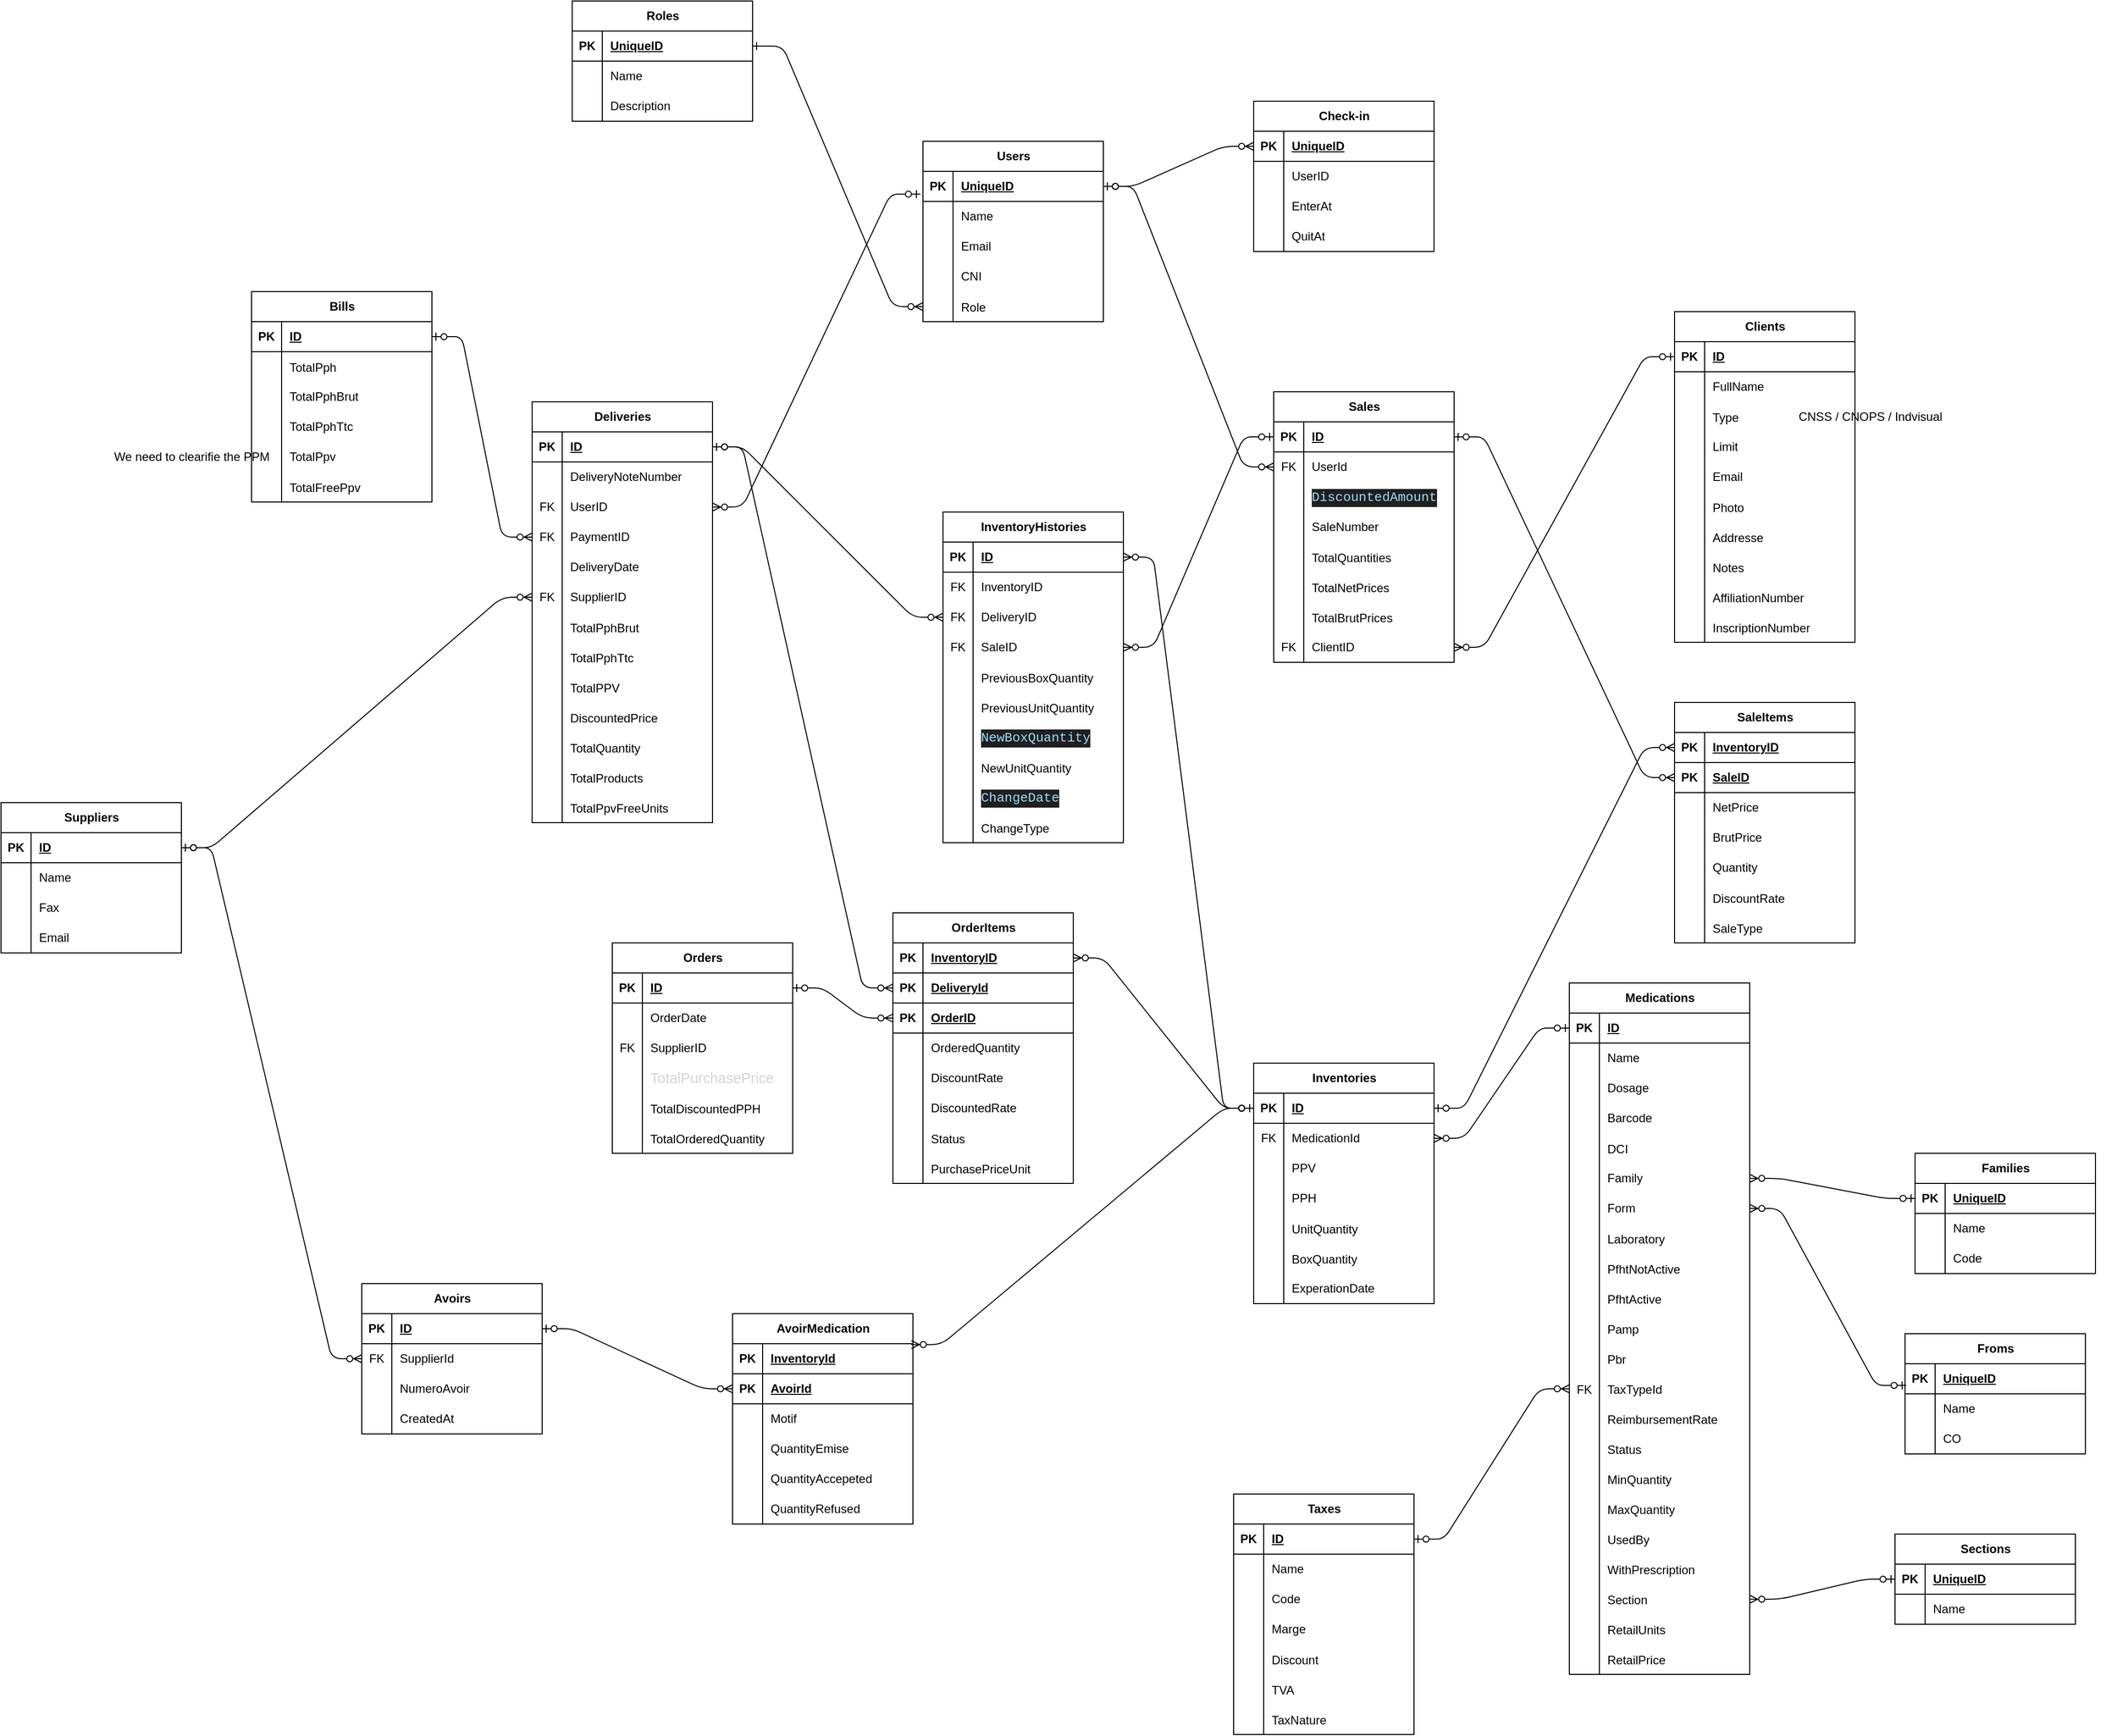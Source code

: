 <mxfile pages="4">
    <diagram id="R2lEEEUBdFMjLlhIrx00" name="Database Diagram">
        <mxGraphModel dx="2120" dy="1472" grid="1" gridSize="10" guides="1" tooltips="1" connect="1" arrows="1" fold="1" page="0" pageScale="1" pageWidth="850" pageHeight="1100" math="0" shadow="0" extFonts="Permanent Marker^https://fonts.googleapis.com/css?family=Permanent+Marker">
            <root>
                <mxCell id="0"/>
                <mxCell id="1" parent="0"/>
                <mxCell id="UaTegrKZujPqQEruDPQc-1" value="Medications" style="shape=table;startSize=30;container=1;collapsible=1;childLayout=tableLayout;fixedRows=1;rowLines=0;fontStyle=1;align=center;resizeLast=1;html=1;" parent="1" vertex="1">
                    <mxGeometry x="425" y="420" width="180" height="690" as="geometry">
                        <mxRectangle x="425" y="420" width="100" height="30" as="alternateBounds"/>
                    </mxGeometry>
                </mxCell>
                <mxCell id="UaTegrKZujPqQEruDPQc-2" value="" style="shape=tableRow;horizontal=0;startSize=0;swimlaneHead=0;swimlaneBody=0;fillColor=none;collapsible=0;dropTarget=0;points=[[0,0.5],[1,0.5]];portConstraint=eastwest;top=0;left=0;right=0;bottom=1;" parent="UaTegrKZujPqQEruDPQc-1" vertex="1">
                    <mxGeometry y="30" width="180" height="30" as="geometry"/>
                </mxCell>
                <mxCell id="UaTegrKZujPqQEruDPQc-3" value="PK" style="shape=partialRectangle;connectable=0;fillColor=none;top=0;left=0;bottom=0;right=0;fontStyle=1;overflow=hidden;whiteSpace=wrap;html=1;" parent="UaTegrKZujPqQEruDPQc-2" vertex="1">
                    <mxGeometry width="30" height="30" as="geometry">
                        <mxRectangle width="30" height="30" as="alternateBounds"/>
                    </mxGeometry>
                </mxCell>
                <mxCell id="UaTegrKZujPqQEruDPQc-4" value="ID" style="shape=partialRectangle;connectable=0;fillColor=none;top=0;left=0;bottom=0;right=0;align=left;spacingLeft=6;fontStyle=5;overflow=hidden;whiteSpace=wrap;html=1;" parent="UaTegrKZujPqQEruDPQc-2" vertex="1">
                    <mxGeometry x="30" width="150" height="30" as="geometry">
                        <mxRectangle width="150" height="30" as="alternateBounds"/>
                    </mxGeometry>
                </mxCell>
                <mxCell id="UaTegrKZujPqQEruDPQc-5" value="" style="shape=tableRow;horizontal=0;startSize=0;swimlaneHead=0;swimlaneBody=0;fillColor=none;collapsible=0;dropTarget=0;points=[[0,0.5],[1,0.5]];portConstraint=eastwest;top=0;left=0;right=0;bottom=0;" parent="UaTegrKZujPqQEruDPQc-1" vertex="1">
                    <mxGeometry y="60" width="180" height="30" as="geometry"/>
                </mxCell>
                <mxCell id="UaTegrKZujPqQEruDPQc-6" value="" style="shape=partialRectangle;connectable=0;fillColor=none;top=0;left=0;bottom=0;right=0;editable=1;overflow=hidden;whiteSpace=wrap;html=1;" parent="UaTegrKZujPqQEruDPQc-5" vertex="1">
                    <mxGeometry width="30" height="30" as="geometry">
                        <mxRectangle width="30" height="30" as="alternateBounds"/>
                    </mxGeometry>
                </mxCell>
                <mxCell id="UaTegrKZujPqQEruDPQc-7" value="Name" style="shape=partialRectangle;connectable=0;fillColor=none;top=0;left=0;bottom=0;right=0;align=left;spacingLeft=6;overflow=hidden;whiteSpace=wrap;html=1;" parent="UaTegrKZujPqQEruDPQc-5" vertex="1">
                    <mxGeometry x="30" width="150" height="30" as="geometry">
                        <mxRectangle width="150" height="30" as="alternateBounds"/>
                    </mxGeometry>
                </mxCell>
                <mxCell id="UaTegrKZujPqQEruDPQc-8" value="" style="shape=tableRow;horizontal=0;startSize=0;swimlaneHead=0;swimlaneBody=0;fillColor=none;collapsible=0;dropTarget=0;points=[[0,0.5],[1,0.5]];portConstraint=eastwest;top=0;left=0;right=0;bottom=0;" parent="UaTegrKZujPqQEruDPQc-1" vertex="1">
                    <mxGeometry y="90" width="180" height="30" as="geometry"/>
                </mxCell>
                <mxCell id="UaTegrKZujPqQEruDPQc-9" value="" style="shape=partialRectangle;connectable=0;fillColor=none;top=0;left=0;bottom=0;right=0;editable=1;overflow=hidden;whiteSpace=wrap;html=1;" parent="UaTegrKZujPqQEruDPQc-8" vertex="1">
                    <mxGeometry width="30" height="30" as="geometry">
                        <mxRectangle width="30" height="30" as="alternateBounds"/>
                    </mxGeometry>
                </mxCell>
                <mxCell id="UaTegrKZujPqQEruDPQc-10" value="Dosage" style="shape=partialRectangle;connectable=0;fillColor=none;top=0;left=0;bottom=0;right=0;align=left;spacingLeft=6;overflow=hidden;whiteSpace=wrap;html=1;" parent="UaTegrKZujPqQEruDPQc-8" vertex="1">
                    <mxGeometry x="30" width="150" height="30" as="geometry">
                        <mxRectangle width="150" height="30" as="alternateBounds"/>
                    </mxGeometry>
                </mxCell>
                <mxCell id="UaTegrKZujPqQEruDPQc-11" value="" style="shape=tableRow;horizontal=0;startSize=0;swimlaneHead=0;swimlaneBody=0;fillColor=none;collapsible=0;dropTarget=0;points=[[0,0.5],[1,0.5]];portConstraint=eastwest;top=0;left=0;right=0;bottom=0;" parent="UaTegrKZujPqQEruDPQc-1" vertex="1">
                    <mxGeometry y="120" width="180" height="30" as="geometry"/>
                </mxCell>
                <mxCell id="UaTegrKZujPqQEruDPQc-12" value="" style="shape=partialRectangle;connectable=0;fillColor=none;top=0;left=0;bottom=0;right=0;editable=1;overflow=hidden;whiteSpace=wrap;html=1;" parent="UaTegrKZujPqQEruDPQc-11" vertex="1">
                    <mxGeometry width="30" height="30" as="geometry">
                        <mxRectangle width="30" height="30" as="alternateBounds"/>
                    </mxGeometry>
                </mxCell>
                <mxCell id="UaTegrKZujPqQEruDPQc-13" value="Barcode" style="shape=partialRectangle;connectable=0;fillColor=none;top=0;left=0;bottom=0;right=0;align=left;spacingLeft=6;overflow=hidden;whiteSpace=wrap;html=1;" parent="UaTegrKZujPqQEruDPQc-11" vertex="1">
                    <mxGeometry x="30" width="150" height="30" as="geometry">
                        <mxRectangle width="150" height="30" as="alternateBounds"/>
                    </mxGeometry>
                </mxCell>
                <mxCell id="UaTegrKZujPqQEruDPQc-32" value="" style="shape=tableRow;horizontal=0;startSize=0;swimlaneHead=0;swimlaneBody=0;fillColor=none;collapsible=0;dropTarget=0;points=[[0,0.5],[1,0.5]];portConstraint=eastwest;top=0;left=0;right=0;bottom=0;" parent="UaTegrKZujPqQEruDPQc-1" vertex="1">
                    <mxGeometry y="150" width="180" height="30" as="geometry"/>
                </mxCell>
                <mxCell id="UaTegrKZujPqQEruDPQc-33" value="" style="shape=partialRectangle;connectable=0;fillColor=none;top=0;left=0;bottom=0;right=0;editable=1;overflow=hidden;" parent="UaTegrKZujPqQEruDPQc-32" vertex="1">
                    <mxGeometry width="30" height="30" as="geometry">
                        <mxRectangle width="30" height="30" as="alternateBounds"/>
                    </mxGeometry>
                </mxCell>
                <mxCell id="UaTegrKZujPqQEruDPQc-34" value="DCI" style="shape=partialRectangle;connectable=0;fillColor=none;top=0;left=0;bottom=0;right=0;align=left;spacingLeft=6;overflow=hidden;" parent="UaTegrKZujPqQEruDPQc-32" vertex="1">
                    <mxGeometry x="30" width="150" height="30" as="geometry">
                        <mxRectangle width="150" height="30" as="alternateBounds"/>
                    </mxGeometry>
                </mxCell>
                <mxCell id="UaTegrKZujPqQEruDPQc-38" value="" style="shape=tableRow;horizontal=0;startSize=0;swimlaneHead=0;swimlaneBody=0;fillColor=none;collapsible=0;dropTarget=0;points=[[0,0.5],[1,0.5]];portConstraint=eastwest;top=0;left=0;right=0;bottom=0;" parent="UaTegrKZujPqQEruDPQc-1" vertex="1">
                    <mxGeometry y="180" width="180" height="30" as="geometry"/>
                </mxCell>
                <mxCell id="UaTegrKZujPqQEruDPQc-39" value="" style="shape=partialRectangle;connectable=0;fillColor=none;top=0;left=0;bottom=0;right=0;fontStyle=0;overflow=hidden;whiteSpace=wrap;html=1;" parent="UaTegrKZujPqQEruDPQc-38" vertex="1">
                    <mxGeometry width="30" height="30" as="geometry">
                        <mxRectangle width="30" height="30" as="alternateBounds"/>
                    </mxGeometry>
                </mxCell>
                <mxCell id="UaTegrKZujPqQEruDPQc-40" value="Family" style="shape=partialRectangle;connectable=0;fillColor=none;top=0;left=0;bottom=0;right=0;align=left;spacingLeft=6;fontStyle=0;overflow=hidden;whiteSpace=wrap;html=1;" parent="UaTegrKZujPqQEruDPQc-38" vertex="1">
                    <mxGeometry x="30" width="150" height="30" as="geometry">
                        <mxRectangle width="150" height="30" as="alternateBounds"/>
                    </mxGeometry>
                </mxCell>
                <mxCell id="UaTegrKZujPqQEruDPQc-35" value="" style="shape=tableRow;horizontal=0;startSize=0;swimlaneHead=0;swimlaneBody=0;fillColor=none;collapsible=0;dropTarget=0;points=[[0,0.5],[1,0.5]];portConstraint=eastwest;top=0;left=0;right=0;bottom=0;" parent="UaTegrKZujPqQEruDPQc-1" vertex="1">
                    <mxGeometry y="210" width="180" height="30" as="geometry"/>
                </mxCell>
                <mxCell id="UaTegrKZujPqQEruDPQc-36" value="" style="shape=partialRectangle;connectable=0;fillColor=none;top=0;left=0;bottom=0;right=0;fontStyle=0;overflow=hidden;whiteSpace=wrap;html=1;" parent="UaTegrKZujPqQEruDPQc-35" vertex="1">
                    <mxGeometry width="30" height="30" as="geometry">
                        <mxRectangle width="30" height="30" as="alternateBounds"/>
                    </mxGeometry>
                </mxCell>
                <mxCell id="UaTegrKZujPqQEruDPQc-37" value="Form" style="shape=partialRectangle;connectable=0;fillColor=none;top=0;left=0;bottom=0;right=0;align=left;spacingLeft=6;fontStyle=0;overflow=hidden;whiteSpace=wrap;html=1;" parent="UaTegrKZujPqQEruDPQc-35" vertex="1">
                    <mxGeometry x="30" width="150" height="30" as="geometry">
                        <mxRectangle width="150" height="30" as="alternateBounds"/>
                    </mxGeometry>
                </mxCell>
                <mxCell id="UaTegrKZujPqQEruDPQc-41" value="" style="shape=tableRow;horizontal=0;startSize=0;swimlaneHead=0;swimlaneBody=0;fillColor=none;collapsible=0;dropTarget=0;points=[[0,0.5],[1,0.5]];portConstraint=eastwest;top=0;left=0;right=0;bottom=0;" parent="UaTegrKZujPqQEruDPQc-1" vertex="1">
                    <mxGeometry y="240" width="180" height="30" as="geometry"/>
                </mxCell>
                <mxCell id="UaTegrKZujPqQEruDPQc-42" value="" style="shape=partialRectangle;connectable=0;fillColor=none;top=0;left=0;bottom=0;right=0;editable=1;overflow=hidden;" parent="UaTegrKZujPqQEruDPQc-41" vertex="1">
                    <mxGeometry width="30" height="30" as="geometry">
                        <mxRectangle width="30" height="30" as="alternateBounds"/>
                    </mxGeometry>
                </mxCell>
                <mxCell id="UaTegrKZujPqQEruDPQc-43" value="Laboratory" style="shape=partialRectangle;connectable=0;fillColor=none;top=0;left=0;bottom=0;right=0;align=left;spacingLeft=6;overflow=hidden;" parent="UaTegrKZujPqQEruDPQc-41" vertex="1">
                    <mxGeometry x="30" width="150" height="30" as="geometry">
                        <mxRectangle width="150" height="30" as="alternateBounds"/>
                    </mxGeometry>
                </mxCell>
                <mxCell id="UaTegrKZujPqQEruDPQc-44" value="" style="shape=tableRow;horizontal=0;startSize=0;swimlaneHead=0;swimlaneBody=0;fillColor=none;collapsible=0;dropTarget=0;points=[[0,0.5],[1,0.5]];portConstraint=eastwest;top=0;left=0;right=0;bottom=0;" parent="UaTegrKZujPqQEruDPQc-1" vertex="1">
                    <mxGeometry y="270" width="180" height="30" as="geometry"/>
                </mxCell>
                <mxCell id="UaTegrKZujPqQEruDPQc-45" value="" style="shape=partialRectangle;connectable=0;fillColor=none;top=0;left=0;bottom=0;right=0;editable=1;overflow=hidden;" parent="UaTegrKZujPqQEruDPQc-44" vertex="1">
                    <mxGeometry width="30" height="30" as="geometry">
                        <mxRectangle width="30" height="30" as="alternateBounds"/>
                    </mxGeometry>
                </mxCell>
                <mxCell id="UaTegrKZujPqQEruDPQc-46" value="PfhtNotActive" style="shape=partialRectangle;connectable=0;fillColor=none;top=0;left=0;bottom=0;right=0;align=left;spacingLeft=6;overflow=hidden;" parent="UaTegrKZujPqQEruDPQc-44" vertex="1">
                    <mxGeometry x="30" width="150" height="30" as="geometry">
                        <mxRectangle width="150" height="30" as="alternateBounds"/>
                    </mxGeometry>
                </mxCell>
                <mxCell id="UaTegrKZujPqQEruDPQc-47" value="" style="shape=tableRow;horizontal=0;startSize=0;swimlaneHead=0;swimlaneBody=0;fillColor=none;collapsible=0;dropTarget=0;points=[[0,0.5],[1,0.5]];portConstraint=eastwest;top=0;left=0;right=0;bottom=0;" parent="UaTegrKZujPqQEruDPQc-1" vertex="1">
                    <mxGeometry y="300" width="180" height="30" as="geometry"/>
                </mxCell>
                <mxCell id="UaTegrKZujPqQEruDPQc-48" value="" style="shape=partialRectangle;connectable=0;fillColor=none;top=0;left=0;bottom=0;right=0;editable=1;overflow=hidden;" parent="UaTegrKZujPqQEruDPQc-47" vertex="1">
                    <mxGeometry width="30" height="30" as="geometry">
                        <mxRectangle width="30" height="30" as="alternateBounds"/>
                    </mxGeometry>
                </mxCell>
                <mxCell id="UaTegrKZujPqQEruDPQc-49" value="PfhtActive" style="shape=partialRectangle;connectable=0;fillColor=none;top=0;left=0;bottom=0;right=0;align=left;spacingLeft=6;overflow=hidden;" parent="UaTegrKZujPqQEruDPQc-47" vertex="1">
                    <mxGeometry x="30" width="150" height="30" as="geometry">
                        <mxRectangle width="150" height="30" as="alternateBounds"/>
                    </mxGeometry>
                </mxCell>
                <mxCell id="UaTegrKZujPqQEruDPQc-50" value="" style="shape=tableRow;horizontal=0;startSize=0;swimlaneHead=0;swimlaneBody=0;fillColor=none;collapsible=0;dropTarget=0;points=[[0,0.5],[1,0.5]];portConstraint=eastwest;top=0;left=0;right=0;bottom=0;" parent="UaTegrKZujPqQEruDPQc-1" vertex="1">
                    <mxGeometry y="330" width="180" height="30" as="geometry"/>
                </mxCell>
                <mxCell id="UaTegrKZujPqQEruDPQc-51" value="" style="shape=partialRectangle;connectable=0;fillColor=none;top=0;left=0;bottom=0;right=0;editable=1;overflow=hidden;" parent="UaTegrKZujPqQEruDPQc-50" vertex="1">
                    <mxGeometry width="30" height="30" as="geometry">
                        <mxRectangle width="30" height="30" as="alternateBounds"/>
                    </mxGeometry>
                </mxCell>
                <mxCell id="UaTegrKZujPqQEruDPQc-52" value="Pamp" style="shape=partialRectangle;connectable=0;fillColor=none;top=0;left=0;bottom=0;right=0;align=left;spacingLeft=6;overflow=hidden;" parent="UaTegrKZujPqQEruDPQc-50" vertex="1">
                    <mxGeometry x="30" width="150" height="30" as="geometry">
                        <mxRectangle width="150" height="30" as="alternateBounds"/>
                    </mxGeometry>
                </mxCell>
                <mxCell id="UaTegrKZujPqQEruDPQc-53" value="" style="shape=tableRow;horizontal=0;startSize=0;swimlaneHead=0;swimlaneBody=0;fillColor=none;collapsible=0;dropTarget=0;points=[[0,0.5],[1,0.5]];portConstraint=eastwest;top=0;left=0;right=0;bottom=0;" parent="UaTegrKZujPqQEruDPQc-1" vertex="1">
                    <mxGeometry y="360" width="180" height="30" as="geometry"/>
                </mxCell>
                <mxCell id="UaTegrKZujPqQEruDPQc-54" value="" style="shape=partialRectangle;connectable=0;fillColor=none;top=0;left=0;bottom=0;right=0;editable=1;overflow=hidden;" parent="UaTegrKZujPqQEruDPQc-53" vertex="1">
                    <mxGeometry width="30" height="30" as="geometry">
                        <mxRectangle width="30" height="30" as="alternateBounds"/>
                    </mxGeometry>
                </mxCell>
                <mxCell id="UaTegrKZujPqQEruDPQc-55" value="Pbr" style="shape=partialRectangle;connectable=0;fillColor=none;top=0;left=0;bottom=0;right=0;align=left;spacingLeft=6;overflow=hidden;" parent="UaTegrKZujPqQEruDPQc-53" vertex="1">
                    <mxGeometry x="30" width="150" height="30" as="geometry">
                        <mxRectangle width="150" height="30" as="alternateBounds"/>
                    </mxGeometry>
                </mxCell>
                <mxCell id="UaTegrKZujPqQEruDPQc-56" value="" style="shape=tableRow;horizontal=0;startSize=0;swimlaneHead=0;swimlaneBody=0;fillColor=none;collapsible=0;dropTarget=0;points=[[0,0.5],[1,0.5]];portConstraint=eastwest;top=0;left=0;right=0;bottom=0;" parent="UaTegrKZujPqQEruDPQc-1" vertex="1">
                    <mxGeometry y="390" width="180" height="30" as="geometry"/>
                </mxCell>
                <mxCell id="UaTegrKZujPqQEruDPQc-57" value="FK" style="shape=partialRectangle;connectable=0;fillColor=none;top=0;left=0;bottom=0;right=0;editable=1;overflow=hidden;" parent="UaTegrKZujPqQEruDPQc-56" vertex="1">
                    <mxGeometry width="30" height="30" as="geometry">
                        <mxRectangle width="30" height="30" as="alternateBounds"/>
                    </mxGeometry>
                </mxCell>
                <mxCell id="UaTegrKZujPqQEruDPQc-58" value="TaxTypeId" style="shape=partialRectangle;connectable=0;fillColor=none;top=0;left=0;bottom=0;right=0;align=left;spacingLeft=6;overflow=hidden;" parent="UaTegrKZujPqQEruDPQc-56" vertex="1">
                    <mxGeometry x="30" width="150" height="30" as="geometry">
                        <mxRectangle width="150" height="30" as="alternateBounds"/>
                    </mxGeometry>
                </mxCell>
                <mxCell id="UaTegrKZujPqQEruDPQc-62" value="" style="shape=tableRow;horizontal=0;startSize=0;swimlaneHead=0;swimlaneBody=0;fillColor=none;collapsible=0;dropTarget=0;points=[[0,0.5],[1,0.5]];portConstraint=eastwest;top=0;left=0;right=0;bottom=0;" parent="UaTegrKZujPqQEruDPQc-1" vertex="1">
                    <mxGeometry y="420" width="180" height="30" as="geometry"/>
                </mxCell>
                <mxCell id="UaTegrKZujPqQEruDPQc-63" value="" style="shape=partialRectangle;connectable=0;fillColor=none;top=0;left=0;bottom=0;right=0;editable=1;overflow=hidden;" parent="UaTegrKZujPqQEruDPQc-62" vertex="1">
                    <mxGeometry width="30" height="30" as="geometry">
                        <mxRectangle width="30" height="30" as="alternateBounds"/>
                    </mxGeometry>
                </mxCell>
                <mxCell id="UaTegrKZujPqQEruDPQc-64" value="ReimbursementRate" style="shape=partialRectangle;connectable=0;fillColor=none;top=0;left=0;bottom=0;right=0;align=left;spacingLeft=6;overflow=hidden;" parent="UaTegrKZujPqQEruDPQc-62" vertex="1">
                    <mxGeometry x="30" width="150" height="30" as="geometry">
                        <mxRectangle width="150" height="30" as="alternateBounds"/>
                    </mxGeometry>
                </mxCell>
                <mxCell id="UaTegrKZujPqQEruDPQc-65" value="" style="shape=tableRow;horizontal=0;startSize=0;swimlaneHead=0;swimlaneBody=0;fillColor=none;collapsible=0;dropTarget=0;points=[[0,0.5],[1,0.5]];portConstraint=eastwest;top=0;left=0;right=0;bottom=0;" parent="UaTegrKZujPqQEruDPQc-1" vertex="1">
                    <mxGeometry y="450" width="180" height="30" as="geometry"/>
                </mxCell>
                <mxCell id="UaTegrKZujPqQEruDPQc-66" value="" style="shape=partialRectangle;connectable=0;fillColor=none;top=0;left=0;bottom=0;right=0;editable=1;overflow=hidden;" parent="UaTegrKZujPqQEruDPQc-65" vertex="1">
                    <mxGeometry width="30" height="30" as="geometry">
                        <mxRectangle width="30" height="30" as="alternateBounds"/>
                    </mxGeometry>
                </mxCell>
                <mxCell id="UaTegrKZujPqQEruDPQc-67" value="Status" style="shape=partialRectangle;connectable=0;fillColor=none;top=0;left=0;bottom=0;right=0;align=left;spacingLeft=6;overflow=hidden;" parent="UaTegrKZujPqQEruDPQc-65" vertex="1">
                    <mxGeometry x="30" width="150" height="30" as="geometry">
                        <mxRectangle width="150" height="30" as="alternateBounds"/>
                    </mxGeometry>
                </mxCell>
                <mxCell id="UaTegrKZujPqQEruDPQc-68" value="" style="shape=tableRow;horizontal=0;startSize=0;swimlaneHead=0;swimlaneBody=0;fillColor=none;collapsible=0;dropTarget=0;points=[[0,0.5],[1,0.5]];portConstraint=eastwest;top=0;left=0;right=0;bottom=0;" parent="UaTegrKZujPqQEruDPQc-1" vertex="1">
                    <mxGeometry y="480" width="180" height="30" as="geometry"/>
                </mxCell>
                <mxCell id="UaTegrKZujPqQEruDPQc-69" value="" style="shape=partialRectangle;connectable=0;fillColor=none;top=0;left=0;bottom=0;right=0;editable=1;overflow=hidden;" parent="UaTegrKZujPqQEruDPQc-68" vertex="1">
                    <mxGeometry width="30" height="30" as="geometry">
                        <mxRectangle width="30" height="30" as="alternateBounds"/>
                    </mxGeometry>
                </mxCell>
                <mxCell id="UaTegrKZujPqQEruDPQc-70" value="MinQuantity" style="shape=partialRectangle;connectable=0;fillColor=none;top=0;left=0;bottom=0;right=0;align=left;spacingLeft=6;overflow=hidden;" parent="UaTegrKZujPqQEruDPQc-68" vertex="1">
                    <mxGeometry x="30" width="150" height="30" as="geometry">
                        <mxRectangle width="150" height="30" as="alternateBounds"/>
                    </mxGeometry>
                </mxCell>
                <mxCell id="UaTegrKZujPqQEruDPQc-71" value="" style="shape=tableRow;horizontal=0;startSize=0;swimlaneHead=0;swimlaneBody=0;fillColor=none;collapsible=0;dropTarget=0;points=[[0,0.5],[1,0.5]];portConstraint=eastwest;top=0;left=0;right=0;bottom=0;" parent="UaTegrKZujPqQEruDPQc-1" vertex="1">
                    <mxGeometry y="510" width="180" height="30" as="geometry"/>
                </mxCell>
                <mxCell id="UaTegrKZujPqQEruDPQc-72" value="" style="shape=partialRectangle;connectable=0;fillColor=none;top=0;left=0;bottom=0;right=0;editable=1;overflow=hidden;" parent="UaTegrKZujPqQEruDPQc-71" vertex="1">
                    <mxGeometry width="30" height="30" as="geometry">
                        <mxRectangle width="30" height="30" as="alternateBounds"/>
                    </mxGeometry>
                </mxCell>
                <mxCell id="UaTegrKZujPqQEruDPQc-73" value="MaxQuantity" style="shape=partialRectangle;connectable=0;fillColor=none;top=0;left=0;bottom=0;right=0;align=left;spacingLeft=6;overflow=hidden;" parent="UaTegrKZujPqQEruDPQc-71" vertex="1">
                    <mxGeometry x="30" width="150" height="30" as="geometry">
                        <mxRectangle width="150" height="30" as="alternateBounds"/>
                    </mxGeometry>
                </mxCell>
                <mxCell id="UaTegrKZujPqQEruDPQc-74" value="" style="shape=tableRow;horizontal=0;startSize=0;swimlaneHead=0;swimlaneBody=0;fillColor=none;collapsible=0;dropTarget=0;points=[[0,0.5],[1,0.5]];portConstraint=eastwest;top=0;left=0;right=0;bottom=0;" parent="UaTegrKZujPqQEruDPQc-1" vertex="1">
                    <mxGeometry y="540" width="180" height="30" as="geometry"/>
                </mxCell>
                <mxCell id="UaTegrKZujPqQEruDPQc-75" value="" style="shape=partialRectangle;connectable=0;fillColor=none;top=0;left=0;bottom=0;right=0;editable=1;overflow=hidden;" parent="UaTegrKZujPqQEruDPQc-74" vertex="1">
                    <mxGeometry width="30" height="30" as="geometry">
                        <mxRectangle width="30" height="30" as="alternateBounds"/>
                    </mxGeometry>
                </mxCell>
                <mxCell id="UaTegrKZujPqQEruDPQc-76" value="UsedBy" style="shape=partialRectangle;connectable=0;fillColor=none;top=0;left=0;bottom=0;right=0;align=left;spacingLeft=6;overflow=hidden;" parent="UaTegrKZujPqQEruDPQc-74" vertex="1">
                    <mxGeometry x="30" width="150" height="30" as="geometry">
                        <mxRectangle width="150" height="30" as="alternateBounds"/>
                    </mxGeometry>
                </mxCell>
                <mxCell id="UaTegrKZujPqQEruDPQc-77" value="" style="shape=tableRow;horizontal=0;startSize=0;swimlaneHead=0;swimlaneBody=0;fillColor=none;collapsible=0;dropTarget=0;points=[[0,0.5],[1,0.5]];portConstraint=eastwest;top=0;left=0;right=0;bottom=0;" parent="UaTegrKZujPqQEruDPQc-1" vertex="1">
                    <mxGeometry y="570" width="180" height="30" as="geometry"/>
                </mxCell>
                <mxCell id="UaTegrKZujPqQEruDPQc-78" value="" style="shape=partialRectangle;connectable=0;fillColor=none;top=0;left=0;bottom=0;right=0;editable=1;overflow=hidden;" parent="UaTegrKZujPqQEruDPQc-77" vertex="1">
                    <mxGeometry width="30" height="30" as="geometry">
                        <mxRectangle width="30" height="30" as="alternateBounds"/>
                    </mxGeometry>
                </mxCell>
                <mxCell id="UaTegrKZujPqQEruDPQc-79" value="WithPrescription" style="shape=partialRectangle;connectable=0;fillColor=none;top=0;left=0;bottom=0;right=0;align=left;spacingLeft=6;overflow=hidden;" parent="UaTegrKZujPqQEruDPQc-77" vertex="1">
                    <mxGeometry x="30" width="150" height="30" as="geometry">
                        <mxRectangle width="150" height="30" as="alternateBounds"/>
                    </mxGeometry>
                </mxCell>
                <mxCell id="UaTegrKZujPqQEruDPQc-391" value="" style="shape=tableRow;horizontal=0;startSize=0;swimlaneHead=0;swimlaneBody=0;fillColor=none;collapsible=0;dropTarget=0;points=[[0,0.5],[1,0.5]];portConstraint=eastwest;top=0;left=0;right=0;bottom=0;" parent="UaTegrKZujPqQEruDPQc-1" vertex="1">
                    <mxGeometry y="600" width="180" height="30" as="geometry"/>
                </mxCell>
                <mxCell id="UaTegrKZujPqQEruDPQc-392" value="" style="shape=partialRectangle;connectable=0;fillColor=none;top=0;left=0;bottom=0;right=0;editable=1;overflow=hidden;" parent="UaTegrKZujPqQEruDPQc-391" vertex="1">
                    <mxGeometry width="30" height="30" as="geometry">
                        <mxRectangle width="30" height="30" as="alternateBounds"/>
                    </mxGeometry>
                </mxCell>
                <mxCell id="UaTegrKZujPqQEruDPQc-393" value="Section" style="shape=partialRectangle;connectable=0;fillColor=none;top=0;left=0;bottom=0;right=0;align=left;spacingLeft=6;overflow=hidden;" parent="UaTegrKZujPqQEruDPQc-391" vertex="1">
                    <mxGeometry x="30" width="150" height="30" as="geometry">
                        <mxRectangle width="150" height="30" as="alternateBounds"/>
                    </mxGeometry>
                </mxCell>
                <mxCell id="UaTegrKZujPqQEruDPQc-86" value="" style="shape=tableRow;horizontal=0;startSize=0;swimlaneHead=0;swimlaneBody=0;fillColor=none;collapsible=0;dropTarget=0;points=[[0,0.5],[1,0.5]];portConstraint=eastwest;top=0;left=0;right=0;bottom=0;" parent="UaTegrKZujPqQEruDPQc-1" vertex="1">
                    <mxGeometry y="630" width="180" height="30" as="geometry"/>
                </mxCell>
                <mxCell id="UaTegrKZujPqQEruDPQc-87" value="" style="shape=partialRectangle;connectable=0;fillColor=none;top=0;left=0;bottom=0;right=0;editable=1;overflow=hidden;" parent="UaTegrKZujPqQEruDPQc-86" vertex="1">
                    <mxGeometry width="30" height="30" as="geometry">
                        <mxRectangle width="30" height="30" as="alternateBounds"/>
                    </mxGeometry>
                </mxCell>
                <mxCell id="UaTegrKZujPqQEruDPQc-88" value="RetailUnits" style="shape=partialRectangle;connectable=0;fillColor=none;top=0;left=0;bottom=0;right=0;align=left;spacingLeft=6;overflow=hidden;" parent="UaTegrKZujPqQEruDPQc-86" vertex="1">
                    <mxGeometry x="30" width="150" height="30" as="geometry">
                        <mxRectangle width="150" height="30" as="alternateBounds"/>
                    </mxGeometry>
                </mxCell>
                <mxCell id="UaTegrKZujPqQEruDPQc-89" value="" style="shape=tableRow;horizontal=0;startSize=0;swimlaneHead=0;swimlaneBody=0;fillColor=none;collapsible=0;dropTarget=0;points=[[0,0.5],[1,0.5]];portConstraint=eastwest;top=0;left=0;right=0;bottom=0;" parent="UaTegrKZujPqQEruDPQc-1" vertex="1">
                    <mxGeometry y="660" width="180" height="30" as="geometry"/>
                </mxCell>
                <mxCell id="UaTegrKZujPqQEruDPQc-90" value="" style="shape=partialRectangle;connectable=0;fillColor=none;top=0;left=0;bottom=0;right=0;editable=1;overflow=hidden;" parent="UaTegrKZujPqQEruDPQc-89" vertex="1">
                    <mxGeometry width="30" height="30" as="geometry">
                        <mxRectangle width="30" height="30" as="alternateBounds"/>
                    </mxGeometry>
                </mxCell>
                <mxCell id="UaTegrKZujPqQEruDPQc-91" value="RetailPrice" style="shape=partialRectangle;connectable=0;fillColor=none;top=0;left=0;bottom=0;right=0;align=left;spacingLeft=6;overflow=hidden;" parent="UaTegrKZujPqQEruDPQc-89" vertex="1">
                    <mxGeometry x="30" width="150" height="30" as="geometry">
                        <mxRectangle width="150" height="30" as="alternateBounds"/>
                    </mxGeometry>
                </mxCell>
                <mxCell id="UaTegrKZujPqQEruDPQc-14" value="Inventories" style="shape=table;startSize=30;container=1;collapsible=1;childLayout=tableLayout;fixedRows=1;rowLines=0;fontStyle=1;align=center;resizeLast=1;html=1;" parent="1" vertex="1">
                    <mxGeometry x="110" y="500" width="180" height="240" as="geometry">
                        <mxRectangle x="120" y="300" width="100" height="30" as="alternateBounds"/>
                    </mxGeometry>
                </mxCell>
                <mxCell id="UaTegrKZujPqQEruDPQc-15" value="" style="shape=tableRow;horizontal=0;startSize=0;swimlaneHead=0;swimlaneBody=0;fillColor=none;collapsible=0;dropTarget=0;points=[[0,0.5],[1,0.5]];portConstraint=eastwest;top=0;left=0;right=0;bottom=1;" parent="UaTegrKZujPqQEruDPQc-14" vertex="1">
                    <mxGeometry y="30" width="180" height="30" as="geometry"/>
                </mxCell>
                <mxCell id="UaTegrKZujPqQEruDPQc-16" value="PK" style="shape=partialRectangle;connectable=0;fillColor=none;top=0;left=0;bottom=0;right=0;fontStyle=1;overflow=hidden;whiteSpace=wrap;html=1;" parent="UaTegrKZujPqQEruDPQc-15" vertex="1">
                    <mxGeometry width="30" height="30" as="geometry">
                        <mxRectangle width="30" height="30" as="alternateBounds"/>
                    </mxGeometry>
                </mxCell>
                <mxCell id="UaTegrKZujPqQEruDPQc-17" value="ID" style="shape=partialRectangle;connectable=0;fillColor=none;top=0;left=0;bottom=0;right=0;align=left;spacingLeft=6;fontStyle=5;overflow=hidden;whiteSpace=wrap;html=1;" parent="UaTegrKZujPqQEruDPQc-15" vertex="1">
                    <mxGeometry x="30" width="150" height="30" as="geometry">
                        <mxRectangle width="150" height="30" as="alternateBounds"/>
                    </mxGeometry>
                </mxCell>
                <mxCell id="UaTegrKZujPqQEruDPQc-27" value="" style="shape=tableRow;horizontal=0;startSize=0;swimlaneHead=0;swimlaneBody=0;fillColor=none;collapsible=0;dropTarget=0;points=[[0,0.5],[1,0.5]];portConstraint=eastwest;top=0;left=0;right=0;bottom=0;" parent="UaTegrKZujPqQEruDPQc-14" vertex="1">
                    <mxGeometry y="60" width="180" height="30" as="geometry"/>
                </mxCell>
                <mxCell id="UaTegrKZujPqQEruDPQc-28" value="FK" style="shape=partialRectangle;connectable=0;fillColor=none;top=0;left=0;bottom=0;right=0;fontStyle=0;overflow=hidden;whiteSpace=wrap;html=1;" parent="UaTegrKZujPqQEruDPQc-27" vertex="1">
                    <mxGeometry width="30" height="30" as="geometry">
                        <mxRectangle width="30" height="30" as="alternateBounds"/>
                    </mxGeometry>
                </mxCell>
                <mxCell id="UaTegrKZujPqQEruDPQc-29" value="MedicationId" style="shape=partialRectangle;connectable=0;fillColor=none;top=0;left=0;bottom=0;right=0;align=left;spacingLeft=6;fontStyle=0;overflow=hidden;whiteSpace=wrap;html=1;" parent="UaTegrKZujPqQEruDPQc-27" vertex="1">
                    <mxGeometry x="30" width="150" height="30" as="geometry">
                        <mxRectangle width="150" height="30" as="alternateBounds"/>
                    </mxGeometry>
                </mxCell>
                <mxCell id="UaTegrKZujPqQEruDPQc-18" value="" style="shape=tableRow;horizontal=0;startSize=0;swimlaneHead=0;swimlaneBody=0;fillColor=none;collapsible=0;dropTarget=0;points=[[0,0.5],[1,0.5]];portConstraint=eastwest;top=0;left=0;right=0;bottom=0;" parent="UaTegrKZujPqQEruDPQc-14" vertex="1">
                    <mxGeometry y="90" width="180" height="30" as="geometry"/>
                </mxCell>
                <mxCell id="UaTegrKZujPqQEruDPQc-19" value="" style="shape=partialRectangle;connectable=0;fillColor=none;top=0;left=0;bottom=0;right=0;editable=1;overflow=hidden;whiteSpace=wrap;html=1;" parent="UaTegrKZujPqQEruDPQc-18" vertex="1">
                    <mxGeometry width="30" height="30" as="geometry">
                        <mxRectangle width="30" height="30" as="alternateBounds"/>
                    </mxGeometry>
                </mxCell>
                <mxCell id="UaTegrKZujPqQEruDPQc-20" value="PPV" style="shape=partialRectangle;connectable=0;fillColor=none;top=0;left=0;bottom=0;right=0;align=left;spacingLeft=6;overflow=hidden;whiteSpace=wrap;html=1;" parent="UaTegrKZujPqQEruDPQc-18" vertex="1">
                    <mxGeometry x="30" width="150" height="30" as="geometry">
                        <mxRectangle width="150" height="30" as="alternateBounds"/>
                    </mxGeometry>
                </mxCell>
                <mxCell id="UaTegrKZujPqQEruDPQc-21" value="" style="shape=tableRow;horizontal=0;startSize=0;swimlaneHead=0;swimlaneBody=0;fillColor=none;collapsible=0;dropTarget=0;points=[[0,0.5],[1,0.5]];portConstraint=eastwest;top=0;left=0;right=0;bottom=0;" parent="UaTegrKZujPqQEruDPQc-14" vertex="1">
                    <mxGeometry y="120" width="180" height="30" as="geometry"/>
                </mxCell>
                <mxCell id="UaTegrKZujPqQEruDPQc-22" value="" style="shape=partialRectangle;connectable=0;fillColor=none;top=0;left=0;bottom=0;right=0;editable=1;overflow=hidden;whiteSpace=wrap;html=1;" parent="UaTegrKZujPqQEruDPQc-21" vertex="1">
                    <mxGeometry width="30" height="30" as="geometry">
                        <mxRectangle width="30" height="30" as="alternateBounds"/>
                    </mxGeometry>
                </mxCell>
                <mxCell id="UaTegrKZujPqQEruDPQc-23" value="PPH" style="shape=partialRectangle;connectable=0;fillColor=none;top=0;left=0;bottom=0;right=0;align=left;spacingLeft=6;overflow=hidden;whiteSpace=wrap;html=1;" parent="UaTegrKZujPqQEruDPQc-21" vertex="1">
                    <mxGeometry x="30" width="150" height="30" as="geometry">
                        <mxRectangle width="150" height="30" as="alternateBounds"/>
                    </mxGeometry>
                </mxCell>
                <mxCell id="31" value="" style="shape=tableRow;horizontal=0;startSize=0;swimlaneHead=0;swimlaneBody=0;fillColor=none;collapsible=0;dropTarget=0;points=[[0,0.5],[1,0.5]];portConstraint=eastwest;top=0;left=0;right=0;bottom=0;" vertex="1" parent="UaTegrKZujPqQEruDPQc-14">
                    <mxGeometry y="150" width="180" height="30" as="geometry"/>
                </mxCell>
                <mxCell id="32" value="" style="shape=partialRectangle;connectable=0;fillColor=none;top=0;left=0;bottom=0;right=0;editable=1;overflow=hidden;" vertex="1" parent="31">
                    <mxGeometry width="30" height="30" as="geometry">
                        <mxRectangle width="30" height="30" as="alternateBounds"/>
                    </mxGeometry>
                </mxCell>
                <mxCell id="33" value="UnitQuantity" style="shape=partialRectangle;connectable=0;fillColor=none;top=0;left=0;bottom=0;right=0;align=left;spacingLeft=6;overflow=hidden;" vertex="1" parent="31">
                    <mxGeometry x="30" width="150" height="30" as="geometry">
                        <mxRectangle width="150" height="30" as="alternateBounds"/>
                    </mxGeometry>
                </mxCell>
                <mxCell id="34" value="" style="shape=tableRow;horizontal=0;startSize=0;swimlaneHead=0;swimlaneBody=0;fillColor=none;collapsible=0;dropTarget=0;points=[[0,0.5],[1,0.5]];portConstraint=eastwest;top=0;left=0;right=0;bottom=0;" vertex="1" parent="UaTegrKZujPqQEruDPQc-14">
                    <mxGeometry y="180" width="180" height="30" as="geometry"/>
                </mxCell>
                <mxCell id="35" value="" style="shape=partialRectangle;connectable=0;fillColor=none;top=0;left=0;bottom=0;right=0;editable=1;overflow=hidden;" vertex="1" parent="34">
                    <mxGeometry width="30" height="30" as="geometry">
                        <mxRectangle width="30" height="30" as="alternateBounds"/>
                    </mxGeometry>
                </mxCell>
                <mxCell id="36" value="BoxQuantity" style="shape=partialRectangle;connectable=0;fillColor=none;top=0;left=0;bottom=0;right=0;align=left;spacingLeft=6;overflow=hidden;" vertex="1" parent="34">
                    <mxGeometry x="30" width="150" height="30" as="geometry">
                        <mxRectangle width="150" height="30" as="alternateBounds"/>
                    </mxGeometry>
                </mxCell>
                <mxCell id="UaTegrKZujPqQEruDPQc-24" value="" style="shape=tableRow;horizontal=0;startSize=0;swimlaneHead=0;swimlaneBody=0;fillColor=none;collapsible=0;dropTarget=0;points=[[0,0.5],[1,0.5]];portConstraint=eastwest;top=0;left=0;right=0;bottom=0;" parent="UaTegrKZujPqQEruDPQc-14" vertex="1">
                    <mxGeometry y="210" width="180" height="30" as="geometry"/>
                </mxCell>
                <mxCell id="UaTegrKZujPqQEruDPQc-25" value="" style="shape=partialRectangle;connectable=0;fillColor=none;top=0;left=0;bottom=0;right=0;editable=1;overflow=hidden;whiteSpace=wrap;html=1;" parent="UaTegrKZujPqQEruDPQc-24" vertex="1">
                    <mxGeometry width="30" height="30" as="geometry">
                        <mxRectangle width="30" height="30" as="alternateBounds"/>
                    </mxGeometry>
                </mxCell>
                <mxCell id="UaTegrKZujPqQEruDPQc-26" value="ExperationDate" style="shape=partialRectangle;connectable=0;fillColor=none;top=0;left=0;bottom=0;right=0;align=left;spacingLeft=6;overflow=hidden;whiteSpace=wrap;html=1;" parent="UaTegrKZujPqQEruDPQc-24" vertex="1">
                    <mxGeometry x="30" width="150" height="30" as="geometry">
                        <mxRectangle width="150" height="30" as="alternateBounds"/>
                    </mxGeometry>
                </mxCell>
                <mxCell id="UaTegrKZujPqQEruDPQc-95" value="" style="edgeStyle=entityRelationEdgeStyle;endArrow=ERzeroToMany;startArrow=ERzeroToOne;endFill=1;startFill=0;exitX=0;exitY=0.5;exitDx=0;exitDy=0;entryX=1;entryY=0.5;entryDx=0;entryDy=0;" parent="1" source="UaTegrKZujPqQEruDPQc-2" target="UaTegrKZujPqQEruDPQc-27" edge="1">
                    <mxGeometry width="100" height="100" relative="1" as="geometry">
                        <mxPoint x="345" y="400" as="sourcePoint"/>
                        <mxPoint x="425" y="430" as="targetPoint"/>
                    </mxGeometry>
                </mxCell>
                <mxCell id="UaTegrKZujPqQEruDPQc-96" value="Taxes" style="shape=table;startSize=30;container=1;collapsible=1;childLayout=tableLayout;fixedRows=1;rowLines=0;fontStyle=1;align=center;resizeLast=1;html=1;" parent="1" vertex="1">
                    <mxGeometry x="90" y="930" width="180" height="240" as="geometry">
                        <mxRectangle x="130" y="760" width="70" height="30" as="alternateBounds"/>
                    </mxGeometry>
                </mxCell>
                <mxCell id="UaTegrKZujPqQEruDPQc-97" value="" style="shape=tableRow;horizontal=0;startSize=0;swimlaneHead=0;swimlaneBody=0;fillColor=none;collapsible=0;dropTarget=0;points=[[0,0.5],[1,0.5]];portConstraint=eastwest;top=0;left=0;right=0;bottom=1;" parent="UaTegrKZujPqQEruDPQc-96" vertex="1">
                    <mxGeometry y="30" width="180" height="30" as="geometry"/>
                </mxCell>
                <mxCell id="UaTegrKZujPqQEruDPQc-98" value="PK" style="shape=partialRectangle;connectable=0;fillColor=none;top=0;left=0;bottom=0;right=0;fontStyle=1;overflow=hidden;whiteSpace=wrap;html=1;" parent="UaTegrKZujPqQEruDPQc-97" vertex="1">
                    <mxGeometry width="30" height="30" as="geometry">
                        <mxRectangle width="30" height="30" as="alternateBounds"/>
                    </mxGeometry>
                </mxCell>
                <mxCell id="UaTegrKZujPqQEruDPQc-99" value="ID" style="shape=partialRectangle;connectable=0;fillColor=none;top=0;left=0;bottom=0;right=0;align=left;spacingLeft=6;fontStyle=5;overflow=hidden;whiteSpace=wrap;html=1;" parent="UaTegrKZujPqQEruDPQc-97" vertex="1">
                    <mxGeometry x="30" width="150" height="30" as="geometry">
                        <mxRectangle width="150" height="30" as="alternateBounds"/>
                    </mxGeometry>
                </mxCell>
                <mxCell id="UaTegrKZujPqQEruDPQc-100" value="" style="shape=tableRow;horizontal=0;startSize=0;swimlaneHead=0;swimlaneBody=0;fillColor=none;collapsible=0;dropTarget=0;points=[[0,0.5],[1,0.5]];portConstraint=eastwest;top=0;left=0;right=0;bottom=0;" parent="UaTegrKZujPqQEruDPQc-96" vertex="1">
                    <mxGeometry y="60" width="180" height="30" as="geometry"/>
                </mxCell>
                <mxCell id="UaTegrKZujPqQEruDPQc-101" value="" style="shape=partialRectangle;connectable=0;fillColor=none;top=0;left=0;bottom=0;right=0;editable=1;overflow=hidden;whiteSpace=wrap;html=1;" parent="UaTegrKZujPqQEruDPQc-100" vertex="1">
                    <mxGeometry width="30" height="30" as="geometry">
                        <mxRectangle width="30" height="30" as="alternateBounds"/>
                    </mxGeometry>
                </mxCell>
                <mxCell id="UaTegrKZujPqQEruDPQc-102" value="Name" style="shape=partialRectangle;connectable=0;fillColor=none;top=0;left=0;bottom=0;right=0;align=left;spacingLeft=6;overflow=hidden;whiteSpace=wrap;html=1;" parent="UaTegrKZujPqQEruDPQc-100" vertex="1">
                    <mxGeometry x="30" width="150" height="30" as="geometry">
                        <mxRectangle width="150" height="30" as="alternateBounds"/>
                    </mxGeometry>
                </mxCell>
                <mxCell id="UaTegrKZujPqQEruDPQc-103" value="" style="shape=tableRow;horizontal=0;startSize=0;swimlaneHead=0;swimlaneBody=0;fillColor=none;collapsible=0;dropTarget=0;points=[[0,0.5],[1,0.5]];portConstraint=eastwest;top=0;left=0;right=0;bottom=0;" parent="UaTegrKZujPqQEruDPQc-96" vertex="1">
                    <mxGeometry y="90" width="180" height="30" as="geometry"/>
                </mxCell>
                <mxCell id="UaTegrKZujPqQEruDPQc-104" value="" style="shape=partialRectangle;connectable=0;fillColor=none;top=0;left=0;bottom=0;right=0;editable=1;overflow=hidden;whiteSpace=wrap;html=1;" parent="UaTegrKZujPqQEruDPQc-103" vertex="1">
                    <mxGeometry width="30" height="30" as="geometry">
                        <mxRectangle width="30" height="30" as="alternateBounds"/>
                    </mxGeometry>
                </mxCell>
                <mxCell id="UaTegrKZujPqQEruDPQc-105" value="Code" style="shape=partialRectangle;connectable=0;fillColor=none;top=0;left=0;bottom=0;right=0;align=left;spacingLeft=6;overflow=hidden;whiteSpace=wrap;html=1;" parent="UaTegrKZujPqQEruDPQc-103" vertex="1">
                    <mxGeometry x="30" width="150" height="30" as="geometry">
                        <mxRectangle width="150" height="30" as="alternateBounds"/>
                    </mxGeometry>
                </mxCell>
                <mxCell id="UaTegrKZujPqQEruDPQc-106" value="" style="shape=tableRow;horizontal=0;startSize=0;swimlaneHead=0;swimlaneBody=0;fillColor=none;collapsible=0;dropTarget=0;points=[[0,0.5],[1,0.5]];portConstraint=eastwest;top=0;left=0;right=0;bottom=0;" parent="UaTegrKZujPqQEruDPQc-96" vertex="1">
                    <mxGeometry y="120" width="180" height="30" as="geometry"/>
                </mxCell>
                <mxCell id="UaTegrKZujPqQEruDPQc-107" value="" style="shape=partialRectangle;connectable=0;fillColor=none;top=0;left=0;bottom=0;right=0;editable=1;overflow=hidden;whiteSpace=wrap;html=1;" parent="UaTegrKZujPqQEruDPQc-106" vertex="1">
                    <mxGeometry width="30" height="30" as="geometry">
                        <mxRectangle width="30" height="30" as="alternateBounds"/>
                    </mxGeometry>
                </mxCell>
                <mxCell id="UaTegrKZujPqQEruDPQc-108" value="Marge" style="shape=partialRectangle;connectable=0;fillColor=none;top=0;left=0;bottom=0;right=0;align=left;spacingLeft=6;overflow=hidden;whiteSpace=wrap;html=1;" parent="UaTegrKZujPqQEruDPQc-106" vertex="1">
                    <mxGeometry x="30" width="150" height="30" as="geometry">
                        <mxRectangle width="150" height="30" as="alternateBounds"/>
                    </mxGeometry>
                </mxCell>
                <mxCell id="UaTegrKZujPqQEruDPQc-110" value="" style="shape=tableRow;horizontal=0;startSize=0;swimlaneHead=0;swimlaneBody=0;fillColor=none;collapsible=0;dropTarget=0;points=[[0,0.5],[1,0.5]];portConstraint=eastwest;top=0;left=0;right=0;bottom=0;" parent="UaTegrKZujPqQEruDPQc-96" vertex="1">
                    <mxGeometry y="150" width="180" height="30" as="geometry"/>
                </mxCell>
                <mxCell id="UaTegrKZujPqQEruDPQc-111" value="" style="shape=partialRectangle;connectable=0;fillColor=none;top=0;left=0;bottom=0;right=0;editable=1;overflow=hidden;" parent="UaTegrKZujPqQEruDPQc-110" vertex="1">
                    <mxGeometry width="30" height="30" as="geometry">
                        <mxRectangle width="30" height="30" as="alternateBounds"/>
                    </mxGeometry>
                </mxCell>
                <mxCell id="UaTegrKZujPqQEruDPQc-112" value="Discount" style="shape=partialRectangle;connectable=0;fillColor=none;top=0;left=0;bottom=0;right=0;align=left;spacingLeft=6;overflow=hidden;" parent="UaTegrKZujPqQEruDPQc-110" vertex="1">
                    <mxGeometry x="30" width="150" height="30" as="geometry">
                        <mxRectangle width="150" height="30" as="alternateBounds"/>
                    </mxGeometry>
                </mxCell>
                <mxCell id="UaTegrKZujPqQEruDPQc-113" value="" style="shape=tableRow;horizontal=0;startSize=0;swimlaneHead=0;swimlaneBody=0;fillColor=none;collapsible=0;dropTarget=0;points=[[0,0.5],[1,0.5]];portConstraint=eastwest;top=0;left=0;right=0;bottom=0;" parent="UaTegrKZujPqQEruDPQc-96" vertex="1">
                    <mxGeometry y="180" width="180" height="30" as="geometry"/>
                </mxCell>
                <mxCell id="UaTegrKZujPqQEruDPQc-114" value="" style="shape=partialRectangle;connectable=0;fillColor=none;top=0;left=0;bottom=0;right=0;editable=1;overflow=hidden;" parent="UaTegrKZujPqQEruDPQc-113" vertex="1">
                    <mxGeometry width="30" height="30" as="geometry">
                        <mxRectangle width="30" height="30" as="alternateBounds"/>
                    </mxGeometry>
                </mxCell>
                <mxCell id="UaTegrKZujPqQEruDPQc-115" value="TVA" style="shape=partialRectangle;connectable=0;fillColor=none;top=0;left=0;bottom=0;right=0;align=left;spacingLeft=6;overflow=hidden;" parent="UaTegrKZujPqQEruDPQc-113" vertex="1">
                    <mxGeometry x="30" width="150" height="30" as="geometry">
                        <mxRectangle width="150" height="30" as="alternateBounds"/>
                    </mxGeometry>
                </mxCell>
                <mxCell id="UaTegrKZujPqQEruDPQc-116" value="" style="shape=tableRow;horizontal=0;startSize=0;swimlaneHead=0;swimlaneBody=0;fillColor=none;collapsible=0;dropTarget=0;points=[[0,0.5],[1,0.5]];portConstraint=eastwest;top=0;left=0;right=0;bottom=0;" parent="UaTegrKZujPqQEruDPQc-96" vertex="1">
                    <mxGeometry y="210" width="180" height="30" as="geometry"/>
                </mxCell>
                <mxCell id="UaTegrKZujPqQEruDPQc-117" value="" style="shape=partialRectangle;connectable=0;fillColor=none;top=0;left=0;bottom=0;right=0;editable=1;overflow=hidden;" parent="UaTegrKZujPqQEruDPQc-116" vertex="1">
                    <mxGeometry width="30" height="30" as="geometry">
                        <mxRectangle width="30" height="30" as="alternateBounds"/>
                    </mxGeometry>
                </mxCell>
                <mxCell id="UaTegrKZujPqQEruDPQc-118" value="TaxNature" style="shape=partialRectangle;connectable=0;fillColor=none;top=0;left=0;bottom=0;right=0;align=left;spacingLeft=6;overflow=hidden;" parent="UaTegrKZujPqQEruDPQc-116" vertex="1">
                    <mxGeometry x="30" width="150" height="30" as="geometry">
                        <mxRectangle width="150" height="30" as="alternateBounds"/>
                    </mxGeometry>
                </mxCell>
                <mxCell id="UaTegrKZujPqQEruDPQc-120" value="" style="edgeStyle=entityRelationEdgeStyle;endArrow=ERzeroToMany;startArrow=ERzeroToOne;endFill=1;startFill=0;exitX=1;exitY=0.5;exitDx=0;exitDy=0;entryX=0;entryY=0.5;entryDx=0;entryDy=0;" parent="1" source="UaTegrKZujPqQEruDPQc-97" target="UaTegrKZujPqQEruDPQc-56" edge="1">
                    <mxGeometry width="100" height="100" relative="1" as="geometry">
                        <mxPoint x="405" y="670" as="sourcePoint"/>
                        <mxPoint x="310" y="720" as="targetPoint"/>
                        <Array as="points">
                            <mxPoint x="360" y="825"/>
                        </Array>
                    </mxGeometry>
                </mxCell>
                <mxCell id="UaTegrKZujPqQEruDPQc-121" value="Orders" style="shape=table;startSize=30;container=1;collapsible=1;childLayout=tableLayout;fixedRows=1;rowLines=0;fontStyle=1;align=center;resizeLast=1;html=1;" parent="1" vertex="1">
                    <mxGeometry x="-530" y="380" width="180" height="210" as="geometry">
                        <mxRectangle x="-530" y="380" width="80" height="30" as="alternateBounds"/>
                    </mxGeometry>
                </mxCell>
                <mxCell id="UaTegrKZujPqQEruDPQc-122" value="" style="shape=tableRow;horizontal=0;startSize=0;swimlaneHead=0;swimlaneBody=0;fillColor=none;collapsible=0;dropTarget=0;points=[[0,0.5],[1,0.5]];portConstraint=eastwest;top=0;left=0;right=0;bottom=1;" parent="UaTegrKZujPqQEruDPQc-121" vertex="1">
                    <mxGeometry y="30" width="180" height="30" as="geometry"/>
                </mxCell>
                <mxCell id="UaTegrKZujPqQEruDPQc-123" value="PK" style="shape=partialRectangle;connectable=0;fillColor=none;top=0;left=0;bottom=0;right=0;fontStyle=1;overflow=hidden;whiteSpace=wrap;html=1;" parent="UaTegrKZujPqQEruDPQc-122" vertex="1">
                    <mxGeometry width="30" height="30" as="geometry">
                        <mxRectangle width="30" height="30" as="alternateBounds"/>
                    </mxGeometry>
                </mxCell>
                <mxCell id="UaTegrKZujPqQEruDPQc-124" value="ID" style="shape=partialRectangle;connectable=0;fillColor=none;top=0;left=0;bottom=0;right=0;align=left;spacingLeft=6;fontStyle=5;overflow=hidden;whiteSpace=wrap;html=1;" parent="UaTegrKZujPqQEruDPQc-122" vertex="1">
                    <mxGeometry x="30" width="150" height="30" as="geometry">
                        <mxRectangle width="150" height="30" as="alternateBounds"/>
                    </mxGeometry>
                </mxCell>
                <mxCell id="UaTegrKZujPqQEruDPQc-125" value="" style="shape=tableRow;horizontal=0;startSize=0;swimlaneHead=0;swimlaneBody=0;fillColor=none;collapsible=0;dropTarget=0;points=[[0,0.5],[1,0.5]];portConstraint=eastwest;top=0;left=0;right=0;bottom=0;" parent="UaTegrKZujPqQEruDPQc-121" vertex="1">
                    <mxGeometry y="60" width="180" height="30" as="geometry"/>
                </mxCell>
                <mxCell id="UaTegrKZujPqQEruDPQc-126" value="" style="shape=partialRectangle;connectable=0;fillColor=none;top=0;left=0;bottom=0;right=0;editable=1;overflow=hidden;whiteSpace=wrap;html=1;" parent="UaTegrKZujPqQEruDPQc-125" vertex="1">
                    <mxGeometry width="30" height="30" as="geometry">
                        <mxRectangle width="30" height="30" as="alternateBounds"/>
                    </mxGeometry>
                </mxCell>
                <mxCell id="UaTegrKZujPqQEruDPQc-127" value="OrderDate&lt;span style=&quot;white-space: pre;&quot;&gt;&#9;&lt;/span&gt;" style="shape=partialRectangle;connectable=0;fillColor=none;top=0;left=0;bottom=0;right=0;align=left;spacingLeft=6;overflow=hidden;whiteSpace=wrap;html=1;" parent="UaTegrKZujPqQEruDPQc-125" vertex="1">
                    <mxGeometry x="30" width="150" height="30" as="geometry">
                        <mxRectangle width="150" height="30" as="alternateBounds"/>
                    </mxGeometry>
                </mxCell>
                <mxCell id="UaTegrKZujPqQEruDPQc-128" value="" style="shape=tableRow;horizontal=0;startSize=0;swimlaneHead=0;swimlaneBody=0;fillColor=none;collapsible=0;dropTarget=0;points=[[0,0.5],[1,0.5]];portConstraint=eastwest;top=0;left=0;right=0;bottom=0;" parent="UaTegrKZujPqQEruDPQc-121" vertex="1">
                    <mxGeometry y="90" width="180" height="30" as="geometry"/>
                </mxCell>
                <mxCell id="UaTegrKZujPqQEruDPQc-129" value="FK" style="shape=partialRectangle;connectable=0;fillColor=none;top=0;left=0;bottom=0;right=0;editable=1;overflow=hidden;whiteSpace=wrap;html=1;" parent="UaTegrKZujPqQEruDPQc-128" vertex="1">
                    <mxGeometry width="30" height="30" as="geometry">
                        <mxRectangle width="30" height="30" as="alternateBounds"/>
                    </mxGeometry>
                </mxCell>
                <mxCell id="UaTegrKZujPqQEruDPQc-130" value="SupplierID" style="shape=partialRectangle;connectable=0;fillColor=none;top=0;left=0;bottom=0;right=0;align=left;spacingLeft=6;overflow=hidden;whiteSpace=wrap;html=1;" parent="UaTegrKZujPqQEruDPQc-128" vertex="1">
                    <mxGeometry x="30" width="150" height="30" as="geometry">
                        <mxRectangle width="150" height="30" as="alternateBounds"/>
                    </mxGeometry>
                </mxCell>
                <mxCell id="UaTegrKZujPqQEruDPQc-131" value="" style="shape=tableRow;horizontal=0;startSize=0;swimlaneHead=0;swimlaneBody=0;fillColor=none;collapsible=0;dropTarget=0;points=[[0,0.5],[1,0.5]];portConstraint=eastwest;top=0;left=0;right=0;bottom=0;" parent="UaTegrKZujPqQEruDPQc-121" vertex="1">
                    <mxGeometry y="120" width="180" height="30" as="geometry"/>
                </mxCell>
                <mxCell id="UaTegrKZujPqQEruDPQc-132" value="" style="shape=partialRectangle;connectable=0;fillColor=none;top=0;left=0;bottom=0;right=0;editable=1;overflow=hidden;whiteSpace=wrap;html=1;" parent="UaTegrKZujPqQEruDPQc-131" vertex="1">
                    <mxGeometry width="30" height="30" as="geometry">
                        <mxRectangle width="30" height="30" as="alternateBounds"/>
                    </mxGeometry>
                </mxCell>
                <mxCell id="UaTegrKZujPqQEruDPQc-133" value="&lt;div style=&quot;color: rgb(212, 212, 212); font-size: 14.303px; line-height: 19px; white-space: pre;&quot;&gt;&lt;div style=&quot;font-size: 14.303px; line-height: 19px;&quot;&gt;&lt;font face=&quot;Helvetica&quot;&gt;TotalPurchasePrice&lt;/font&gt;&lt;/div&gt;&lt;/div&gt;" style="shape=partialRectangle;connectable=0;fillColor=none;top=0;left=0;bottom=0;right=0;align=left;spacingLeft=6;overflow=hidden;whiteSpace=wrap;html=1;" parent="UaTegrKZujPqQEruDPQc-131" vertex="1">
                    <mxGeometry x="30" width="150" height="30" as="geometry">
                        <mxRectangle width="150" height="30" as="alternateBounds"/>
                    </mxGeometry>
                </mxCell>
                <mxCell id="UaTegrKZujPqQEruDPQc-134" value="" style="shape=tableRow;horizontal=0;startSize=0;swimlaneHead=0;swimlaneBody=0;fillColor=none;collapsible=0;dropTarget=0;points=[[0,0.5],[1,0.5]];portConstraint=eastwest;top=0;left=0;right=0;bottom=0;" parent="UaTegrKZujPqQEruDPQc-121" vertex="1">
                    <mxGeometry y="150" width="180" height="30" as="geometry"/>
                </mxCell>
                <mxCell id="UaTegrKZujPqQEruDPQc-135" value="" style="shape=partialRectangle;connectable=0;fillColor=none;top=0;left=0;bottom=0;right=0;editable=1;overflow=hidden;" parent="UaTegrKZujPqQEruDPQc-134" vertex="1">
                    <mxGeometry width="30" height="30" as="geometry">
                        <mxRectangle width="30" height="30" as="alternateBounds"/>
                    </mxGeometry>
                </mxCell>
                <mxCell id="UaTegrKZujPqQEruDPQc-136" value="TotalDiscountedPPH" style="shape=partialRectangle;connectable=0;fillColor=none;top=0;left=0;bottom=0;right=0;align=left;spacingLeft=6;overflow=hidden;" parent="UaTegrKZujPqQEruDPQc-134" vertex="1">
                    <mxGeometry x="30" width="150" height="30" as="geometry">
                        <mxRectangle width="150" height="30" as="alternateBounds"/>
                    </mxGeometry>
                </mxCell>
                <mxCell id="UaTegrKZujPqQEruDPQc-156" value="" style="shape=tableRow;horizontal=0;startSize=0;swimlaneHead=0;swimlaneBody=0;fillColor=none;collapsible=0;dropTarget=0;points=[[0,0.5],[1,0.5]];portConstraint=eastwest;top=0;left=0;right=0;bottom=0;" parent="UaTegrKZujPqQEruDPQc-121" vertex="1">
                    <mxGeometry y="180" width="180" height="30" as="geometry"/>
                </mxCell>
                <mxCell id="UaTegrKZujPqQEruDPQc-157" value="" style="shape=partialRectangle;connectable=0;fillColor=none;top=0;left=0;bottom=0;right=0;editable=1;overflow=hidden;" parent="UaTegrKZujPqQEruDPQc-156" vertex="1">
                    <mxGeometry width="30" height="30" as="geometry">
                        <mxRectangle width="30" height="30" as="alternateBounds"/>
                    </mxGeometry>
                </mxCell>
                <mxCell id="UaTegrKZujPqQEruDPQc-158" value="TotalOrderedQuantity" style="shape=partialRectangle;connectable=0;fillColor=none;top=0;left=0;bottom=0;right=0;align=left;spacingLeft=6;overflow=hidden;" parent="UaTegrKZujPqQEruDPQc-156" vertex="1">
                    <mxGeometry x="30" width="150" height="30" as="geometry">
                        <mxRectangle width="150" height="30" as="alternateBounds"/>
                    </mxGeometry>
                </mxCell>
                <mxCell id="UaTegrKZujPqQEruDPQc-137" value="OrderItems" style="shape=table;startSize=30;container=1;collapsible=1;childLayout=tableLayout;fixedRows=1;rowLines=0;fontStyle=1;align=center;resizeLast=1;html=1;" parent="1" vertex="1">
                    <mxGeometry x="-250" y="350" width="180" height="270" as="geometry">
                        <mxRectangle x="-250" y="350" width="100" height="30" as="alternateBounds"/>
                    </mxGeometry>
                </mxCell>
                <mxCell id="UaTegrKZujPqQEruDPQc-138" value="" style="shape=tableRow;horizontal=0;startSize=0;swimlaneHead=0;swimlaneBody=0;fillColor=none;collapsible=0;dropTarget=0;points=[[0,0.5],[1,0.5]];portConstraint=eastwest;top=0;left=0;right=0;bottom=1;" parent="UaTegrKZujPqQEruDPQc-137" vertex="1">
                    <mxGeometry y="30" width="180" height="30" as="geometry"/>
                </mxCell>
                <mxCell id="UaTegrKZujPqQEruDPQc-139" value="PK" style="shape=partialRectangle;connectable=0;fillColor=none;top=0;left=0;bottom=0;right=0;fontStyle=1;overflow=hidden;whiteSpace=wrap;html=1;" parent="UaTegrKZujPqQEruDPQc-138" vertex="1">
                    <mxGeometry width="30" height="30" as="geometry">
                        <mxRectangle width="30" height="30" as="alternateBounds"/>
                    </mxGeometry>
                </mxCell>
                <mxCell id="UaTegrKZujPqQEruDPQc-140" value="InventoryID" style="shape=partialRectangle;connectable=0;fillColor=none;top=0;left=0;bottom=0;right=0;align=left;spacingLeft=6;fontStyle=5;overflow=hidden;whiteSpace=wrap;html=1;" parent="UaTegrKZujPqQEruDPQc-138" vertex="1">
                    <mxGeometry x="30" width="150" height="30" as="geometry">
                        <mxRectangle width="150" height="30" as="alternateBounds"/>
                    </mxGeometry>
                </mxCell>
                <mxCell id="UaTegrKZujPqQEruDPQc-150" value="" style="shape=tableRow;horizontal=0;startSize=0;swimlaneHead=0;swimlaneBody=0;fillColor=none;collapsible=0;dropTarget=0;points=[[0,0.5],[1,0.5]];portConstraint=eastwest;top=0;left=0;right=0;bottom=1;" parent="UaTegrKZujPqQEruDPQc-137" vertex="1">
                    <mxGeometry y="60" width="180" height="30" as="geometry"/>
                </mxCell>
                <mxCell id="UaTegrKZujPqQEruDPQc-151" value="PK" style="shape=partialRectangle;connectable=0;fillColor=none;top=0;left=0;bottom=0;right=0;fontStyle=1;overflow=hidden;whiteSpace=wrap;html=1;" parent="UaTegrKZujPqQEruDPQc-150" vertex="1">
                    <mxGeometry width="30" height="30" as="geometry">
                        <mxRectangle width="30" height="30" as="alternateBounds"/>
                    </mxGeometry>
                </mxCell>
                <mxCell id="UaTegrKZujPqQEruDPQc-152" value="DeliveryId" style="shape=partialRectangle;connectable=0;fillColor=none;top=0;left=0;bottom=0;right=0;align=left;spacingLeft=6;fontStyle=5;overflow=hidden;whiteSpace=wrap;html=1;" parent="UaTegrKZujPqQEruDPQc-150" vertex="1">
                    <mxGeometry x="30" width="150" height="30" as="geometry">
                        <mxRectangle width="150" height="30" as="alternateBounds"/>
                    </mxGeometry>
                </mxCell>
                <mxCell id="UaTegrKZujPqQEruDPQc-217" value="" style="shape=tableRow;horizontal=0;startSize=0;swimlaneHead=0;swimlaneBody=0;fillColor=none;collapsible=0;dropTarget=0;points=[[0,0.5],[1,0.5]];portConstraint=eastwest;top=0;left=0;right=0;bottom=1;" parent="UaTegrKZujPqQEruDPQc-137" vertex="1">
                    <mxGeometry y="90" width="180" height="30" as="geometry"/>
                </mxCell>
                <mxCell id="UaTegrKZujPqQEruDPQc-218" value="PK" style="shape=partialRectangle;connectable=0;fillColor=none;top=0;left=0;bottom=0;right=0;fontStyle=1;overflow=hidden;whiteSpace=wrap;html=1;" parent="UaTegrKZujPqQEruDPQc-217" vertex="1">
                    <mxGeometry width="30" height="30" as="geometry">
                        <mxRectangle width="30" height="30" as="alternateBounds"/>
                    </mxGeometry>
                </mxCell>
                <mxCell id="UaTegrKZujPqQEruDPQc-219" value="OrderID" style="shape=partialRectangle;connectable=0;fillColor=none;top=0;left=0;bottom=0;right=0;align=left;spacingLeft=6;fontStyle=5;overflow=hidden;whiteSpace=wrap;html=1;" parent="UaTegrKZujPqQEruDPQc-217" vertex="1">
                    <mxGeometry x="30" width="150" height="30" as="geometry">
                        <mxRectangle width="150" height="30" as="alternateBounds"/>
                    </mxGeometry>
                </mxCell>
                <mxCell id="UaTegrKZujPqQEruDPQc-141" value="" style="shape=tableRow;horizontal=0;startSize=0;swimlaneHead=0;swimlaneBody=0;fillColor=none;collapsible=0;dropTarget=0;points=[[0,0.5],[1,0.5]];portConstraint=eastwest;top=0;left=0;right=0;bottom=0;" parent="UaTegrKZujPqQEruDPQc-137" vertex="1">
                    <mxGeometry y="120" width="180" height="30" as="geometry"/>
                </mxCell>
                <mxCell id="UaTegrKZujPqQEruDPQc-142" value="" style="shape=partialRectangle;connectable=0;fillColor=none;top=0;left=0;bottom=0;right=0;editable=1;overflow=hidden;whiteSpace=wrap;html=1;" parent="UaTegrKZujPqQEruDPQc-141" vertex="1">
                    <mxGeometry width="30" height="30" as="geometry">
                        <mxRectangle width="30" height="30" as="alternateBounds"/>
                    </mxGeometry>
                </mxCell>
                <mxCell id="UaTegrKZujPqQEruDPQc-143" value="OrderedQuantity" style="shape=partialRectangle;connectable=0;fillColor=none;top=0;left=0;bottom=0;right=0;align=left;spacingLeft=6;overflow=hidden;whiteSpace=wrap;html=1;" parent="UaTegrKZujPqQEruDPQc-141" vertex="1">
                    <mxGeometry x="30" width="150" height="30" as="geometry">
                        <mxRectangle width="150" height="30" as="alternateBounds"/>
                    </mxGeometry>
                </mxCell>
                <mxCell id="UaTegrKZujPqQEruDPQc-144" value="" style="shape=tableRow;horizontal=0;startSize=0;swimlaneHead=0;swimlaneBody=0;fillColor=none;collapsible=0;dropTarget=0;points=[[0,0.5],[1,0.5]];portConstraint=eastwest;top=0;left=0;right=0;bottom=0;" parent="UaTegrKZujPqQEruDPQc-137" vertex="1">
                    <mxGeometry y="150" width="180" height="30" as="geometry"/>
                </mxCell>
                <mxCell id="UaTegrKZujPqQEruDPQc-145" value="" style="shape=partialRectangle;connectable=0;fillColor=none;top=0;left=0;bottom=0;right=0;editable=1;overflow=hidden;whiteSpace=wrap;html=1;" parent="UaTegrKZujPqQEruDPQc-144" vertex="1">
                    <mxGeometry width="30" height="30" as="geometry">
                        <mxRectangle width="30" height="30" as="alternateBounds"/>
                    </mxGeometry>
                </mxCell>
                <mxCell id="UaTegrKZujPqQEruDPQc-146" value="DiscountRate" style="shape=partialRectangle;connectable=0;fillColor=none;top=0;left=0;bottom=0;right=0;align=left;spacingLeft=6;overflow=hidden;whiteSpace=wrap;html=1;" parent="UaTegrKZujPqQEruDPQc-144" vertex="1">
                    <mxGeometry x="30" width="150" height="30" as="geometry">
                        <mxRectangle width="150" height="30" as="alternateBounds"/>
                    </mxGeometry>
                </mxCell>
                <mxCell id="UaTegrKZujPqQEruDPQc-147" value="" style="shape=tableRow;horizontal=0;startSize=0;swimlaneHead=0;swimlaneBody=0;fillColor=none;collapsible=0;dropTarget=0;points=[[0,0.5],[1,0.5]];portConstraint=eastwest;top=0;left=0;right=0;bottom=0;" parent="UaTegrKZujPqQEruDPQc-137" vertex="1">
                    <mxGeometry y="180" width="180" height="30" as="geometry"/>
                </mxCell>
                <mxCell id="UaTegrKZujPqQEruDPQc-148" value="" style="shape=partialRectangle;connectable=0;fillColor=none;top=0;left=0;bottom=0;right=0;editable=1;overflow=hidden;whiteSpace=wrap;html=1;" parent="UaTegrKZujPqQEruDPQc-147" vertex="1">
                    <mxGeometry width="30" height="30" as="geometry">
                        <mxRectangle width="30" height="30" as="alternateBounds"/>
                    </mxGeometry>
                </mxCell>
                <mxCell id="UaTegrKZujPqQEruDPQc-149" value="DiscountedRate" style="shape=partialRectangle;connectable=0;fillColor=none;top=0;left=0;bottom=0;right=0;align=left;spacingLeft=6;overflow=hidden;whiteSpace=wrap;html=1;" parent="UaTegrKZujPqQEruDPQc-147" vertex="1">
                    <mxGeometry x="30" width="150" height="30" as="geometry">
                        <mxRectangle width="150" height="30" as="alternateBounds"/>
                    </mxGeometry>
                </mxCell>
                <mxCell id="3hQwkQJ_OWWfGxtjGxVj-1" value="" style="shape=tableRow;horizontal=0;startSize=0;swimlaneHead=0;swimlaneBody=0;fillColor=none;collapsible=0;dropTarget=0;points=[[0,0.5],[1,0.5]];portConstraint=eastwest;top=0;left=0;right=0;bottom=0;" parent="UaTegrKZujPqQEruDPQc-137" vertex="1">
                    <mxGeometry y="210" width="180" height="30" as="geometry"/>
                </mxCell>
                <mxCell id="3hQwkQJ_OWWfGxtjGxVj-2" value="" style="shape=partialRectangle;connectable=0;fillColor=none;top=0;left=0;bottom=0;right=0;editable=1;overflow=hidden;" parent="3hQwkQJ_OWWfGxtjGxVj-1" vertex="1">
                    <mxGeometry width="30" height="30" as="geometry">
                        <mxRectangle width="30" height="30" as="alternateBounds"/>
                    </mxGeometry>
                </mxCell>
                <mxCell id="3hQwkQJ_OWWfGxtjGxVj-3" value="Status" style="shape=partialRectangle;connectable=0;fillColor=none;top=0;left=0;bottom=0;right=0;align=left;spacingLeft=6;overflow=hidden;" parent="3hQwkQJ_OWWfGxtjGxVj-1" vertex="1">
                    <mxGeometry x="30" width="150" height="30" as="geometry">
                        <mxRectangle width="150" height="30" as="alternateBounds"/>
                    </mxGeometry>
                </mxCell>
                <mxCell id="UaTegrKZujPqQEruDPQc-153" value="" style="shape=tableRow;horizontal=0;startSize=0;swimlaneHead=0;swimlaneBody=0;fillColor=none;collapsible=0;dropTarget=0;points=[[0,0.5],[1,0.5]];portConstraint=eastwest;top=0;left=0;right=0;bottom=0;" parent="UaTegrKZujPqQEruDPQc-137" vertex="1">
                    <mxGeometry y="240" width="180" height="30" as="geometry"/>
                </mxCell>
                <mxCell id="UaTegrKZujPqQEruDPQc-154" value="" style="shape=partialRectangle;connectable=0;fillColor=none;top=0;left=0;bottom=0;right=0;editable=1;overflow=hidden;" parent="UaTegrKZujPqQEruDPQc-153" vertex="1">
                    <mxGeometry width="30" height="30" as="geometry">
                        <mxRectangle width="30" height="30" as="alternateBounds"/>
                    </mxGeometry>
                </mxCell>
                <mxCell id="UaTegrKZujPqQEruDPQc-155" value="PurchasePriceUnit" style="shape=partialRectangle;connectable=0;fillColor=none;top=0;left=0;bottom=0;right=0;align=left;spacingLeft=6;overflow=hidden;" parent="UaTegrKZujPqQEruDPQc-153" vertex="1">
                    <mxGeometry x="30" width="150" height="30" as="geometry">
                        <mxRectangle width="150" height="30" as="alternateBounds"/>
                    </mxGeometry>
                </mxCell>
                <mxCell id="UaTegrKZujPqQEruDPQc-159" value="" style="edgeStyle=entityRelationEdgeStyle;endArrow=ERzeroToMany;startArrow=ERzeroToOne;endFill=1;startFill=0;exitX=0;exitY=0.5;exitDx=0;exitDy=0;entryX=1;entryY=0.5;entryDx=0;entryDy=0;" parent="1" source="UaTegrKZujPqQEruDPQc-15" target="UaTegrKZujPqQEruDPQc-138" edge="1">
                    <mxGeometry width="100" height="100" relative="1" as="geometry">
                        <mxPoint x="175" y="640" as="sourcePoint"/>
                        <mxPoint x="80" y="690" as="targetPoint"/>
                    </mxGeometry>
                </mxCell>
                <mxCell id="UaTegrKZujPqQEruDPQc-160" value="" style="edgeStyle=entityRelationEdgeStyle;endArrow=ERzeroToMany;startArrow=ERzeroToOne;endFill=1;startFill=0;entryX=0;entryY=0.5;entryDx=0;entryDy=0;exitX=1;exitY=0.5;exitDx=0;exitDy=0;" parent="1" source="UaTegrKZujPqQEruDPQc-122" target="UaTegrKZujPqQEruDPQc-217" edge="1">
                    <mxGeometry width="100" height="100" relative="1" as="geometry">
                        <mxPoint x="-300" y="510" as="sourcePoint"/>
                        <mxPoint x="-270" y="245" as="targetPoint"/>
                    </mxGeometry>
                </mxCell>
                <mxCell id="UaTegrKZujPqQEruDPQc-161" value="Deliveries" style="shape=table;startSize=30;container=1;collapsible=1;childLayout=tableLayout;fixedRows=1;rowLines=0;fontStyle=1;align=center;resizeLast=1;html=1;" parent="1" vertex="1">
                    <mxGeometry x="-610" y="-160" width="180" height="420" as="geometry">
                        <mxRectangle x="-610" y="-160" width="90" height="30" as="alternateBounds"/>
                    </mxGeometry>
                </mxCell>
                <mxCell id="UaTegrKZujPqQEruDPQc-162" value="" style="shape=tableRow;horizontal=0;startSize=0;swimlaneHead=0;swimlaneBody=0;fillColor=none;collapsible=0;dropTarget=0;points=[[0,0.5],[1,0.5]];portConstraint=eastwest;top=0;left=0;right=0;bottom=1;" parent="UaTegrKZujPqQEruDPQc-161" vertex="1">
                    <mxGeometry y="30" width="180" height="30" as="geometry"/>
                </mxCell>
                <mxCell id="UaTegrKZujPqQEruDPQc-163" value="PK" style="shape=partialRectangle;connectable=0;fillColor=none;top=0;left=0;bottom=0;right=0;fontStyle=1;overflow=hidden;whiteSpace=wrap;html=1;" parent="UaTegrKZujPqQEruDPQc-162" vertex="1">
                    <mxGeometry width="30" height="30" as="geometry">
                        <mxRectangle width="30" height="30" as="alternateBounds"/>
                    </mxGeometry>
                </mxCell>
                <mxCell id="UaTegrKZujPqQEruDPQc-164" value="ID" style="shape=partialRectangle;connectable=0;fillColor=none;top=0;left=0;bottom=0;right=0;align=left;spacingLeft=6;fontStyle=5;overflow=hidden;whiteSpace=wrap;html=1;" parent="UaTegrKZujPqQEruDPQc-162" vertex="1">
                    <mxGeometry x="30" width="150" height="30" as="geometry">
                        <mxRectangle width="150" height="30" as="alternateBounds"/>
                    </mxGeometry>
                </mxCell>
                <mxCell id="UaTegrKZujPqQEruDPQc-165" value="" style="shape=tableRow;horizontal=0;startSize=0;swimlaneHead=0;swimlaneBody=0;fillColor=none;collapsible=0;dropTarget=0;points=[[0,0.5],[1,0.5]];portConstraint=eastwest;top=0;left=0;right=0;bottom=0;" parent="UaTegrKZujPqQEruDPQc-161" vertex="1">
                    <mxGeometry y="60" width="180" height="30" as="geometry"/>
                </mxCell>
                <mxCell id="UaTegrKZujPqQEruDPQc-166" value="" style="shape=partialRectangle;connectable=0;fillColor=none;top=0;left=0;bottom=0;right=0;editable=1;overflow=hidden;whiteSpace=wrap;html=1;" parent="UaTegrKZujPqQEruDPQc-165" vertex="1">
                    <mxGeometry width="30" height="30" as="geometry">
                        <mxRectangle width="30" height="30" as="alternateBounds"/>
                    </mxGeometry>
                </mxCell>
                <mxCell id="UaTegrKZujPqQEruDPQc-167" value="DeliveryNoteNumber" style="shape=partialRectangle;connectable=0;fillColor=none;top=0;left=0;bottom=0;right=0;align=left;spacingLeft=6;overflow=hidden;whiteSpace=wrap;html=1;" parent="UaTegrKZujPqQEruDPQc-165" vertex="1">
                    <mxGeometry x="30" width="150" height="30" as="geometry">
                        <mxRectangle width="150" height="30" as="alternateBounds"/>
                    </mxGeometry>
                </mxCell>
                <mxCell id="UaTegrKZujPqQEruDPQc-168" value="" style="shape=tableRow;horizontal=0;startSize=0;swimlaneHead=0;swimlaneBody=0;fillColor=none;collapsible=0;dropTarget=0;points=[[0,0.5],[1,0.5]];portConstraint=eastwest;top=0;left=0;right=0;bottom=0;" parent="UaTegrKZujPqQEruDPQc-161" vertex="1">
                    <mxGeometry y="90" width="180" height="30" as="geometry"/>
                </mxCell>
                <mxCell id="UaTegrKZujPqQEruDPQc-169" value="FK" style="shape=partialRectangle;connectable=0;fillColor=none;top=0;left=0;bottom=0;right=0;editable=1;overflow=hidden;whiteSpace=wrap;html=1;" parent="UaTegrKZujPqQEruDPQc-168" vertex="1">
                    <mxGeometry width="30" height="30" as="geometry">
                        <mxRectangle width="30" height="30" as="alternateBounds"/>
                    </mxGeometry>
                </mxCell>
                <mxCell id="UaTegrKZujPqQEruDPQc-170" value="UserID" style="shape=partialRectangle;connectable=0;fillColor=none;top=0;left=0;bottom=0;right=0;align=left;spacingLeft=6;overflow=hidden;whiteSpace=wrap;html=1;" parent="UaTegrKZujPqQEruDPQc-168" vertex="1">
                    <mxGeometry x="30" width="150" height="30" as="geometry">
                        <mxRectangle width="150" height="30" as="alternateBounds"/>
                    </mxGeometry>
                </mxCell>
                <mxCell id="UaTegrKZujPqQEruDPQc-241" value="" style="shape=tableRow;horizontal=0;startSize=0;swimlaneHead=0;swimlaneBody=0;fillColor=none;collapsible=0;dropTarget=0;points=[[0,0.5],[1,0.5]];portConstraint=eastwest;top=0;left=0;right=0;bottom=0;" parent="UaTegrKZujPqQEruDPQc-161" vertex="1">
                    <mxGeometry y="120" width="180" height="30" as="geometry"/>
                </mxCell>
                <mxCell id="UaTegrKZujPqQEruDPQc-242" value="FK" style="shape=partialRectangle;connectable=0;fillColor=none;top=0;left=0;bottom=0;right=0;fontStyle=0;overflow=hidden;whiteSpace=wrap;html=1;" parent="UaTegrKZujPqQEruDPQc-241" vertex="1">
                    <mxGeometry width="30" height="30" as="geometry">
                        <mxRectangle width="30" height="30" as="alternateBounds"/>
                    </mxGeometry>
                </mxCell>
                <mxCell id="UaTegrKZujPqQEruDPQc-243" value="PaymentID" style="shape=partialRectangle;connectable=0;fillColor=none;top=0;left=0;bottom=0;right=0;align=left;spacingLeft=6;fontStyle=0;overflow=hidden;whiteSpace=wrap;html=1;" parent="UaTegrKZujPqQEruDPQc-241" vertex="1">
                    <mxGeometry x="30" width="150" height="30" as="geometry">
                        <mxRectangle width="150" height="30" as="alternateBounds"/>
                    </mxGeometry>
                </mxCell>
                <mxCell id="UaTegrKZujPqQEruDPQc-171" value="" style="shape=tableRow;horizontal=0;startSize=0;swimlaneHead=0;swimlaneBody=0;fillColor=none;collapsible=0;dropTarget=0;points=[[0,0.5],[1,0.5]];portConstraint=eastwest;top=0;left=0;right=0;bottom=0;" parent="UaTegrKZujPqQEruDPQc-161" vertex="1">
                    <mxGeometry y="150" width="180" height="30" as="geometry"/>
                </mxCell>
                <mxCell id="UaTegrKZujPqQEruDPQc-172" value="" style="shape=partialRectangle;connectable=0;fillColor=none;top=0;left=0;bottom=0;right=0;editable=1;overflow=hidden;whiteSpace=wrap;html=1;" parent="UaTegrKZujPqQEruDPQc-171" vertex="1">
                    <mxGeometry width="30" height="30" as="geometry">
                        <mxRectangle width="30" height="30" as="alternateBounds"/>
                    </mxGeometry>
                </mxCell>
                <mxCell id="UaTegrKZujPqQEruDPQc-173" value="DeliveryDate" style="shape=partialRectangle;connectable=0;fillColor=none;top=0;left=0;bottom=0;right=0;align=left;spacingLeft=6;overflow=hidden;whiteSpace=wrap;html=1;" parent="UaTegrKZujPqQEruDPQc-171" vertex="1">
                    <mxGeometry x="30" width="150" height="30" as="geometry">
                        <mxRectangle width="150" height="30" as="alternateBounds"/>
                    </mxGeometry>
                </mxCell>
                <mxCell id="UaTegrKZujPqQEruDPQc-175" value="" style="shape=tableRow;horizontal=0;startSize=0;swimlaneHead=0;swimlaneBody=0;fillColor=none;collapsible=0;dropTarget=0;points=[[0,0.5],[1,0.5]];portConstraint=eastwest;top=0;left=0;right=0;bottom=0;" parent="UaTegrKZujPqQEruDPQc-161" vertex="1">
                    <mxGeometry y="180" width="180" height="30" as="geometry"/>
                </mxCell>
                <mxCell id="UaTegrKZujPqQEruDPQc-176" value="FK" style="shape=partialRectangle;connectable=0;fillColor=none;top=0;left=0;bottom=0;right=0;fontStyle=0;overflow=hidden;whiteSpace=wrap;html=1;" parent="UaTegrKZujPqQEruDPQc-175" vertex="1">
                    <mxGeometry width="30" height="30" as="geometry">
                        <mxRectangle width="30" height="30" as="alternateBounds"/>
                    </mxGeometry>
                </mxCell>
                <mxCell id="UaTegrKZujPqQEruDPQc-177" value="SupplierID" style="shape=partialRectangle;connectable=0;fillColor=none;top=0;left=0;bottom=0;right=0;align=left;spacingLeft=6;fontStyle=0;overflow=hidden;whiteSpace=wrap;html=1;" parent="UaTegrKZujPqQEruDPQc-175" vertex="1">
                    <mxGeometry x="30" width="150" height="30" as="geometry">
                        <mxRectangle width="150" height="30" as="alternateBounds"/>
                    </mxGeometry>
                </mxCell>
                <mxCell id="UaTegrKZujPqQEruDPQc-178" value="" style="shape=tableRow;horizontal=0;startSize=0;swimlaneHead=0;swimlaneBody=0;fillColor=none;collapsible=0;dropTarget=0;points=[[0,0.5],[1,0.5]];portConstraint=eastwest;top=0;left=0;right=0;bottom=0;" parent="UaTegrKZujPqQEruDPQc-161" vertex="1">
                    <mxGeometry y="210" width="180" height="30" as="geometry"/>
                </mxCell>
                <mxCell id="UaTegrKZujPqQEruDPQc-179" value="" style="shape=partialRectangle;connectable=0;fillColor=none;top=0;left=0;bottom=0;right=0;editable=1;overflow=hidden;" parent="UaTegrKZujPqQEruDPQc-178" vertex="1">
                    <mxGeometry width="30" height="30" as="geometry">
                        <mxRectangle width="30" height="30" as="alternateBounds"/>
                    </mxGeometry>
                </mxCell>
                <mxCell id="UaTegrKZujPqQEruDPQc-180" value="TotalPphBrut" style="shape=partialRectangle;connectable=0;fillColor=none;top=0;left=0;bottom=0;right=0;align=left;spacingLeft=6;overflow=hidden;" parent="UaTegrKZujPqQEruDPQc-178" vertex="1">
                    <mxGeometry x="30" width="150" height="30" as="geometry">
                        <mxRectangle width="150" height="30" as="alternateBounds"/>
                    </mxGeometry>
                </mxCell>
                <mxCell id="UaTegrKZujPqQEruDPQc-181" value="" style="shape=tableRow;horizontal=0;startSize=0;swimlaneHead=0;swimlaneBody=0;fillColor=none;collapsible=0;dropTarget=0;points=[[0,0.5],[1,0.5]];portConstraint=eastwest;top=0;left=0;right=0;bottom=0;" parent="UaTegrKZujPqQEruDPQc-161" vertex="1">
                    <mxGeometry y="240" width="180" height="30" as="geometry"/>
                </mxCell>
                <mxCell id="UaTegrKZujPqQEruDPQc-182" value="" style="shape=partialRectangle;connectable=0;fillColor=none;top=0;left=0;bottom=0;right=0;editable=1;overflow=hidden;" parent="UaTegrKZujPqQEruDPQc-181" vertex="1">
                    <mxGeometry width="30" height="30" as="geometry">
                        <mxRectangle width="30" height="30" as="alternateBounds"/>
                    </mxGeometry>
                </mxCell>
                <mxCell id="UaTegrKZujPqQEruDPQc-183" value="TotalPphTtc" style="shape=partialRectangle;connectable=0;fillColor=none;top=0;left=0;bottom=0;right=0;align=left;spacingLeft=6;overflow=hidden;" parent="UaTegrKZujPqQEruDPQc-181" vertex="1">
                    <mxGeometry x="30" width="150" height="30" as="geometry">
                        <mxRectangle width="150" height="30" as="alternateBounds"/>
                    </mxGeometry>
                </mxCell>
                <mxCell id="UaTegrKZujPqQEruDPQc-193" value="" style="shape=tableRow;horizontal=0;startSize=0;swimlaneHead=0;swimlaneBody=0;fillColor=none;collapsible=0;dropTarget=0;points=[[0,0.5],[1,0.5]];portConstraint=eastwest;top=0;left=0;right=0;bottom=0;" parent="UaTegrKZujPqQEruDPQc-161" vertex="1">
                    <mxGeometry y="270" width="180" height="30" as="geometry"/>
                </mxCell>
                <mxCell id="UaTegrKZujPqQEruDPQc-194" value="" style="shape=partialRectangle;connectable=0;fillColor=none;top=0;left=0;bottom=0;right=0;editable=1;overflow=hidden;" parent="UaTegrKZujPqQEruDPQc-193" vertex="1">
                    <mxGeometry width="30" height="30" as="geometry">
                        <mxRectangle width="30" height="30" as="alternateBounds"/>
                    </mxGeometry>
                </mxCell>
                <mxCell id="UaTegrKZujPqQEruDPQc-195" value="TotalPPV" style="shape=partialRectangle;connectable=0;fillColor=none;top=0;left=0;bottom=0;right=0;align=left;spacingLeft=6;overflow=hidden;" parent="UaTegrKZujPqQEruDPQc-193" vertex="1">
                    <mxGeometry x="30" width="150" height="30" as="geometry">
                        <mxRectangle width="150" height="30" as="alternateBounds"/>
                    </mxGeometry>
                </mxCell>
                <mxCell id="UaTegrKZujPqQEruDPQc-184" value="" style="shape=tableRow;horizontal=0;startSize=0;swimlaneHead=0;swimlaneBody=0;fillColor=none;collapsible=0;dropTarget=0;points=[[0,0.5],[1,0.5]];portConstraint=eastwest;top=0;left=0;right=0;bottom=0;" parent="UaTegrKZujPqQEruDPQc-161" vertex="1">
                    <mxGeometry y="300" width="180" height="30" as="geometry"/>
                </mxCell>
                <mxCell id="UaTegrKZujPqQEruDPQc-185" value="" style="shape=partialRectangle;connectable=0;fillColor=none;top=0;left=0;bottom=0;right=0;editable=1;overflow=hidden;" parent="UaTegrKZujPqQEruDPQc-184" vertex="1">
                    <mxGeometry width="30" height="30" as="geometry">
                        <mxRectangle width="30" height="30" as="alternateBounds"/>
                    </mxGeometry>
                </mxCell>
                <mxCell id="UaTegrKZujPqQEruDPQc-186" value="DiscountedPrice" style="shape=partialRectangle;connectable=0;fillColor=none;top=0;left=0;bottom=0;right=0;align=left;spacingLeft=6;overflow=hidden;" parent="UaTegrKZujPqQEruDPQc-184" vertex="1">
                    <mxGeometry x="30" width="150" height="30" as="geometry">
                        <mxRectangle width="150" height="30" as="alternateBounds"/>
                    </mxGeometry>
                </mxCell>
                <mxCell id="UaTegrKZujPqQEruDPQc-190" value="" style="shape=tableRow;horizontal=0;startSize=0;swimlaneHead=0;swimlaneBody=0;fillColor=none;collapsible=0;dropTarget=0;points=[[0,0.5],[1,0.5]];portConstraint=eastwest;top=0;left=0;right=0;bottom=0;" parent="UaTegrKZujPqQEruDPQc-161" vertex="1">
                    <mxGeometry y="330" width="180" height="30" as="geometry"/>
                </mxCell>
                <mxCell id="UaTegrKZujPqQEruDPQc-191" value="" style="shape=partialRectangle;connectable=0;fillColor=none;top=0;left=0;bottom=0;right=0;editable=1;overflow=hidden;" parent="UaTegrKZujPqQEruDPQc-190" vertex="1">
                    <mxGeometry width="30" height="30" as="geometry">
                        <mxRectangle width="30" height="30" as="alternateBounds"/>
                    </mxGeometry>
                </mxCell>
                <mxCell id="UaTegrKZujPqQEruDPQc-192" value="TotalQuantity" style="shape=partialRectangle;connectable=0;fillColor=none;top=0;left=0;bottom=0;right=0;align=left;spacingLeft=6;overflow=hidden;" parent="UaTegrKZujPqQEruDPQc-190" vertex="1">
                    <mxGeometry x="30" width="150" height="30" as="geometry">
                        <mxRectangle width="150" height="30" as="alternateBounds"/>
                    </mxGeometry>
                </mxCell>
                <mxCell id="UaTegrKZujPqQEruDPQc-187" value="" style="shape=tableRow;horizontal=0;startSize=0;swimlaneHead=0;swimlaneBody=0;fillColor=none;collapsible=0;dropTarget=0;points=[[0,0.5],[1,0.5]];portConstraint=eastwest;top=0;left=0;right=0;bottom=0;" parent="UaTegrKZujPqQEruDPQc-161" vertex="1">
                    <mxGeometry y="360" width="180" height="30" as="geometry"/>
                </mxCell>
                <mxCell id="UaTegrKZujPqQEruDPQc-188" value="" style="shape=partialRectangle;connectable=0;fillColor=none;top=0;left=0;bottom=0;right=0;editable=1;overflow=hidden;" parent="UaTegrKZujPqQEruDPQc-187" vertex="1">
                    <mxGeometry width="30" height="30" as="geometry">
                        <mxRectangle width="30" height="30" as="alternateBounds"/>
                    </mxGeometry>
                </mxCell>
                <mxCell id="UaTegrKZujPqQEruDPQc-189" value="TotalProducts" style="shape=partialRectangle;connectable=0;fillColor=none;top=0;left=0;bottom=0;right=0;align=left;spacingLeft=6;overflow=hidden;" parent="UaTegrKZujPqQEruDPQc-187" vertex="1">
                    <mxGeometry x="30" width="150" height="30" as="geometry">
                        <mxRectangle width="150" height="30" as="alternateBounds"/>
                    </mxGeometry>
                </mxCell>
                <mxCell id="UaTegrKZujPqQEruDPQc-196" value="" style="shape=tableRow;horizontal=0;startSize=0;swimlaneHead=0;swimlaneBody=0;fillColor=none;collapsible=0;dropTarget=0;points=[[0,0.5],[1,0.5]];portConstraint=eastwest;top=0;left=0;right=0;bottom=0;" parent="UaTegrKZujPqQEruDPQc-161" vertex="1">
                    <mxGeometry y="390" width="180" height="30" as="geometry"/>
                </mxCell>
                <mxCell id="UaTegrKZujPqQEruDPQc-197" value="" style="shape=partialRectangle;connectable=0;fillColor=none;top=0;left=0;bottom=0;right=0;editable=1;overflow=hidden;" parent="UaTegrKZujPqQEruDPQc-196" vertex="1">
                    <mxGeometry width="30" height="30" as="geometry">
                        <mxRectangle width="30" height="30" as="alternateBounds"/>
                    </mxGeometry>
                </mxCell>
                <mxCell id="UaTegrKZujPqQEruDPQc-198" value="TotalPpvFreeUnits" style="shape=partialRectangle;connectable=0;fillColor=none;top=0;left=0;bottom=0;right=0;align=left;spacingLeft=6;overflow=hidden;" parent="UaTegrKZujPqQEruDPQc-196" vertex="1">
                    <mxGeometry x="30" width="150" height="30" as="geometry">
                        <mxRectangle width="150" height="30" as="alternateBounds"/>
                    </mxGeometry>
                </mxCell>
                <mxCell id="UaTegrKZujPqQEruDPQc-199" value="Suppliers" style="shape=table;startSize=30;container=1;collapsible=1;childLayout=tableLayout;fixedRows=1;rowLines=0;fontStyle=1;align=center;resizeLast=1;html=1;" parent="1" vertex="1">
                    <mxGeometry x="-1140" y="240" width="180" height="150" as="geometry">
                        <mxRectangle x="-860" y="220" width="90" height="30" as="alternateBounds"/>
                    </mxGeometry>
                </mxCell>
                <mxCell id="UaTegrKZujPqQEruDPQc-200" value="" style="shape=tableRow;horizontal=0;startSize=0;swimlaneHead=0;swimlaneBody=0;fillColor=none;collapsible=0;dropTarget=0;points=[[0,0.5],[1,0.5]];portConstraint=eastwest;top=0;left=0;right=0;bottom=1;" parent="UaTegrKZujPqQEruDPQc-199" vertex="1">
                    <mxGeometry y="30" width="180" height="30" as="geometry"/>
                </mxCell>
                <mxCell id="UaTegrKZujPqQEruDPQc-201" value="PK" style="shape=partialRectangle;connectable=0;fillColor=none;top=0;left=0;bottom=0;right=0;fontStyle=1;overflow=hidden;whiteSpace=wrap;html=1;" parent="UaTegrKZujPqQEruDPQc-200" vertex="1">
                    <mxGeometry width="30" height="30" as="geometry">
                        <mxRectangle width="30" height="30" as="alternateBounds"/>
                    </mxGeometry>
                </mxCell>
                <mxCell id="UaTegrKZujPqQEruDPQc-202" value="ID" style="shape=partialRectangle;connectable=0;fillColor=none;top=0;left=0;bottom=0;right=0;align=left;spacingLeft=6;fontStyle=5;overflow=hidden;whiteSpace=wrap;html=1;" parent="UaTegrKZujPqQEruDPQc-200" vertex="1">
                    <mxGeometry x="30" width="150" height="30" as="geometry">
                        <mxRectangle width="150" height="30" as="alternateBounds"/>
                    </mxGeometry>
                </mxCell>
                <mxCell id="UaTegrKZujPqQEruDPQc-203" value="" style="shape=tableRow;horizontal=0;startSize=0;swimlaneHead=0;swimlaneBody=0;fillColor=none;collapsible=0;dropTarget=0;points=[[0,0.5],[1,0.5]];portConstraint=eastwest;top=0;left=0;right=0;bottom=0;" parent="UaTegrKZujPqQEruDPQc-199" vertex="1">
                    <mxGeometry y="60" width="180" height="30" as="geometry"/>
                </mxCell>
                <mxCell id="UaTegrKZujPqQEruDPQc-204" value="" style="shape=partialRectangle;connectable=0;fillColor=none;top=0;left=0;bottom=0;right=0;editable=1;overflow=hidden;whiteSpace=wrap;html=1;" parent="UaTegrKZujPqQEruDPQc-203" vertex="1">
                    <mxGeometry width="30" height="30" as="geometry">
                        <mxRectangle width="30" height="30" as="alternateBounds"/>
                    </mxGeometry>
                </mxCell>
                <mxCell id="UaTegrKZujPqQEruDPQc-205" value="Name" style="shape=partialRectangle;connectable=0;fillColor=none;top=0;left=0;bottom=0;right=0;align=left;spacingLeft=6;overflow=hidden;whiteSpace=wrap;html=1;" parent="UaTegrKZujPqQEruDPQc-203" vertex="1">
                    <mxGeometry x="30" width="150" height="30" as="geometry">
                        <mxRectangle width="150" height="30" as="alternateBounds"/>
                    </mxGeometry>
                </mxCell>
                <mxCell id="UaTegrKZujPqQEruDPQc-206" value="" style="shape=tableRow;horizontal=0;startSize=0;swimlaneHead=0;swimlaneBody=0;fillColor=none;collapsible=0;dropTarget=0;points=[[0,0.5],[1,0.5]];portConstraint=eastwest;top=0;left=0;right=0;bottom=0;" parent="UaTegrKZujPqQEruDPQc-199" vertex="1">
                    <mxGeometry y="90" width="180" height="30" as="geometry"/>
                </mxCell>
                <mxCell id="UaTegrKZujPqQEruDPQc-207" value="" style="shape=partialRectangle;connectable=0;fillColor=none;top=0;left=0;bottom=0;right=0;editable=1;overflow=hidden;whiteSpace=wrap;html=1;" parent="UaTegrKZujPqQEruDPQc-206" vertex="1">
                    <mxGeometry width="30" height="30" as="geometry">
                        <mxRectangle width="30" height="30" as="alternateBounds"/>
                    </mxGeometry>
                </mxCell>
                <mxCell id="UaTegrKZujPqQEruDPQc-208" value="Fax" style="shape=partialRectangle;connectable=0;fillColor=none;top=0;left=0;bottom=0;right=0;align=left;spacingLeft=6;overflow=hidden;whiteSpace=wrap;html=1;" parent="UaTegrKZujPqQEruDPQc-206" vertex="1">
                    <mxGeometry x="30" width="150" height="30" as="geometry">
                        <mxRectangle width="150" height="30" as="alternateBounds"/>
                    </mxGeometry>
                </mxCell>
                <mxCell id="UaTegrKZujPqQEruDPQc-209" value="" style="shape=tableRow;horizontal=0;startSize=0;swimlaneHead=0;swimlaneBody=0;fillColor=none;collapsible=0;dropTarget=0;points=[[0,0.5],[1,0.5]];portConstraint=eastwest;top=0;left=0;right=0;bottom=0;" parent="UaTegrKZujPqQEruDPQc-199" vertex="1">
                    <mxGeometry y="120" width="180" height="30" as="geometry"/>
                </mxCell>
                <mxCell id="UaTegrKZujPqQEruDPQc-210" value="" style="shape=partialRectangle;connectable=0;fillColor=none;top=0;left=0;bottom=0;right=0;editable=1;overflow=hidden;whiteSpace=wrap;html=1;" parent="UaTegrKZujPqQEruDPQc-209" vertex="1">
                    <mxGeometry width="30" height="30" as="geometry">
                        <mxRectangle width="30" height="30" as="alternateBounds"/>
                    </mxGeometry>
                </mxCell>
                <mxCell id="UaTegrKZujPqQEruDPQc-211" value="Email" style="shape=partialRectangle;connectable=0;fillColor=none;top=0;left=0;bottom=0;right=0;align=left;spacingLeft=6;overflow=hidden;whiteSpace=wrap;html=1;" parent="UaTegrKZujPqQEruDPQc-209" vertex="1">
                    <mxGeometry x="30" width="150" height="30" as="geometry">
                        <mxRectangle width="150" height="30" as="alternateBounds"/>
                    </mxGeometry>
                </mxCell>
                <mxCell id="UaTegrKZujPqQEruDPQc-212" value="" style="edgeStyle=entityRelationEdgeStyle;endArrow=ERzeroToMany;startArrow=ERzeroToOne;endFill=1;startFill=0;exitX=1;exitY=0.5;exitDx=0;exitDy=0;entryX=0;entryY=0.5;entryDx=0;entryDy=0;" parent="1" source="UaTegrKZujPqQEruDPQc-200" target="UaTegrKZujPqQEruDPQc-175" edge="1">
                    <mxGeometry width="100" height="100" relative="1" as="geometry">
                        <mxPoint x="-340" y="435" as="sourcePoint"/>
                        <mxPoint x="-280" y="465" as="targetPoint"/>
                    </mxGeometry>
                </mxCell>
                <mxCell id="UaTegrKZujPqQEruDPQc-213" value="" style="edgeStyle=entityRelationEdgeStyle;endArrow=ERzeroToMany;startArrow=ERzeroToOne;endFill=1;startFill=0;entryX=0;entryY=0.5;entryDx=0;entryDy=0;" parent="1" source="UaTegrKZujPqQEruDPQc-200" target="m4e51ozaTeaSCn1QPAVS-5" edge="1">
                    <mxGeometry width="100" height="100" relative="1" as="geometry">
                        <mxPoint x="-650" y="255" as="sourcePoint"/>
                        <mxPoint x="-500" y="60" as="targetPoint"/>
                        <Array as="points">
                            <mxPoint x="-900" y="550"/>
                        </Array>
                    </mxGeometry>
                </mxCell>
                <mxCell id="UaTegrKZujPqQEruDPQc-220" value="" style="edgeStyle=entityRelationEdgeStyle;endArrow=ERzeroToMany;startArrow=ERzeroToOne;endFill=1;startFill=0;exitX=1;exitY=0.5;exitDx=0;exitDy=0;entryX=0;entryY=0.5;entryDx=0;entryDy=0;" parent="1" source="UaTegrKZujPqQEruDPQc-162" target="UaTegrKZujPqQEruDPQc-150" edge="1">
                    <mxGeometry width="100" height="100" relative="1" as="geometry">
                        <mxPoint x="-340" y="435" as="sourcePoint"/>
                        <mxPoint x="-260" y="220" as="targetPoint"/>
                    </mxGeometry>
                </mxCell>
                <mxCell id="UaTegrKZujPqQEruDPQc-244" value="" style="edgeStyle=entityRelationEdgeStyle;endArrow=ERzeroToMany;startArrow=ERzeroToOne;endFill=1;startFill=0;entryX=0;entryY=0.5;entryDx=0;entryDy=0;exitX=1;exitY=0.5;exitDx=0;exitDy=0;" parent="1" source="UaTegrKZujPqQEruDPQc-222" target="UaTegrKZujPqQEruDPQc-241" edge="1">
                    <mxGeometry width="100" height="100" relative="1" as="geometry">
                        <mxPoint x="-1080" y="-220" as="sourcePoint"/>
                        <mxPoint x="-620" y="-20" as="targetPoint"/>
                    </mxGeometry>
                </mxCell>
                <mxCell id="UaTegrKZujPqQEruDPQc-245" value="Sales" style="shape=table;startSize=30;container=1;collapsible=1;childLayout=tableLayout;fixedRows=1;rowLines=0;fontStyle=1;align=center;resizeLast=1;html=1;" parent="1" vertex="1">
                    <mxGeometry x="130" y="-170" width="180" height="270" as="geometry">
                        <mxRectangle x="130" y="-170" width="70" height="30" as="alternateBounds"/>
                    </mxGeometry>
                </mxCell>
                <mxCell id="UaTegrKZujPqQEruDPQc-246" value="" style="shape=tableRow;horizontal=0;startSize=0;swimlaneHead=0;swimlaneBody=0;fillColor=none;collapsible=0;dropTarget=0;points=[[0,0.5],[1,0.5]];portConstraint=eastwest;top=0;left=0;right=0;bottom=1;" parent="UaTegrKZujPqQEruDPQc-245" vertex="1">
                    <mxGeometry y="30" width="180" height="30" as="geometry"/>
                </mxCell>
                <mxCell id="UaTegrKZujPqQEruDPQc-247" value="PK" style="shape=partialRectangle;connectable=0;fillColor=none;top=0;left=0;bottom=0;right=0;fontStyle=1;overflow=hidden;whiteSpace=wrap;html=1;" parent="UaTegrKZujPqQEruDPQc-246" vertex="1">
                    <mxGeometry width="30" height="30" as="geometry">
                        <mxRectangle width="30" height="30" as="alternateBounds"/>
                    </mxGeometry>
                </mxCell>
                <mxCell id="UaTegrKZujPqQEruDPQc-248" value="ID" style="shape=partialRectangle;connectable=0;fillColor=none;top=0;left=0;bottom=0;right=0;align=left;spacingLeft=6;fontStyle=5;overflow=hidden;whiteSpace=wrap;html=1;" parent="UaTegrKZujPqQEruDPQc-246" vertex="1">
                    <mxGeometry x="30" width="150" height="30" as="geometry">
                        <mxRectangle width="150" height="30" as="alternateBounds"/>
                    </mxGeometry>
                </mxCell>
                <mxCell id="UaTegrKZujPqQEruDPQc-249" value="" style="shape=tableRow;horizontal=0;startSize=0;swimlaneHead=0;swimlaneBody=0;fillColor=none;collapsible=0;dropTarget=0;points=[[0,0.5],[1,0.5]];portConstraint=eastwest;top=0;left=0;right=0;bottom=0;" parent="UaTegrKZujPqQEruDPQc-245" vertex="1">
                    <mxGeometry y="60" width="180" height="30" as="geometry"/>
                </mxCell>
                <mxCell id="UaTegrKZujPqQEruDPQc-250" value="FK" style="shape=partialRectangle;connectable=0;fillColor=none;top=0;left=0;bottom=0;right=0;editable=1;overflow=hidden;whiteSpace=wrap;html=1;" parent="UaTegrKZujPqQEruDPQc-249" vertex="1">
                    <mxGeometry width="30" height="30" as="geometry">
                        <mxRectangle width="30" height="30" as="alternateBounds"/>
                    </mxGeometry>
                </mxCell>
                <mxCell id="UaTegrKZujPqQEruDPQc-251" value="UserId" style="shape=partialRectangle;connectable=0;fillColor=none;top=0;left=0;bottom=0;right=0;align=left;spacingLeft=6;overflow=hidden;whiteSpace=wrap;html=1;" parent="UaTegrKZujPqQEruDPQc-249" vertex="1">
                    <mxGeometry x="30" width="150" height="30" as="geometry">
                        <mxRectangle width="150" height="30" as="alternateBounds"/>
                    </mxGeometry>
                </mxCell>
                <mxCell id="UaTegrKZujPqQEruDPQc-252" value="" style="shape=tableRow;horizontal=0;startSize=0;swimlaneHead=0;swimlaneBody=0;fillColor=none;collapsible=0;dropTarget=0;points=[[0,0.5],[1,0.5]];portConstraint=eastwest;top=0;left=0;right=0;bottom=0;" parent="UaTegrKZujPqQEruDPQc-245" vertex="1">
                    <mxGeometry y="90" width="180" height="30" as="geometry"/>
                </mxCell>
                <mxCell id="UaTegrKZujPqQEruDPQc-253" value="" style="shape=partialRectangle;connectable=0;fillColor=none;top=0;left=0;bottom=0;right=0;editable=1;overflow=hidden;whiteSpace=wrap;html=1;" parent="UaTegrKZujPqQEruDPQc-252" vertex="1">
                    <mxGeometry width="30" height="30" as="geometry">
                        <mxRectangle width="30" height="30" as="alternateBounds"/>
                    </mxGeometry>
                </mxCell>
                <mxCell id="UaTegrKZujPqQEruDPQc-254" value="&lt;div style=&quot;color: rgb(204, 204, 204); background-color: rgb(31, 31, 31); font-family: &amp;quot;JetBrains Mono&amp;quot;, Consolas, &amp;quot;Courier New&amp;quot;, monospace; font-size: 13px; line-height: 18px;&quot;&gt;&lt;div style=&quot;line-height: 18px;&quot;&gt;&lt;div style=&quot;line-height: 18px;&quot;&gt;&lt;span style=&quot;color: #9cdcfe;&quot;&gt;DiscountedAmount&lt;/span&gt;&lt;/div&gt;&lt;/div&gt;&lt;/div&gt;" style="shape=partialRectangle;connectable=0;fillColor=none;top=0;left=0;bottom=0;right=0;align=left;spacingLeft=6;overflow=hidden;whiteSpace=wrap;html=1;" parent="UaTegrKZujPqQEruDPQc-252" vertex="1">
                    <mxGeometry x="30" width="150" height="30" as="geometry">
                        <mxRectangle width="150" height="30" as="alternateBounds"/>
                    </mxGeometry>
                </mxCell>
                <mxCell id="UaTegrKZujPqQEruDPQc-255" value="" style="shape=tableRow;horizontal=0;startSize=0;swimlaneHead=0;swimlaneBody=0;fillColor=none;collapsible=0;dropTarget=0;points=[[0,0.5],[1,0.5]];portConstraint=eastwest;top=0;left=0;right=0;bottom=0;" parent="UaTegrKZujPqQEruDPQc-245" vertex="1">
                    <mxGeometry y="120" width="180" height="30" as="geometry"/>
                </mxCell>
                <mxCell id="UaTegrKZujPqQEruDPQc-256" value="" style="shape=partialRectangle;connectable=0;fillColor=none;top=0;left=0;bottom=0;right=0;editable=1;overflow=hidden;whiteSpace=wrap;html=1;" parent="UaTegrKZujPqQEruDPQc-255" vertex="1">
                    <mxGeometry width="30" height="30" as="geometry">
                        <mxRectangle width="30" height="30" as="alternateBounds"/>
                    </mxGeometry>
                </mxCell>
                <mxCell id="UaTegrKZujPqQEruDPQc-257" value="SaleNumber" style="shape=partialRectangle;connectable=0;fillColor=none;top=0;left=0;bottom=0;right=0;align=left;spacingLeft=6;overflow=hidden;whiteSpace=wrap;html=1;" parent="UaTegrKZujPqQEruDPQc-255" vertex="1">
                    <mxGeometry x="30" width="150" height="30" as="geometry">
                        <mxRectangle width="150" height="30" as="alternateBounds"/>
                    </mxGeometry>
                </mxCell>
                <mxCell id="UaTegrKZujPqQEruDPQc-274" value="" style="shape=tableRow;horizontal=0;startSize=0;swimlaneHead=0;swimlaneBody=0;fillColor=none;collapsible=0;dropTarget=0;points=[[0,0.5],[1,0.5]];portConstraint=eastwest;top=0;left=0;right=0;bottom=0;" parent="UaTegrKZujPqQEruDPQc-245" vertex="1">
                    <mxGeometry y="150" width="180" height="30" as="geometry"/>
                </mxCell>
                <mxCell id="UaTegrKZujPqQEruDPQc-275" value="" style="shape=partialRectangle;connectable=0;fillColor=none;top=0;left=0;bottom=0;right=0;editable=1;overflow=hidden;" parent="UaTegrKZujPqQEruDPQc-274" vertex="1">
                    <mxGeometry width="30" height="30" as="geometry">
                        <mxRectangle width="30" height="30" as="alternateBounds"/>
                    </mxGeometry>
                </mxCell>
                <mxCell id="UaTegrKZujPqQEruDPQc-276" value="TotalQuantities" style="shape=partialRectangle;connectable=0;fillColor=none;top=0;left=0;bottom=0;right=0;align=left;spacingLeft=6;overflow=hidden;" parent="UaTegrKZujPqQEruDPQc-274" vertex="1">
                    <mxGeometry x="30" width="150" height="30" as="geometry">
                        <mxRectangle width="150" height="30" as="alternateBounds"/>
                    </mxGeometry>
                </mxCell>
                <mxCell id="24" value="" style="shape=tableRow;horizontal=0;startSize=0;swimlaneHead=0;swimlaneBody=0;fillColor=none;collapsible=0;dropTarget=0;points=[[0,0.5],[1,0.5]];portConstraint=eastwest;top=0;left=0;right=0;bottom=0;" vertex="1" parent="UaTegrKZujPqQEruDPQc-245">
                    <mxGeometry y="180" width="180" height="30" as="geometry"/>
                </mxCell>
                <mxCell id="25" value="" style="shape=partialRectangle;connectable=0;fillColor=none;top=0;left=0;bottom=0;right=0;editable=1;overflow=hidden;" vertex="1" parent="24">
                    <mxGeometry width="30" height="30" as="geometry">
                        <mxRectangle width="30" height="30" as="alternateBounds"/>
                    </mxGeometry>
                </mxCell>
                <mxCell id="26" value="TotalNetPrices" style="shape=partialRectangle;connectable=0;fillColor=none;top=0;left=0;bottom=0;right=0;align=left;spacingLeft=6;overflow=hidden;" vertex="1" parent="24">
                    <mxGeometry x="30" width="150" height="30" as="geometry">
                        <mxRectangle width="150" height="30" as="alternateBounds"/>
                    </mxGeometry>
                </mxCell>
                <mxCell id="27" value="" style="shape=tableRow;horizontal=0;startSize=0;swimlaneHead=0;swimlaneBody=0;fillColor=none;collapsible=0;dropTarget=0;points=[[0,0.5],[1,0.5]];portConstraint=eastwest;top=0;left=0;right=0;bottom=0;" vertex="1" parent="UaTegrKZujPqQEruDPQc-245">
                    <mxGeometry y="210" width="180" height="30" as="geometry"/>
                </mxCell>
                <mxCell id="28" value="" style="shape=partialRectangle;connectable=0;fillColor=none;top=0;left=0;bottom=0;right=0;editable=1;overflow=hidden;" vertex="1" parent="27">
                    <mxGeometry width="30" height="30" as="geometry">
                        <mxRectangle width="30" height="30" as="alternateBounds"/>
                    </mxGeometry>
                </mxCell>
                <mxCell id="29" value="TotalBrutPrices" style="shape=partialRectangle;connectable=0;fillColor=none;top=0;left=0;bottom=0;right=0;align=left;spacingLeft=6;overflow=hidden;" vertex="1" parent="27">
                    <mxGeometry x="30" width="150" height="30" as="geometry">
                        <mxRectangle width="150" height="30" as="alternateBounds"/>
                    </mxGeometry>
                </mxCell>
                <mxCell id="UaTegrKZujPqQEruDPQc-285" value="" style="shape=tableRow;horizontal=0;startSize=0;swimlaneHead=0;swimlaneBody=0;fillColor=none;collapsible=0;dropTarget=0;points=[[0,0.5],[1,0.5]];portConstraint=eastwest;top=0;left=0;right=0;bottom=0;" parent="UaTegrKZujPqQEruDPQc-245" vertex="1">
                    <mxGeometry y="240" width="180" height="30" as="geometry"/>
                </mxCell>
                <mxCell id="UaTegrKZujPqQEruDPQc-286" value="FK" style="shape=partialRectangle;connectable=0;fillColor=none;top=0;left=0;bottom=0;right=0;fontStyle=0;overflow=hidden;whiteSpace=wrap;html=1;" parent="UaTegrKZujPqQEruDPQc-285" vertex="1">
                    <mxGeometry width="30" height="30" as="geometry">
                        <mxRectangle width="30" height="30" as="alternateBounds"/>
                    </mxGeometry>
                </mxCell>
                <mxCell id="UaTegrKZujPqQEruDPQc-287" value="ClientID" style="shape=partialRectangle;connectable=0;fillColor=none;top=0;left=0;bottom=0;right=0;align=left;spacingLeft=6;fontStyle=0;overflow=hidden;whiteSpace=wrap;html=1;" parent="UaTegrKZujPqQEruDPQc-285" vertex="1">
                    <mxGeometry x="30" width="150" height="30" as="geometry">
                        <mxRectangle width="150" height="30" as="alternateBounds"/>
                    </mxGeometry>
                </mxCell>
                <mxCell id="UaTegrKZujPqQEruDPQc-258" value="SaleItems" style="shape=table;startSize=30;container=1;collapsible=1;childLayout=tableLayout;fixedRows=1;rowLines=0;fontStyle=1;align=center;resizeLast=1;html=1;" parent="1" vertex="1">
                    <mxGeometry x="530" y="140" width="180" height="240" as="geometry">
                        <mxRectangle x="530" y="140" width="90" height="30" as="alternateBounds"/>
                    </mxGeometry>
                </mxCell>
                <mxCell id="UaTegrKZujPqQEruDPQc-259" value="" style="shape=tableRow;horizontal=0;startSize=0;swimlaneHead=0;swimlaneBody=0;fillColor=none;collapsible=0;dropTarget=0;points=[[0,0.5],[1,0.5]];portConstraint=eastwest;top=0;left=0;right=0;bottom=1;" parent="UaTegrKZujPqQEruDPQc-258" vertex="1">
                    <mxGeometry y="30" width="180" height="30" as="geometry"/>
                </mxCell>
                <mxCell id="UaTegrKZujPqQEruDPQc-260" value="PK" style="shape=partialRectangle;connectable=0;fillColor=none;top=0;left=0;bottom=0;right=0;fontStyle=1;overflow=hidden;whiteSpace=wrap;html=1;" parent="UaTegrKZujPqQEruDPQc-259" vertex="1">
                    <mxGeometry width="30" height="30" as="geometry">
                        <mxRectangle width="30" height="30" as="alternateBounds"/>
                    </mxGeometry>
                </mxCell>
                <mxCell id="UaTegrKZujPqQEruDPQc-261" value="InventoryID" style="shape=partialRectangle;connectable=0;fillColor=none;top=0;left=0;bottom=0;right=0;align=left;spacingLeft=6;fontStyle=5;overflow=hidden;whiteSpace=wrap;html=1;" parent="UaTegrKZujPqQEruDPQc-259" vertex="1">
                    <mxGeometry x="30" width="150" height="30" as="geometry">
                        <mxRectangle width="150" height="30" as="alternateBounds"/>
                    </mxGeometry>
                </mxCell>
                <mxCell id="UaTegrKZujPqQEruDPQc-271" value="" style="shape=tableRow;horizontal=0;startSize=0;swimlaneHead=0;swimlaneBody=0;fillColor=none;collapsible=0;dropTarget=0;points=[[0,0.5],[1,0.5]];portConstraint=eastwest;top=0;left=0;right=0;bottom=1;" parent="UaTegrKZujPqQEruDPQc-258" vertex="1">
                    <mxGeometry y="60" width="180" height="30" as="geometry"/>
                </mxCell>
                <mxCell id="UaTegrKZujPqQEruDPQc-272" value="PK" style="shape=partialRectangle;connectable=0;fillColor=none;top=0;left=0;bottom=0;right=0;fontStyle=1;overflow=hidden;whiteSpace=wrap;html=1;" parent="UaTegrKZujPqQEruDPQc-271" vertex="1">
                    <mxGeometry width="30" height="30" as="geometry">
                        <mxRectangle width="30" height="30" as="alternateBounds"/>
                    </mxGeometry>
                </mxCell>
                <mxCell id="UaTegrKZujPqQEruDPQc-273" value="SaleID" style="shape=partialRectangle;connectable=0;fillColor=none;top=0;left=0;bottom=0;right=0;align=left;spacingLeft=6;fontStyle=5;overflow=hidden;whiteSpace=wrap;html=1;" parent="UaTegrKZujPqQEruDPQc-271" vertex="1">
                    <mxGeometry x="30" width="150" height="30" as="geometry">
                        <mxRectangle width="150" height="30" as="alternateBounds"/>
                    </mxGeometry>
                </mxCell>
                <mxCell id="UaTegrKZujPqQEruDPQc-262" value="" style="shape=tableRow;horizontal=0;startSize=0;swimlaneHead=0;swimlaneBody=0;fillColor=none;collapsible=0;dropTarget=0;points=[[0,0.5],[1,0.5]];portConstraint=eastwest;top=0;left=0;right=0;bottom=0;" parent="UaTegrKZujPqQEruDPQc-258" vertex="1">
                    <mxGeometry y="90" width="180" height="30" as="geometry"/>
                </mxCell>
                <mxCell id="UaTegrKZujPqQEruDPQc-263" value="" style="shape=partialRectangle;connectable=0;fillColor=none;top=0;left=0;bottom=0;right=0;editable=1;overflow=hidden;whiteSpace=wrap;html=1;" parent="UaTegrKZujPqQEruDPQc-262" vertex="1">
                    <mxGeometry width="30" height="30" as="geometry">
                        <mxRectangle width="30" height="30" as="alternateBounds"/>
                    </mxGeometry>
                </mxCell>
                <mxCell id="UaTegrKZujPqQEruDPQc-264" value="NetPrice" style="shape=partialRectangle;connectable=0;fillColor=none;top=0;left=0;bottom=0;right=0;align=left;spacingLeft=6;overflow=hidden;whiteSpace=wrap;html=1;" parent="UaTegrKZujPqQEruDPQc-262" vertex="1">
                    <mxGeometry x="30" width="150" height="30" as="geometry">
                        <mxRectangle width="150" height="30" as="alternateBounds"/>
                    </mxGeometry>
                </mxCell>
                <mxCell id="UaTegrKZujPqQEruDPQc-265" value="" style="shape=tableRow;horizontal=0;startSize=0;swimlaneHead=0;swimlaneBody=0;fillColor=none;collapsible=0;dropTarget=0;points=[[0,0.5],[1,0.5]];portConstraint=eastwest;top=0;left=0;right=0;bottom=0;" parent="UaTegrKZujPqQEruDPQc-258" vertex="1">
                    <mxGeometry y="120" width="180" height="30" as="geometry"/>
                </mxCell>
                <mxCell id="UaTegrKZujPqQEruDPQc-266" value="" style="shape=partialRectangle;connectable=0;fillColor=none;top=0;left=0;bottom=0;right=0;editable=1;overflow=hidden;whiteSpace=wrap;html=1;" parent="UaTegrKZujPqQEruDPQc-265" vertex="1">
                    <mxGeometry width="30" height="30" as="geometry">
                        <mxRectangle width="30" height="30" as="alternateBounds"/>
                    </mxGeometry>
                </mxCell>
                <mxCell id="UaTegrKZujPqQEruDPQc-267" value="BrutPrice" style="shape=partialRectangle;connectable=0;fillColor=none;top=0;left=0;bottom=0;right=0;align=left;spacingLeft=6;overflow=hidden;whiteSpace=wrap;html=1;" parent="UaTegrKZujPqQEruDPQc-265" vertex="1">
                    <mxGeometry x="30" width="150" height="30" as="geometry">
                        <mxRectangle width="150" height="30" as="alternateBounds"/>
                    </mxGeometry>
                </mxCell>
                <mxCell id="UaTegrKZujPqQEruDPQc-268" value="" style="shape=tableRow;horizontal=0;startSize=0;swimlaneHead=0;swimlaneBody=0;fillColor=none;collapsible=0;dropTarget=0;points=[[0,0.5],[1,0.5]];portConstraint=eastwest;top=0;left=0;right=0;bottom=0;" parent="UaTegrKZujPqQEruDPQc-258" vertex="1">
                    <mxGeometry y="150" width="180" height="30" as="geometry"/>
                </mxCell>
                <mxCell id="UaTegrKZujPqQEruDPQc-269" value="" style="shape=partialRectangle;connectable=0;fillColor=none;top=0;left=0;bottom=0;right=0;editable=1;overflow=hidden;whiteSpace=wrap;html=1;" parent="UaTegrKZujPqQEruDPQc-268" vertex="1">
                    <mxGeometry width="30" height="30" as="geometry">
                        <mxRectangle width="30" height="30" as="alternateBounds"/>
                    </mxGeometry>
                </mxCell>
                <mxCell id="UaTegrKZujPqQEruDPQc-270" value="Quantity" style="shape=partialRectangle;connectable=0;fillColor=none;top=0;left=0;bottom=0;right=0;align=left;spacingLeft=6;overflow=hidden;whiteSpace=wrap;html=1;" parent="UaTegrKZujPqQEruDPQc-268" vertex="1">
                    <mxGeometry x="30" width="150" height="30" as="geometry">
                        <mxRectangle width="150" height="30" as="alternateBounds"/>
                    </mxGeometry>
                </mxCell>
                <mxCell id="UaTegrKZujPqQEruDPQc-277" value="" style="shape=tableRow;horizontal=0;startSize=0;swimlaneHead=0;swimlaneBody=0;fillColor=none;collapsible=0;dropTarget=0;points=[[0,0.5],[1,0.5]];portConstraint=eastwest;top=0;left=0;right=0;bottom=0;" parent="UaTegrKZujPqQEruDPQc-258" vertex="1">
                    <mxGeometry y="180" width="180" height="30" as="geometry"/>
                </mxCell>
                <mxCell id="UaTegrKZujPqQEruDPQc-278" value="" style="shape=partialRectangle;connectable=0;fillColor=none;top=0;left=0;bottom=0;right=0;editable=1;overflow=hidden;" parent="UaTegrKZujPqQEruDPQc-277" vertex="1">
                    <mxGeometry width="30" height="30" as="geometry">
                        <mxRectangle width="30" height="30" as="alternateBounds"/>
                    </mxGeometry>
                </mxCell>
                <mxCell id="UaTegrKZujPqQEruDPQc-279" value="DiscountRate" style="shape=partialRectangle;connectable=0;fillColor=none;top=0;left=0;bottom=0;right=0;align=left;spacingLeft=6;overflow=hidden;" parent="UaTegrKZujPqQEruDPQc-277" vertex="1">
                    <mxGeometry x="30" width="150" height="30" as="geometry">
                        <mxRectangle width="150" height="30" as="alternateBounds"/>
                    </mxGeometry>
                </mxCell>
                <mxCell id="8" value="" style="shape=tableRow;horizontal=0;startSize=0;swimlaneHead=0;swimlaneBody=0;fillColor=none;collapsible=0;dropTarget=0;points=[[0,0.5],[1,0.5]];portConstraint=eastwest;top=0;left=0;right=0;bottom=0;" vertex="1" parent="UaTegrKZujPqQEruDPQc-258">
                    <mxGeometry y="210" width="180" height="30" as="geometry"/>
                </mxCell>
                <mxCell id="9" value="" style="shape=partialRectangle;connectable=0;fillColor=none;top=0;left=0;bottom=0;right=0;editable=1;overflow=hidden;" vertex="1" parent="8">
                    <mxGeometry width="30" height="30" as="geometry">
                        <mxRectangle width="30" height="30" as="alternateBounds"/>
                    </mxGeometry>
                </mxCell>
                <mxCell id="10" value="SaleType" style="shape=partialRectangle;connectable=0;fillColor=none;top=0;left=0;bottom=0;right=0;align=left;spacingLeft=6;overflow=hidden;" vertex="1" parent="8">
                    <mxGeometry x="30" width="150" height="30" as="geometry">
                        <mxRectangle width="150" height="30" as="alternateBounds"/>
                    </mxGeometry>
                </mxCell>
                <mxCell id="UaTegrKZujPqQEruDPQc-283" value="" style="edgeStyle=entityRelationEdgeStyle;endArrow=ERzeroToMany;startArrow=ERzeroToOne;endFill=1;startFill=0;entryX=0;entryY=0.5;entryDx=0;entryDy=0;" parent="1" source="UaTegrKZujPqQEruDPQc-246" target="UaTegrKZujPqQEruDPQc-271" edge="1">
                    <mxGeometry width="100" height="100" relative="1" as="geometry">
                        <mxPoint x="370" y="-20" as="sourcePoint"/>
                        <mxPoint x="190" y="50" as="targetPoint"/>
                    </mxGeometry>
                </mxCell>
                <mxCell id="UaTegrKZujPqQEruDPQc-284" value="" style="edgeStyle=entityRelationEdgeStyle;endArrow=ERzeroToMany;startArrow=ERzeroToOne;endFill=1;startFill=0;entryX=0;entryY=0.5;entryDx=0;entryDy=0;exitX=1;exitY=0.5;exitDx=0;exitDy=0;" parent="1" source="UaTegrKZujPqQEruDPQc-15" target="UaTegrKZujPqQEruDPQc-259" edge="1">
                    <mxGeometry width="100" height="100" relative="1" as="geometry">
                        <mxPoint x="400" y="360" as="sourcePoint"/>
                        <mxPoint x="515" y="140.0" as="targetPoint"/>
                    </mxGeometry>
                </mxCell>
                <mxCell id="UaTegrKZujPqQEruDPQc-319" value="" style="edgeStyle=entityRelationEdgeStyle;endArrow=ERzeroToMany;startArrow=ERzeroToOne;endFill=1;startFill=0;exitX=0;exitY=0.5;exitDx=0;exitDy=0;entryX=1;entryY=0.5;entryDx=0;entryDy=0;" parent="1" source="UaTegrKZujPqQEruDPQc-289" target="UaTegrKZujPqQEruDPQc-285" edge="1">
                    <mxGeometry width="100" height="100" relative="1" as="geometry">
                        <mxPoint x="860" y="355" as="sourcePoint"/>
                        <mxPoint x="723" y="218" as="targetPoint"/>
                    </mxGeometry>
                </mxCell>
                <mxCell id="UaTegrKZujPqQEruDPQc-325" value="InventoryHistories" style="shape=table;startSize=30;container=1;collapsible=1;childLayout=tableLayout;fixedRows=1;rowLines=0;fontStyle=1;align=center;resizeLast=1;html=1;" parent="1" vertex="1">
                    <mxGeometry x="-200" y="-50" width="180" height="330" as="geometry">
                        <mxRectangle x="-200" width="140" height="30" as="alternateBounds"/>
                    </mxGeometry>
                </mxCell>
                <mxCell id="UaTegrKZujPqQEruDPQc-326" value="" style="shape=tableRow;horizontal=0;startSize=0;swimlaneHead=0;swimlaneBody=0;fillColor=none;collapsible=0;dropTarget=0;points=[[0,0.5],[1,0.5]];portConstraint=eastwest;top=0;left=0;right=0;bottom=1;" parent="UaTegrKZujPqQEruDPQc-325" vertex="1">
                    <mxGeometry y="30" width="180" height="30" as="geometry"/>
                </mxCell>
                <mxCell id="UaTegrKZujPqQEruDPQc-327" value="PK" style="shape=partialRectangle;connectable=0;fillColor=none;top=0;left=0;bottom=0;right=0;fontStyle=1;overflow=hidden;whiteSpace=wrap;html=1;" parent="UaTegrKZujPqQEruDPQc-326" vertex="1">
                    <mxGeometry width="30" height="30" as="geometry">
                        <mxRectangle width="30" height="30" as="alternateBounds"/>
                    </mxGeometry>
                </mxCell>
                <mxCell id="UaTegrKZujPqQEruDPQc-328" value="ID" style="shape=partialRectangle;connectable=0;fillColor=none;top=0;left=0;bottom=0;right=0;align=left;spacingLeft=6;fontStyle=5;overflow=hidden;whiteSpace=wrap;html=1;" parent="UaTegrKZujPqQEruDPQc-326" vertex="1">
                    <mxGeometry x="30" width="150" height="30" as="geometry">
                        <mxRectangle width="150" height="30" as="alternateBounds"/>
                    </mxGeometry>
                </mxCell>
                <mxCell id="UaTegrKZujPqQEruDPQc-341" value="" style="shape=tableRow;horizontal=0;startSize=0;swimlaneHead=0;swimlaneBody=0;fillColor=none;collapsible=0;dropTarget=0;points=[[0,0.5],[1,0.5]];portConstraint=eastwest;top=0;left=0;right=0;bottom=0;" parent="UaTegrKZujPqQEruDPQc-325" vertex="1">
                    <mxGeometry y="60" width="180" height="30" as="geometry"/>
                </mxCell>
                <mxCell id="UaTegrKZujPqQEruDPQc-342" value="FK" style="shape=partialRectangle;connectable=0;fillColor=none;top=0;left=0;bottom=0;right=0;fontStyle=0;overflow=hidden;whiteSpace=wrap;html=1;" parent="UaTegrKZujPqQEruDPQc-341" vertex="1">
                    <mxGeometry width="30" height="30" as="geometry">
                        <mxRectangle width="30" height="30" as="alternateBounds"/>
                    </mxGeometry>
                </mxCell>
                <mxCell id="UaTegrKZujPqQEruDPQc-343" value="InventoryID" style="shape=partialRectangle;connectable=0;fillColor=none;top=0;left=0;bottom=0;right=0;align=left;spacingLeft=6;fontStyle=0;overflow=hidden;whiteSpace=wrap;html=1;" parent="UaTegrKZujPqQEruDPQc-341" vertex="1">
                    <mxGeometry x="30" width="150" height="30" as="geometry">
                        <mxRectangle width="150" height="30" as="alternateBounds"/>
                    </mxGeometry>
                </mxCell>
                <mxCell id="UaTegrKZujPqQEruDPQc-344" value="" style="shape=tableRow;horizontal=0;startSize=0;swimlaneHead=0;swimlaneBody=0;fillColor=none;collapsible=0;dropTarget=0;points=[[0,0.5],[1,0.5]];portConstraint=eastwest;top=0;left=0;right=0;bottom=0;" parent="UaTegrKZujPqQEruDPQc-325" vertex="1">
                    <mxGeometry y="90" width="180" height="30" as="geometry"/>
                </mxCell>
                <mxCell id="UaTegrKZujPqQEruDPQc-345" value="FK" style="shape=partialRectangle;connectable=0;fillColor=none;top=0;left=0;bottom=0;right=0;fontStyle=0;overflow=hidden;whiteSpace=wrap;html=1;" parent="UaTegrKZujPqQEruDPQc-344" vertex="1">
                    <mxGeometry width="30" height="30" as="geometry">
                        <mxRectangle width="30" height="30" as="alternateBounds"/>
                    </mxGeometry>
                </mxCell>
                <mxCell id="UaTegrKZujPqQEruDPQc-346" value="DeliveryID" style="shape=partialRectangle;connectable=0;fillColor=none;top=0;left=0;bottom=0;right=0;align=left;spacingLeft=6;fontStyle=0;overflow=hidden;whiteSpace=wrap;html=1;" parent="UaTegrKZujPqQEruDPQc-344" vertex="1">
                    <mxGeometry x="30" width="150" height="30" as="geometry">
                        <mxRectangle width="150" height="30" as="alternateBounds"/>
                    </mxGeometry>
                </mxCell>
                <mxCell id="UaTegrKZujPqQEruDPQc-329" value="" style="shape=tableRow;horizontal=0;startSize=0;swimlaneHead=0;swimlaneBody=0;fillColor=none;collapsible=0;dropTarget=0;points=[[0,0.5],[1,0.5]];portConstraint=eastwest;top=0;left=0;right=0;bottom=0;" parent="UaTegrKZujPqQEruDPQc-325" vertex="1">
                    <mxGeometry y="120" width="180" height="30" as="geometry"/>
                </mxCell>
                <mxCell id="UaTegrKZujPqQEruDPQc-330" value="FK" style="shape=partialRectangle;connectable=0;fillColor=none;top=0;left=0;bottom=0;right=0;editable=1;overflow=hidden;whiteSpace=wrap;html=1;" parent="UaTegrKZujPqQEruDPQc-329" vertex="1">
                    <mxGeometry width="30" height="30" as="geometry">
                        <mxRectangle width="30" height="30" as="alternateBounds"/>
                    </mxGeometry>
                </mxCell>
                <mxCell id="UaTegrKZujPqQEruDPQc-331" value="SaleID" style="shape=partialRectangle;connectable=0;fillColor=none;top=0;left=0;bottom=0;right=0;align=left;spacingLeft=6;overflow=hidden;whiteSpace=wrap;html=1;" parent="UaTegrKZujPqQEruDPQc-329" vertex="1">
                    <mxGeometry x="30" width="150" height="30" as="geometry">
                        <mxRectangle width="150" height="30" as="alternateBounds"/>
                    </mxGeometry>
                </mxCell>
                <mxCell id="11" value="" style="shape=tableRow;horizontal=0;startSize=0;swimlaneHead=0;swimlaneBody=0;fillColor=none;collapsible=0;dropTarget=0;points=[[0,0.5],[1,0.5]];portConstraint=eastwest;top=0;left=0;right=0;bottom=0;" vertex="1" parent="UaTegrKZujPqQEruDPQc-325">
                    <mxGeometry y="150" width="180" height="30" as="geometry"/>
                </mxCell>
                <mxCell id="12" value="" style="shape=partialRectangle;connectable=0;fillColor=none;top=0;left=0;bottom=0;right=0;editable=1;overflow=hidden;" vertex="1" parent="11">
                    <mxGeometry width="30" height="30" as="geometry">
                        <mxRectangle width="30" height="30" as="alternateBounds"/>
                    </mxGeometry>
                </mxCell>
                <mxCell id="13" value="PreviousBoxQuantity" style="shape=partialRectangle;connectable=0;fillColor=none;top=0;left=0;bottom=0;right=0;align=left;spacingLeft=6;overflow=hidden;" vertex="1" parent="11">
                    <mxGeometry x="30" width="150" height="30" as="geometry">
                        <mxRectangle width="150" height="30" as="alternateBounds"/>
                    </mxGeometry>
                </mxCell>
                <mxCell id="14" value="" style="shape=tableRow;horizontal=0;startSize=0;swimlaneHead=0;swimlaneBody=0;fillColor=none;collapsible=0;dropTarget=0;points=[[0,0.5],[1,0.5]];portConstraint=eastwest;top=0;left=0;right=0;bottom=0;" vertex="1" parent="UaTegrKZujPqQEruDPQc-325">
                    <mxGeometry y="180" width="180" height="30" as="geometry"/>
                </mxCell>
                <mxCell id="15" value="" style="shape=partialRectangle;connectable=0;fillColor=none;top=0;left=0;bottom=0;right=0;editable=1;overflow=hidden;" vertex="1" parent="14">
                    <mxGeometry width="30" height="30" as="geometry">
                        <mxRectangle width="30" height="30" as="alternateBounds"/>
                    </mxGeometry>
                </mxCell>
                <mxCell id="16" value="PreviousUnitQuantity" style="shape=partialRectangle;connectable=0;fillColor=none;top=0;left=0;bottom=0;right=0;align=left;spacingLeft=6;overflow=hidden;" vertex="1" parent="14">
                    <mxGeometry x="30" width="150" height="30" as="geometry">
                        <mxRectangle width="150" height="30" as="alternateBounds"/>
                    </mxGeometry>
                </mxCell>
                <mxCell id="UaTegrKZujPqQEruDPQc-332" value="" style="shape=tableRow;horizontal=0;startSize=0;swimlaneHead=0;swimlaneBody=0;fillColor=none;collapsible=0;dropTarget=0;points=[[0,0.5],[1,0.5]];portConstraint=eastwest;top=0;left=0;right=0;bottom=0;" parent="UaTegrKZujPqQEruDPQc-325" vertex="1">
                    <mxGeometry y="210" width="180" height="30" as="geometry"/>
                </mxCell>
                <mxCell id="UaTegrKZujPqQEruDPQc-333" value="" style="shape=partialRectangle;connectable=0;fillColor=none;top=0;left=0;bottom=0;right=0;editable=1;overflow=hidden;whiteSpace=wrap;html=1;" parent="UaTegrKZujPqQEruDPQc-332" vertex="1">
                    <mxGeometry width="30" height="30" as="geometry">
                        <mxRectangle width="30" height="30" as="alternateBounds"/>
                    </mxGeometry>
                </mxCell>
                <mxCell id="UaTegrKZujPqQEruDPQc-334" value="&lt;div style=&quot;color: rgb(204, 204, 204); background-color: rgb(31, 31, 31); font-family: &amp;quot;JetBrains Mono&amp;quot;, Consolas, &amp;quot;Courier New&amp;quot;, monospace; font-size: 13px; line-height: 18px;&quot;&gt;&lt;span style=&quot;color: #9cdcfe;&quot;&gt;NewBoxQuantity&lt;/span&gt;&lt;/div&gt;" style="shape=partialRectangle;connectable=0;fillColor=none;top=0;left=0;bottom=0;right=0;align=left;spacingLeft=6;overflow=hidden;whiteSpace=wrap;html=1;" parent="UaTegrKZujPqQEruDPQc-332" vertex="1">
                    <mxGeometry x="30" width="150" height="30" as="geometry">
                        <mxRectangle width="150" height="30" as="alternateBounds"/>
                    </mxGeometry>
                </mxCell>
                <mxCell id="17" value="" style="shape=tableRow;horizontal=0;startSize=0;swimlaneHead=0;swimlaneBody=0;fillColor=none;collapsible=0;dropTarget=0;points=[[0,0.5],[1,0.5]];portConstraint=eastwest;top=0;left=0;right=0;bottom=0;" vertex="1" parent="UaTegrKZujPqQEruDPQc-325">
                    <mxGeometry y="240" width="180" height="30" as="geometry"/>
                </mxCell>
                <mxCell id="18" value="" style="shape=partialRectangle;connectable=0;fillColor=none;top=0;left=0;bottom=0;right=0;editable=1;overflow=hidden;" vertex="1" parent="17">
                    <mxGeometry width="30" height="30" as="geometry">
                        <mxRectangle width="30" height="30" as="alternateBounds"/>
                    </mxGeometry>
                </mxCell>
                <mxCell id="19" value="NewUnitQuantity" style="shape=partialRectangle;connectable=0;fillColor=none;top=0;left=0;bottom=0;right=0;align=left;spacingLeft=6;overflow=hidden;" vertex="1" parent="17">
                    <mxGeometry x="30" width="150" height="30" as="geometry">
                        <mxRectangle width="150" height="30" as="alternateBounds"/>
                    </mxGeometry>
                </mxCell>
                <mxCell id="UaTegrKZujPqQEruDPQc-335" value="" style="shape=tableRow;horizontal=0;startSize=0;swimlaneHead=0;swimlaneBody=0;fillColor=none;collapsible=0;dropTarget=0;points=[[0,0.5],[1,0.5]];portConstraint=eastwest;top=0;left=0;right=0;bottom=0;" parent="UaTegrKZujPqQEruDPQc-325" vertex="1">
                    <mxGeometry y="270" width="180" height="30" as="geometry"/>
                </mxCell>
                <mxCell id="UaTegrKZujPqQEruDPQc-336" value="" style="shape=partialRectangle;connectable=0;fillColor=none;top=0;left=0;bottom=0;right=0;editable=1;overflow=hidden;whiteSpace=wrap;html=1;" parent="UaTegrKZujPqQEruDPQc-335" vertex="1">
                    <mxGeometry width="30" height="30" as="geometry">
                        <mxRectangle width="30" height="30" as="alternateBounds"/>
                    </mxGeometry>
                </mxCell>
                <mxCell id="UaTegrKZujPqQEruDPQc-337" value="&lt;div style=&quot;color: rgb(204, 204, 204); background-color: rgb(31, 31, 31); font-family: &amp;quot;JetBrains Mono&amp;quot;, Consolas, &amp;quot;Courier New&amp;quot;, monospace; font-size: 13px; line-height: 18px;&quot;&gt;&lt;span style=&quot;color: #9cdcfe;&quot;&gt;ChangeDate&lt;/span&gt;&lt;/div&gt;" style="shape=partialRectangle;connectable=0;fillColor=none;top=0;left=0;bottom=0;right=0;align=left;spacingLeft=6;overflow=hidden;whiteSpace=wrap;html=1;" parent="UaTegrKZujPqQEruDPQc-335" vertex="1">
                    <mxGeometry x="30" width="150" height="30" as="geometry">
                        <mxRectangle width="150" height="30" as="alternateBounds"/>
                    </mxGeometry>
                </mxCell>
                <mxCell id="20" value="" style="shape=tableRow;horizontal=0;startSize=0;swimlaneHead=0;swimlaneBody=0;fillColor=none;collapsible=0;dropTarget=0;points=[[0,0.5],[1,0.5]];portConstraint=eastwest;top=0;left=0;right=0;bottom=0;" vertex="1" parent="UaTegrKZujPqQEruDPQc-325">
                    <mxGeometry y="300" width="180" height="30" as="geometry"/>
                </mxCell>
                <mxCell id="21" value="" style="shape=partialRectangle;connectable=0;fillColor=none;top=0;left=0;bottom=0;right=0;editable=1;overflow=hidden;" vertex="1" parent="20">
                    <mxGeometry width="30" height="30" as="geometry">
                        <mxRectangle width="30" height="30" as="alternateBounds"/>
                    </mxGeometry>
                </mxCell>
                <mxCell id="22" value="ChangeType" style="shape=partialRectangle;connectable=0;fillColor=none;top=0;left=0;bottom=0;right=0;align=left;spacingLeft=6;overflow=hidden;" vertex="1" parent="20">
                    <mxGeometry x="30" width="150" height="30" as="geometry">
                        <mxRectangle width="150" height="30" as="alternateBounds"/>
                    </mxGeometry>
                </mxCell>
                <mxCell id="UaTegrKZujPqQEruDPQc-347" value="" style="edgeStyle=entityRelationEdgeStyle;endArrow=ERzeroToMany;startArrow=ERzeroToOne;endFill=1;startFill=0;exitX=0;exitY=0.5;exitDx=0;exitDy=0;" parent="1" source="UaTegrKZujPqQEruDPQc-246" target="UaTegrKZujPqQEruDPQc-329" edge="1">
                    <mxGeometry width="100" height="100" relative="1" as="geometry">
                        <mxPoint x="510" y="-55" as="sourcePoint"/>
                        <mxPoint x="730" y="285" as="targetPoint"/>
                    </mxGeometry>
                </mxCell>
                <mxCell id="UaTegrKZujPqQEruDPQc-348" value="" style="edgeStyle=entityRelationEdgeStyle;endArrow=ERzeroToMany;startArrow=ERzeroToOne;endFill=1;startFill=0;exitX=0;exitY=0.5;exitDx=0;exitDy=0;entryX=1;entryY=0.5;entryDx=0;entryDy=0;" parent="1" source="UaTegrKZujPqQEruDPQc-15" target="UaTegrKZujPqQEruDPQc-326" edge="1">
                    <mxGeometry width="100" height="100" relative="1" as="geometry">
                        <mxPoint x="330" y="-55" as="sourcePoint"/>
                        <mxPoint x="-10" y="145" as="targetPoint"/>
                    </mxGeometry>
                </mxCell>
                <mxCell id="UaTegrKZujPqQEruDPQc-349" value="" style="edgeStyle=entityRelationEdgeStyle;endArrow=ERzeroToMany;startArrow=ERzeroToOne;endFill=1;startFill=0;exitX=1;exitY=0.5;exitDx=0;exitDy=0;entryX=0;entryY=0.5;entryDx=0;entryDy=0;" parent="1" source="UaTegrKZujPqQEruDPQc-162" target="UaTegrKZujPqQEruDPQc-344" edge="1">
                    <mxGeometry width="100" height="100" relative="1" as="geometry">
                        <mxPoint x="130" y="355" as="sourcePoint"/>
                        <mxPoint x="-10" y="55" as="targetPoint"/>
                    </mxGeometry>
                </mxCell>
                <mxCell id="UaTegrKZujPqQEruDPQc-350" value="Families" style="shape=table;startSize=30;container=1;collapsible=1;childLayout=tableLayout;fixedRows=1;rowLines=0;fontStyle=1;align=center;resizeLast=1;html=1;" parent="1" vertex="1">
                    <mxGeometry x="770" y="590" width="180" height="120" as="geometry">
                        <mxRectangle x="770" y="590" width="90" height="30" as="alternateBounds"/>
                    </mxGeometry>
                </mxCell>
                <mxCell id="UaTegrKZujPqQEruDPQc-351" value="" style="shape=tableRow;horizontal=0;startSize=0;swimlaneHead=0;swimlaneBody=0;fillColor=none;collapsible=0;dropTarget=0;points=[[0,0.5],[1,0.5]];portConstraint=eastwest;top=0;left=0;right=0;bottom=1;" parent="UaTegrKZujPqQEruDPQc-350" vertex="1">
                    <mxGeometry y="30" width="180" height="30" as="geometry"/>
                </mxCell>
                <mxCell id="UaTegrKZujPqQEruDPQc-352" value="PK" style="shape=partialRectangle;connectable=0;fillColor=none;top=0;left=0;bottom=0;right=0;fontStyle=1;overflow=hidden;whiteSpace=wrap;html=1;" parent="UaTegrKZujPqQEruDPQc-351" vertex="1">
                    <mxGeometry width="30" height="30" as="geometry">
                        <mxRectangle width="30" height="30" as="alternateBounds"/>
                    </mxGeometry>
                </mxCell>
                <mxCell id="UaTegrKZujPqQEruDPQc-353" value="UniqueID" style="shape=partialRectangle;connectable=0;fillColor=none;top=0;left=0;bottom=0;right=0;align=left;spacingLeft=6;fontStyle=5;overflow=hidden;whiteSpace=wrap;html=1;" parent="UaTegrKZujPqQEruDPQc-351" vertex="1">
                    <mxGeometry x="30" width="150" height="30" as="geometry">
                        <mxRectangle width="150" height="30" as="alternateBounds"/>
                    </mxGeometry>
                </mxCell>
                <mxCell id="UaTegrKZujPqQEruDPQc-354" value="" style="shape=tableRow;horizontal=0;startSize=0;swimlaneHead=0;swimlaneBody=0;fillColor=none;collapsible=0;dropTarget=0;points=[[0,0.5],[1,0.5]];portConstraint=eastwest;top=0;left=0;right=0;bottom=0;" parent="UaTegrKZujPqQEruDPQc-350" vertex="1">
                    <mxGeometry y="60" width="180" height="30" as="geometry"/>
                </mxCell>
                <mxCell id="UaTegrKZujPqQEruDPQc-355" value="" style="shape=partialRectangle;connectable=0;fillColor=none;top=0;left=0;bottom=0;right=0;editable=1;overflow=hidden;whiteSpace=wrap;html=1;" parent="UaTegrKZujPqQEruDPQc-354" vertex="1">
                    <mxGeometry width="30" height="30" as="geometry">
                        <mxRectangle width="30" height="30" as="alternateBounds"/>
                    </mxGeometry>
                </mxCell>
                <mxCell id="UaTegrKZujPqQEruDPQc-356" value="Name" style="shape=partialRectangle;connectable=0;fillColor=none;top=0;left=0;bottom=0;right=0;align=left;spacingLeft=6;overflow=hidden;whiteSpace=wrap;html=1;" parent="UaTegrKZujPqQEruDPQc-354" vertex="1">
                    <mxGeometry x="30" width="150" height="30" as="geometry">
                        <mxRectangle width="150" height="30" as="alternateBounds"/>
                    </mxGeometry>
                </mxCell>
                <mxCell id="UaTegrKZujPqQEruDPQc-357" value="" style="shape=tableRow;horizontal=0;startSize=0;swimlaneHead=0;swimlaneBody=0;fillColor=none;collapsible=0;dropTarget=0;points=[[0,0.5],[1,0.5]];portConstraint=eastwest;top=0;left=0;right=0;bottom=0;" parent="UaTegrKZujPqQEruDPQc-350" vertex="1">
                    <mxGeometry y="90" width="180" height="30" as="geometry"/>
                </mxCell>
                <mxCell id="UaTegrKZujPqQEruDPQc-358" value="" style="shape=partialRectangle;connectable=0;fillColor=none;top=0;left=0;bottom=0;right=0;editable=1;overflow=hidden;whiteSpace=wrap;html=1;" parent="UaTegrKZujPqQEruDPQc-357" vertex="1">
                    <mxGeometry width="30" height="30" as="geometry">
                        <mxRectangle width="30" height="30" as="alternateBounds"/>
                    </mxGeometry>
                </mxCell>
                <mxCell id="UaTegrKZujPqQEruDPQc-359" value="Code" style="shape=partialRectangle;connectable=0;fillColor=none;top=0;left=0;bottom=0;right=0;align=left;spacingLeft=6;overflow=hidden;whiteSpace=wrap;html=1;" parent="UaTegrKZujPqQEruDPQc-357" vertex="1">
                    <mxGeometry x="30" width="150" height="30" as="geometry">
                        <mxRectangle width="150" height="30" as="alternateBounds"/>
                    </mxGeometry>
                </mxCell>
                <mxCell id="UaTegrKZujPqQEruDPQc-363" value="Froms" style="shape=table;startSize=30;container=1;collapsible=1;childLayout=tableLayout;fixedRows=1;rowLines=0;fontStyle=1;align=center;resizeLast=1;html=1;" parent="1" vertex="1">
                    <mxGeometry x="760" y="770" width="180" height="120" as="geometry">
                        <mxRectangle x="760" y="770" width="70" height="30" as="alternateBounds"/>
                    </mxGeometry>
                </mxCell>
                <mxCell id="UaTegrKZujPqQEruDPQc-364" value="" style="shape=tableRow;horizontal=0;startSize=0;swimlaneHead=0;swimlaneBody=0;fillColor=none;collapsible=0;dropTarget=0;points=[[0,0.5],[1,0.5]];portConstraint=eastwest;top=0;left=0;right=0;bottom=1;" parent="UaTegrKZujPqQEruDPQc-363" vertex="1">
                    <mxGeometry y="30" width="180" height="30" as="geometry"/>
                </mxCell>
                <mxCell id="UaTegrKZujPqQEruDPQc-365" value="PK" style="shape=partialRectangle;connectable=0;fillColor=none;top=0;left=0;bottom=0;right=0;fontStyle=1;overflow=hidden;whiteSpace=wrap;html=1;" parent="UaTegrKZujPqQEruDPQc-364" vertex="1">
                    <mxGeometry width="30" height="30" as="geometry">
                        <mxRectangle width="30" height="30" as="alternateBounds"/>
                    </mxGeometry>
                </mxCell>
                <mxCell id="UaTegrKZujPqQEruDPQc-366" value="UniqueID" style="shape=partialRectangle;connectable=0;fillColor=none;top=0;left=0;bottom=0;right=0;align=left;spacingLeft=6;fontStyle=5;overflow=hidden;whiteSpace=wrap;html=1;" parent="UaTegrKZujPqQEruDPQc-364" vertex="1">
                    <mxGeometry x="30" width="150" height="30" as="geometry">
                        <mxRectangle width="150" height="30" as="alternateBounds"/>
                    </mxGeometry>
                </mxCell>
                <mxCell id="UaTegrKZujPqQEruDPQc-367" value="" style="shape=tableRow;horizontal=0;startSize=0;swimlaneHead=0;swimlaneBody=0;fillColor=none;collapsible=0;dropTarget=0;points=[[0,0.5],[1,0.5]];portConstraint=eastwest;top=0;left=0;right=0;bottom=0;" parent="UaTegrKZujPqQEruDPQc-363" vertex="1">
                    <mxGeometry y="60" width="180" height="30" as="geometry"/>
                </mxCell>
                <mxCell id="UaTegrKZujPqQEruDPQc-368" value="" style="shape=partialRectangle;connectable=0;fillColor=none;top=0;left=0;bottom=0;right=0;editable=1;overflow=hidden;whiteSpace=wrap;html=1;" parent="UaTegrKZujPqQEruDPQc-367" vertex="1">
                    <mxGeometry width="30" height="30" as="geometry">
                        <mxRectangle width="30" height="30" as="alternateBounds"/>
                    </mxGeometry>
                </mxCell>
                <mxCell id="UaTegrKZujPqQEruDPQc-369" value="Name" style="shape=partialRectangle;connectable=0;fillColor=none;top=0;left=0;bottom=0;right=0;align=left;spacingLeft=6;overflow=hidden;whiteSpace=wrap;html=1;" parent="UaTegrKZujPqQEruDPQc-367" vertex="1">
                    <mxGeometry x="30" width="150" height="30" as="geometry">
                        <mxRectangle width="150" height="30" as="alternateBounds"/>
                    </mxGeometry>
                </mxCell>
                <mxCell id="UaTegrKZujPqQEruDPQc-370" value="" style="shape=tableRow;horizontal=0;startSize=0;swimlaneHead=0;swimlaneBody=0;fillColor=none;collapsible=0;dropTarget=0;points=[[0,0.5],[1,0.5]];portConstraint=eastwest;top=0;left=0;right=0;bottom=0;" parent="UaTegrKZujPqQEruDPQc-363" vertex="1">
                    <mxGeometry y="90" width="180" height="30" as="geometry"/>
                </mxCell>
                <mxCell id="UaTegrKZujPqQEruDPQc-371" value="" style="shape=partialRectangle;connectable=0;fillColor=none;top=0;left=0;bottom=0;right=0;editable=1;overflow=hidden;whiteSpace=wrap;html=1;" parent="UaTegrKZujPqQEruDPQc-370" vertex="1">
                    <mxGeometry width="30" height="30" as="geometry">
                        <mxRectangle width="30" height="30" as="alternateBounds"/>
                    </mxGeometry>
                </mxCell>
                <mxCell id="UaTegrKZujPqQEruDPQc-372" value="CO" style="shape=partialRectangle;connectable=0;fillColor=none;top=0;left=0;bottom=0;right=0;align=left;spacingLeft=6;overflow=hidden;whiteSpace=wrap;html=1;" parent="UaTegrKZujPqQEruDPQc-370" vertex="1">
                    <mxGeometry x="30" width="150" height="30" as="geometry">
                        <mxRectangle width="150" height="30" as="alternateBounds"/>
                    </mxGeometry>
                </mxCell>
                <mxCell id="UaTegrKZujPqQEruDPQc-376" value="Sections" style="shape=table;startSize=30;container=1;collapsible=1;childLayout=tableLayout;fixedRows=1;rowLines=0;fontStyle=1;align=center;resizeLast=1;html=1;" parent="1" vertex="1">
                    <mxGeometry x="750" y="970" width="180" height="90" as="geometry">
                        <mxRectangle x="750" y="970" width="90" height="30" as="alternateBounds"/>
                    </mxGeometry>
                </mxCell>
                <mxCell id="UaTegrKZujPqQEruDPQc-377" value="" style="shape=tableRow;horizontal=0;startSize=0;swimlaneHead=0;swimlaneBody=0;fillColor=none;collapsible=0;dropTarget=0;points=[[0,0.5],[1,0.5]];portConstraint=eastwest;top=0;left=0;right=0;bottom=1;" parent="UaTegrKZujPqQEruDPQc-376" vertex="1">
                    <mxGeometry y="30" width="180" height="30" as="geometry"/>
                </mxCell>
                <mxCell id="UaTegrKZujPqQEruDPQc-378" value="PK" style="shape=partialRectangle;connectable=0;fillColor=none;top=0;left=0;bottom=0;right=0;fontStyle=1;overflow=hidden;whiteSpace=wrap;html=1;" parent="UaTegrKZujPqQEruDPQc-377" vertex="1">
                    <mxGeometry width="30" height="30" as="geometry">
                        <mxRectangle width="30" height="30" as="alternateBounds"/>
                    </mxGeometry>
                </mxCell>
                <mxCell id="UaTegrKZujPqQEruDPQc-379" value="UniqueID" style="shape=partialRectangle;connectable=0;fillColor=none;top=0;left=0;bottom=0;right=0;align=left;spacingLeft=6;fontStyle=5;overflow=hidden;whiteSpace=wrap;html=1;" parent="UaTegrKZujPqQEruDPQc-377" vertex="1">
                    <mxGeometry x="30" width="150" height="30" as="geometry">
                        <mxRectangle width="150" height="30" as="alternateBounds"/>
                    </mxGeometry>
                </mxCell>
                <mxCell id="UaTegrKZujPqQEruDPQc-380" value="" style="shape=tableRow;horizontal=0;startSize=0;swimlaneHead=0;swimlaneBody=0;fillColor=none;collapsible=0;dropTarget=0;points=[[0,0.5],[1,0.5]];portConstraint=eastwest;top=0;left=0;right=0;bottom=0;" parent="UaTegrKZujPqQEruDPQc-376" vertex="1">
                    <mxGeometry y="60" width="180" height="30" as="geometry"/>
                </mxCell>
                <mxCell id="UaTegrKZujPqQEruDPQc-381" value="" style="shape=partialRectangle;connectable=0;fillColor=none;top=0;left=0;bottom=0;right=0;editable=1;overflow=hidden;whiteSpace=wrap;html=1;" parent="UaTegrKZujPqQEruDPQc-380" vertex="1">
                    <mxGeometry width="30" height="30" as="geometry">
                        <mxRectangle width="30" height="30" as="alternateBounds"/>
                    </mxGeometry>
                </mxCell>
                <mxCell id="UaTegrKZujPqQEruDPQc-382" value="Name" style="shape=partialRectangle;connectable=0;fillColor=none;top=0;left=0;bottom=0;right=0;align=left;spacingLeft=6;overflow=hidden;whiteSpace=wrap;html=1;" parent="UaTegrKZujPqQEruDPQc-380" vertex="1">
                    <mxGeometry x="30" width="150" height="30" as="geometry">
                        <mxRectangle width="150" height="30" as="alternateBounds"/>
                    </mxGeometry>
                </mxCell>
                <mxCell id="UaTegrKZujPqQEruDPQc-389" value="" style="edgeStyle=entityRelationEdgeStyle;endArrow=ERzeroToMany;startArrow=ERzeroToOne;endFill=1;startFill=0;exitX=0;exitY=0.5;exitDx=0;exitDy=0;" parent="1" source="UaTegrKZujPqQEruDPQc-351" target="UaTegrKZujPqQEruDPQc-38" edge="1">
                    <mxGeometry width="100" height="100" relative="1" as="geometry">
                        <mxPoint x="320" y="815" as="sourcePoint"/>
                        <mxPoint x="435" y="835" as="targetPoint"/>
                        <Array as="points">
                            <mxPoint x="370" y="835"/>
                        </Array>
                    </mxGeometry>
                </mxCell>
                <mxCell id="UaTegrKZujPqQEruDPQc-390" value="" style="edgeStyle=entityRelationEdgeStyle;endArrow=ERzeroToMany;startArrow=ERzeroToOne;endFill=1;startFill=0;exitX=0.006;exitY=0.721;exitDx=0;exitDy=0;exitPerimeter=0;entryX=1;entryY=0.5;entryDx=0;entryDy=0;" parent="1" source="UaTegrKZujPqQEruDPQc-364" target="UaTegrKZujPqQEruDPQc-35" edge="1">
                    <mxGeometry width="100" height="100" relative="1" as="geometry">
                        <mxPoint x="780" y="645" as="sourcePoint"/>
                        <mxPoint x="615" y="625" as="targetPoint"/>
                        <Array as="points">
                            <mxPoint x="380" y="845"/>
                        </Array>
                    </mxGeometry>
                </mxCell>
                <mxCell id="UaTegrKZujPqQEruDPQc-394" value="" style="edgeStyle=entityRelationEdgeStyle;endArrow=ERzeroToMany;startArrow=ERzeroToOne;endFill=1;startFill=0;exitX=0;exitY=0.5;exitDx=0;exitDy=0;" parent="1" source="UaTegrKZujPqQEruDPQc-377" target="UaTegrKZujPqQEruDPQc-391" edge="1">
                    <mxGeometry width="100" height="100" relative="1" as="geometry">
                        <mxPoint x="771" y="832" as="sourcePoint"/>
                        <mxPoint x="615" y="655" as="targetPoint"/>
                        <Array as="points">
                            <mxPoint x="390" y="855"/>
                        </Array>
                    </mxGeometry>
                </mxCell>
                <mxCell id="UaTegrKZujPqQEruDPQc-395" value="" style="group" parent="1" vertex="1" connectable="0">
                    <mxGeometry x="530" y="-250" width="280" height="330" as="geometry"/>
                </mxCell>
                <mxCell id="UaTegrKZujPqQEruDPQc-288" value="Clients" style="shape=table;startSize=30;container=1;collapsible=1;childLayout=tableLayout;fixedRows=1;rowLines=0;fontStyle=1;align=center;resizeLast=1;html=1;" parent="UaTegrKZujPqQEruDPQc-395" vertex="1">
                    <mxGeometry width="180" height="330" as="geometry">
                        <mxRectangle width="80" height="30" as="alternateBounds"/>
                    </mxGeometry>
                </mxCell>
                <mxCell id="UaTegrKZujPqQEruDPQc-289" value="" style="shape=tableRow;horizontal=0;startSize=0;swimlaneHead=0;swimlaneBody=0;fillColor=none;collapsible=0;dropTarget=0;points=[[0,0.5],[1,0.5]];portConstraint=eastwest;top=0;left=0;right=0;bottom=1;" parent="UaTegrKZujPqQEruDPQc-288" vertex="1">
                    <mxGeometry y="30" width="180" height="30" as="geometry"/>
                </mxCell>
                <mxCell id="UaTegrKZujPqQEruDPQc-290" value="PK" style="shape=partialRectangle;connectable=0;fillColor=none;top=0;left=0;bottom=0;right=0;fontStyle=1;overflow=hidden;whiteSpace=wrap;html=1;" parent="UaTegrKZujPqQEruDPQc-289" vertex="1">
                    <mxGeometry width="30" height="30" as="geometry">
                        <mxRectangle width="30" height="30" as="alternateBounds"/>
                    </mxGeometry>
                </mxCell>
                <mxCell id="UaTegrKZujPqQEruDPQc-291" value="ID" style="shape=partialRectangle;connectable=0;fillColor=none;top=0;left=0;bottom=0;right=0;align=left;spacingLeft=6;fontStyle=5;overflow=hidden;whiteSpace=wrap;html=1;" parent="UaTegrKZujPqQEruDPQc-289" vertex="1">
                    <mxGeometry x="30" width="150" height="30" as="geometry">
                        <mxRectangle width="150" height="30" as="alternateBounds"/>
                    </mxGeometry>
                </mxCell>
                <mxCell id="UaTegrKZujPqQEruDPQc-292" value="" style="shape=tableRow;horizontal=0;startSize=0;swimlaneHead=0;swimlaneBody=0;fillColor=none;collapsible=0;dropTarget=0;points=[[0,0.5],[1,0.5]];portConstraint=eastwest;top=0;left=0;right=0;bottom=0;" parent="UaTegrKZujPqQEruDPQc-288" vertex="1">
                    <mxGeometry y="60" width="180" height="30" as="geometry"/>
                </mxCell>
                <mxCell id="UaTegrKZujPqQEruDPQc-293" value="" style="shape=partialRectangle;connectable=0;fillColor=none;top=0;left=0;bottom=0;right=0;editable=1;overflow=hidden;whiteSpace=wrap;html=1;" parent="UaTegrKZujPqQEruDPQc-292" vertex="1">
                    <mxGeometry width="30" height="30" as="geometry">
                        <mxRectangle width="30" height="30" as="alternateBounds"/>
                    </mxGeometry>
                </mxCell>
                <mxCell id="UaTegrKZujPqQEruDPQc-294" value="FullName" style="shape=partialRectangle;connectable=0;fillColor=none;top=0;left=0;bottom=0;right=0;align=left;spacingLeft=6;overflow=hidden;whiteSpace=wrap;html=1;" parent="UaTegrKZujPqQEruDPQc-292" vertex="1">
                    <mxGeometry x="30" width="150" height="30" as="geometry">
                        <mxRectangle width="150" height="30" as="alternateBounds"/>
                    </mxGeometry>
                </mxCell>
                <mxCell id="UaTegrKZujPqQEruDPQc-320" value="" style="shape=tableRow;horizontal=0;startSize=0;swimlaneHead=0;swimlaneBody=0;fillColor=none;collapsible=0;dropTarget=0;points=[[0,0.5],[1,0.5]];portConstraint=eastwest;top=0;left=0;right=0;bottom=0;" parent="UaTegrKZujPqQEruDPQc-288" vertex="1">
                    <mxGeometry y="90" width="180" height="30" as="geometry"/>
                </mxCell>
                <mxCell id="UaTegrKZujPqQEruDPQc-321" value="" style="shape=partialRectangle;connectable=0;fillColor=none;top=0;left=0;bottom=0;right=0;editable=1;overflow=hidden;" parent="UaTegrKZujPqQEruDPQc-320" vertex="1">
                    <mxGeometry width="30" height="30" as="geometry">
                        <mxRectangle width="30" height="30" as="alternateBounds"/>
                    </mxGeometry>
                </mxCell>
                <mxCell id="UaTegrKZujPqQEruDPQc-322" value="Type" style="shape=partialRectangle;connectable=0;fillColor=none;top=0;left=0;bottom=0;right=0;align=left;spacingLeft=6;overflow=hidden;" parent="UaTegrKZujPqQEruDPQc-320" vertex="1">
                    <mxGeometry x="30" width="150" height="30" as="geometry">
                        <mxRectangle width="150" height="30" as="alternateBounds"/>
                    </mxGeometry>
                </mxCell>
                <mxCell id="UaTegrKZujPqQEruDPQc-295" value="" style="shape=tableRow;horizontal=0;startSize=0;swimlaneHead=0;swimlaneBody=0;fillColor=none;collapsible=0;dropTarget=0;points=[[0,0.5],[1,0.5]];portConstraint=eastwest;top=0;left=0;right=0;bottom=0;" parent="UaTegrKZujPqQEruDPQc-288" vertex="1">
                    <mxGeometry y="120" width="180" height="30" as="geometry"/>
                </mxCell>
                <mxCell id="UaTegrKZujPqQEruDPQc-296" value="" style="shape=partialRectangle;connectable=0;fillColor=none;top=0;left=0;bottom=0;right=0;editable=1;overflow=hidden;whiteSpace=wrap;html=1;" parent="UaTegrKZujPqQEruDPQc-295" vertex="1">
                    <mxGeometry width="30" height="30" as="geometry">
                        <mxRectangle width="30" height="30" as="alternateBounds"/>
                    </mxGeometry>
                </mxCell>
                <mxCell id="UaTegrKZujPqQEruDPQc-297" value="Limit" style="shape=partialRectangle;connectable=0;fillColor=none;top=0;left=0;bottom=0;right=0;align=left;spacingLeft=6;overflow=hidden;whiteSpace=wrap;html=1;" parent="UaTegrKZujPqQEruDPQc-295" vertex="1">
                    <mxGeometry x="30" width="150" height="30" as="geometry">
                        <mxRectangle width="150" height="30" as="alternateBounds"/>
                    </mxGeometry>
                </mxCell>
                <mxCell id="UaTegrKZujPqQEruDPQc-298" value="" style="shape=tableRow;horizontal=0;startSize=0;swimlaneHead=0;swimlaneBody=0;fillColor=none;collapsible=0;dropTarget=0;points=[[0,0.5],[1,0.5]];portConstraint=eastwest;top=0;left=0;right=0;bottom=0;" parent="UaTegrKZujPqQEruDPQc-288" vertex="1">
                    <mxGeometry y="150" width="180" height="30" as="geometry"/>
                </mxCell>
                <mxCell id="UaTegrKZujPqQEruDPQc-299" value="" style="shape=partialRectangle;connectable=0;fillColor=none;top=0;left=0;bottom=0;right=0;editable=1;overflow=hidden;whiteSpace=wrap;html=1;" parent="UaTegrKZujPqQEruDPQc-298" vertex="1">
                    <mxGeometry width="30" height="30" as="geometry">
                        <mxRectangle width="30" height="30" as="alternateBounds"/>
                    </mxGeometry>
                </mxCell>
                <mxCell id="UaTegrKZujPqQEruDPQc-300" value="Email" style="shape=partialRectangle;connectable=0;fillColor=none;top=0;left=0;bottom=0;right=0;align=left;spacingLeft=6;overflow=hidden;whiteSpace=wrap;html=1;" parent="UaTegrKZujPqQEruDPQc-298" vertex="1">
                    <mxGeometry x="30" width="150" height="30" as="geometry">
                        <mxRectangle width="150" height="30" as="alternateBounds"/>
                    </mxGeometry>
                </mxCell>
                <mxCell id="UaTegrKZujPqQEruDPQc-301" value="" style="shape=tableRow;horizontal=0;startSize=0;swimlaneHead=0;swimlaneBody=0;fillColor=none;collapsible=0;dropTarget=0;points=[[0,0.5],[1,0.5]];portConstraint=eastwest;top=0;left=0;right=0;bottom=0;" parent="UaTegrKZujPqQEruDPQc-288" vertex="1">
                    <mxGeometry y="180" width="180" height="30" as="geometry"/>
                </mxCell>
                <mxCell id="UaTegrKZujPqQEruDPQc-302" value="" style="shape=partialRectangle;connectable=0;fillColor=none;top=0;left=0;bottom=0;right=0;editable=1;overflow=hidden;" parent="UaTegrKZujPqQEruDPQc-301" vertex="1">
                    <mxGeometry width="30" height="30" as="geometry">
                        <mxRectangle width="30" height="30" as="alternateBounds"/>
                    </mxGeometry>
                </mxCell>
                <mxCell id="UaTegrKZujPqQEruDPQc-303" value="Photo" style="shape=partialRectangle;connectable=0;fillColor=none;top=0;left=0;bottom=0;right=0;align=left;spacingLeft=6;overflow=hidden;" parent="UaTegrKZujPqQEruDPQc-301" vertex="1">
                    <mxGeometry x="30" width="150" height="30" as="geometry">
                        <mxRectangle width="150" height="30" as="alternateBounds"/>
                    </mxGeometry>
                </mxCell>
                <mxCell id="UaTegrKZujPqQEruDPQc-304" value="" style="shape=tableRow;horizontal=0;startSize=0;swimlaneHead=0;swimlaneBody=0;fillColor=none;collapsible=0;dropTarget=0;points=[[0,0.5],[1,0.5]];portConstraint=eastwest;top=0;left=0;right=0;bottom=0;" parent="UaTegrKZujPqQEruDPQc-288" vertex="1">
                    <mxGeometry y="210" width="180" height="30" as="geometry"/>
                </mxCell>
                <mxCell id="UaTegrKZujPqQEruDPQc-305" value="" style="shape=partialRectangle;connectable=0;fillColor=none;top=0;left=0;bottom=0;right=0;editable=1;overflow=hidden;" parent="UaTegrKZujPqQEruDPQc-304" vertex="1">
                    <mxGeometry width="30" height="30" as="geometry">
                        <mxRectangle width="30" height="30" as="alternateBounds"/>
                    </mxGeometry>
                </mxCell>
                <mxCell id="UaTegrKZujPqQEruDPQc-306" value="Addresse" style="shape=partialRectangle;connectable=0;fillColor=none;top=0;left=0;bottom=0;right=0;align=left;spacingLeft=6;overflow=hidden;" parent="UaTegrKZujPqQEruDPQc-304" vertex="1">
                    <mxGeometry x="30" width="150" height="30" as="geometry">
                        <mxRectangle width="150" height="30" as="alternateBounds"/>
                    </mxGeometry>
                </mxCell>
                <mxCell id="UaTegrKZujPqQEruDPQc-307" value="" style="shape=tableRow;horizontal=0;startSize=0;swimlaneHead=0;swimlaneBody=0;fillColor=none;collapsible=0;dropTarget=0;points=[[0,0.5],[1,0.5]];portConstraint=eastwest;top=0;left=0;right=0;bottom=0;" parent="UaTegrKZujPqQEruDPQc-288" vertex="1">
                    <mxGeometry y="240" width="180" height="30" as="geometry"/>
                </mxCell>
                <mxCell id="UaTegrKZujPqQEruDPQc-308" value="" style="shape=partialRectangle;connectable=0;fillColor=none;top=0;left=0;bottom=0;right=0;editable=1;overflow=hidden;" parent="UaTegrKZujPqQEruDPQc-307" vertex="1">
                    <mxGeometry width="30" height="30" as="geometry">
                        <mxRectangle width="30" height="30" as="alternateBounds"/>
                    </mxGeometry>
                </mxCell>
                <mxCell id="UaTegrKZujPqQEruDPQc-309" value="Notes" style="shape=partialRectangle;connectable=0;fillColor=none;top=0;left=0;bottom=0;right=0;align=left;spacingLeft=6;overflow=hidden;" parent="UaTegrKZujPqQEruDPQc-307" vertex="1">
                    <mxGeometry x="30" width="150" height="30" as="geometry">
                        <mxRectangle width="150" height="30" as="alternateBounds"/>
                    </mxGeometry>
                </mxCell>
                <mxCell id="UaTegrKZujPqQEruDPQc-313" value="" style="shape=tableRow;horizontal=0;startSize=0;swimlaneHead=0;swimlaneBody=0;fillColor=none;collapsible=0;dropTarget=0;points=[[0,0.5],[1,0.5]];portConstraint=eastwest;top=0;left=0;right=0;bottom=0;" parent="UaTegrKZujPqQEruDPQc-288" vertex="1">
                    <mxGeometry y="270" width="180" height="30" as="geometry"/>
                </mxCell>
                <mxCell id="UaTegrKZujPqQEruDPQc-314" value="" style="shape=partialRectangle;connectable=0;fillColor=none;top=0;left=0;bottom=0;right=0;editable=1;overflow=hidden;" parent="UaTegrKZujPqQEruDPQc-313" vertex="1">
                    <mxGeometry width="30" height="30" as="geometry">
                        <mxRectangle width="30" height="30" as="alternateBounds"/>
                    </mxGeometry>
                </mxCell>
                <mxCell id="UaTegrKZujPqQEruDPQc-315" value="AffiliationNumber    " style="shape=partialRectangle;connectable=0;fillColor=none;top=0;left=0;bottom=0;right=0;align=left;spacingLeft=6;overflow=hidden;" parent="UaTegrKZujPqQEruDPQc-313" vertex="1">
                    <mxGeometry x="30" width="150" height="30" as="geometry">
                        <mxRectangle width="150" height="30" as="alternateBounds"/>
                    </mxGeometry>
                </mxCell>
                <mxCell id="UaTegrKZujPqQEruDPQc-316" value="" style="shape=tableRow;horizontal=0;startSize=0;swimlaneHead=0;swimlaneBody=0;fillColor=none;collapsible=0;dropTarget=0;points=[[0,0.5],[1,0.5]];portConstraint=eastwest;top=0;left=0;right=0;bottom=0;" parent="UaTegrKZujPqQEruDPQc-288" vertex="1">
                    <mxGeometry y="300" width="180" height="30" as="geometry"/>
                </mxCell>
                <mxCell id="UaTegrKZujPqQEruDPQc-317" value="" style="shape=partialRectangle;connectable=0;fillColor=none;top=0;left=0;bottom=0;right=0;editable=1;overflow=hidden;" parent="UaTegrKZujPqQEruDPQc-316" vertex="1">
                    <mxGeometry width="30" height="30" as="geometry">
                        <mxRectangle width="30" height="30" as="alternateBounds"/>
                    </mxGeometry>
                </mxCell>
                <mxCell id="UaTegrKZujPqQEruDPQc-318" value="InscriptionNumber" style="shape=partialRectangle;connectable=0;fillColor=none;top=0;left=0;bottom=0;right=0;align=left;spacingLeft=6;overflow=hidden;" parent="UaTegrKZujPqQEruDPQc-316" vertex="1">
                    <mxGeometry x="30" width="150" height="30" as="geometry">
                        <mxRectangle width="150" height="30" as="alternateBounds"/>
                    </mxGeometry>
                </mxCell>
                <mxCell id="UaTegrKZujPqQEruDPQc-323" value="CNSS / CNOPS / Indvisual" style="text;html=1;align=center;verticalAlign=middle;resizable=0;points=[];autosize=1;strokeColor=none;fillColor=none;" parent="UaTegrKZujPqQEruDPQc-395" vertex="1">
                    <mxGeometry x="110" y="90" width="170" height="30" as="geometry"/>
                </mxCell>
                <mxCell id="UaTegrKZujPqQEruDPQc-396" value="" style="group" parent="1" vertex="1" connectable="0">
                    <mxGeometry x="-1040" y="-270" width="330" height="210" as="geometry"/>
                </mxCell>
                <mxCell id="UaTegrKZujPqQEruDPQc-221" value="Bills" style="shape=table;startSize=30;container=1;collapsible=1;childLayout=tableLayout;fixedRows=1;rowLines=0;fontStyle=1;align=center;resizeLast=1;html=1;" parent="UaTegrKZujPqQEruDPQc-396" vertex="1">
                    <mxGeometry x="150" width="180" height="210" as="geometry">
                        <mxRectangle x="150" width="60" height="30" as="alternateBounds"/>
                    </mxGeometry>
                </mxCell>
                <mxCell id="UaTegrKZujPqQEruDPQc-222" value="" style="shape=tableRow;horizontal=0;startSize=0;swimlaneHead=0;swimlaneBody=0;fillColor=none;collapsible=0;dropTarget=0;points=[[0,0.5],[1,0.5]];portConstraint=eastwest;top=0;left=0;right=0;bottom=1;" parent="UaTegrKZujPqQEruDPQc-221" vertex="1">
                    <mxGeometry y="30" width="180" height="30" as="geometry"/>
                </mxCell>
                <mxCell id="UaTegrKZujPqQEruDPQc-223" value="PK" style="shape=partialRectangle;connectable=0;fillColor=none;top=0;left=0;bottom=0;right=0;fontStyle=1;overflow=hidden;whiteSpace=wrap;html=1;" parent="UaTegrKZujPqQEruDPQc-222" vertex="1">
                    <mxGeometry width="30" height="30" as="geometry">
                        <mxRectangle width="30" height="30" as="alternateBounds"/>
                    </mxGeometry>
                </mxCell>
                <mxCell id="UaTegrKZujPqQEruDPQc-224" value="ID" style="shape=partialRectangle;connectable=0;fillColor=none;top=0;left=0;bottom=0;right=0;align=left;spacingLeft=6;fontStyle=5;overflow=hidden;whiteSpace=wrap;html=1;" parent="UaTegrKZujPqQEruDPQc-222" vertex="1">
                    <mxGeometry x="30" width="150" height="30" as="geometry">
                        <mxRectangle width="150" height="30" as="alternateBounds"/>
                    </mxGeometry>
                </mxCell>
                <mxCell id="UaTegrKZujPqQEruDPQc-237" value="" style="shape=tableRow;horizontal=0;startSize=0;swimlaneHead=0;swimlaneBody=0;fillColor=none;collapsible=0;dropTarget=0;points=[[0,0.5],[1,0.5]];portConstraint=eastwest;top=0;left=0;right=0;bottom=0;" parent="UaTegrKZujPqQEruDPQc-221" vertex="1">
                    <mxGeometry y="60" width="180" height="30" as="geometry"/>
                </mxCell>
                <mxCell id="UaTegrKZujPqQEruDPQc-238" value="" style="shape=partialRectangle;connectable=0;fillColor=none;top=0;left=0;bottom=0;right=0;editable=1;overflow=hidden;" parent="UaTegrKZujPqQEruDPQc-237" vertex="1">
                    <mxGeometry width="30" height="30" as="geometry">
                        <mxRectangle width="30" height="30" as="alternateBounds"/>
                    </mxGeometry>
                </mxCell>
                <mxCell id="UaTegrKZujPqQEruDPQc-239" value="TotalPph" style="shape=partialRectangle;connectable=0;fillColor=none;top=0;left=0;bottom=0;right=0;align=left;spacingLeft=6;overflow=hidden;" parent="UaTegrKZujPqQEruDPQc-237" vertex="1">
                    <mxGeometry x="30" width="150" height="30" as="geometry">
                        <mxRectangle width="150" height="30" as="alternateBounds"/>
                    </mxGeometry>
                </mxCell>
                <mxCell id="UaTegrKZujPqQEruDPQc-225" value="" style="shape=tableRow;horizontal=0;startSize=0;swimlaneHead=0;swimlaneBody=0;fillColor=none;collapsible=0;dropTarget=0;points=[[0,0.5],[1,0.5]];portConstraint=eastwest;top=0;left=0;right=0;bottom=0;" parent="UaTegrKZujPqQEruDPQc-221" vertex="1">
                    <mxGeometry y="90" width="180" height="30" as="geometry"/>
                </mxCell>
                <mxCell id="UaTegrKZujPqQEruDPQc-226" value="" style="shape=partialRectangle;connectable=0;fillColor=none;top=0;left=0;bottom=0;right=0;editable=1;overflow=hidden;whiteSpace=wrap;html=1;" parent="UaTegrKZujPqQEruDPQc-225" vertex="1">
                    <mxGeometry width="30" height="30" as="geometry">
                        <mxRectangle width="30" height="30" as="alternateBounds"/>
                    </mxGeometry>
                </mxCell>
                <mxCell id="UaTegrKZujPqQEruDPQc-227" value="TotalPphBrut" style="shape=partialRectangle;connectable=0;fillColor=none;top=0;left=0;bottom=0;right=0;align=left;spacingLeft=6;overflow=hidden;whiteSpace=wrap;html=1;" parent="UaTegrKZujPqQEruDPQc-225" vertex="1">
                    <mxGeometry x="30" width="150" height="30" as="geometry">
                        <mxRectangle width="150" height="30" as="alternateBounds"/>
                    </mxGeometry>
                </mxCell>
                <mxCell id="UaTegrKZujPqQEruDPQc-228" value="" style="shape=tableRow;horizontal=0;startSize=0;swimlaneHead=0;swimlaneBody=0;fillColor=none;collapsible=0;dropTarget=0;points=[[0,0.5],[1,0.5]];portConstraint=eastwest;top=0;left=0;right=0;bottom=0;" parent="UaTegrKZujPqQEruDPQc-221" vertex="1">
                    <mxGeometry y="120" width="180" height="30" as="geometry"/>
                </mxCell>
                <mxCell id="UaTegrKZujPqQEruDPQc-229" value="" style="shape=partialRectangle;connectable=0;fillColor=none;top=0;left=0;bottom=0;right=0;editable=1;overflow=hidden;whiteSpace=wrap;html=1;" parent="UaTegrKZujPqQEruDPQc-228" vertex="1">
                    <mxGeometry width="30" height="30" as="geometry">
                        <mxRectangle width="30" height="30" as="alternateBounds"/>
                    </mxGeometry>
                </mxCell>
                <mxCell id="UaTegrKZujPqQEruDPQc-230" value="&lt;span style=&quot;text-wrap: nowrap;&quot;&gt;TotalPphTtc&lt;/span&gt;" style="shape=partialRectangle;connectable=0;fillColor=none;top=0;left=0;bottom=0;right=0;align=left;spacingLeft=6;overflow=hidden;whiteSpace=wrap;html=1;" parent="UaTegrKZujPqQEruDPQc-228" vertex="1">
                    <mxGeometry x="30" width="150" height="30" as="geometry">
                        <mxRectangle width="150" height="30" as="alternateBounds"/>
                    </mxGeometry>
                </mxCell>
                <mxCell id="UaTegrKZujPqQEruDPQc-231" value="" style="shape=tableRow;horizontal=0;startSize=0;swimlaneHead=0;swimlaneBody=0;fillColor=none;collapsible=0;dropTarget=0;points=[[0,0.5],[1,0.5]];portConstraint=eastwest;top=0;left=0;right=0;bottom=0;" parent="UaTegrKZujPqQEruDPQc-221" vertex="1">
                    <mxGeometry y="150" width="180" height="30" as="geometry"/>
                </mxCell>
                <mxCell id="UaTegrKZujPqQEruDPQc-232" value="" style="shape=partialRectangle;connectable=0;fillColor=none;top=0;left=0;bottom=0;right=0;editable=1;overflow=hidden;whiteSpace=wrap;html=1;" parent="UaTegrKZujPqQEruDPQc-231" vertex="1">
                    <mxGeometry width="30" height="30" as="geometry">
                        <mxRectangle width="30" height="30" as="alternateBounds"/>
                    </mxGeometry>
                </mxCell>
                <mxCell id="UaTegrKZujPqQEruDPQc-233" value="TotalPpv" style="shape=partialRectangle;connectable=0;fillColor=none;top=0;left=0;bottom=0;right=0;align=left;spacingLeft=6;overflow=hidden;whiteSpace=wrap;html=1;" parent="UaTegrKZujPqQEruDPQc-231" vertex="1">
                    <mxGeometry x="30" width="150" height="30" as="geometry">
                        <mxRectangle width="150" height="30" as="alternateBounds"/>
                    </mxGeometry>
                </mxCell>
                <mxCell id="UaTegrKZujPqQEruDPQc-234" value="" style="shape=tableRow;horizontal=0;startSize=0;swimlaneHead=0;swimlaneBody=0;fillColor=none;collapsible=0;dropTarget=0;points=[[0,0.5],[1,0.5]];portConstraint=eastwest;top=0;left=0;right=0;bottom=0;" parent="UaTegrKZujPqQEruDPQc-221" vertex="1">
                    <mxGeometry y="180" width="180" height="30" as="geometry"/>
                </mxCell>
                <mxCell id="UaTegrKZujPqQEruDPQc-235" value="" style="shape=partialRectangle;connectable=0;fillColor=none;top=0;left=0;bottom=0;right=0;editable=1;overflow=hidden;" parent="UaTegrKZujPqQEruDPQc-234" vertex="1">
                    <mxGeometry width="30" height="30" as="geometry">
                        <mxRectangle width="30" height="30" as="alternateBounds"/>
                    </mxGeometry>
                </mxCell>
                <mxCell id="UaTegrKZujPqQEruDPQc-236" value="TotalFreePpv" style="shape=partialRectangle;connectable=0;fillColor=none;top=0;left=0;bottom=0;right=0;align=left;spacingLeft=6;overflow=hidden;" parent="UaTegrKZujPqQEruDPQc-234" vertex="1">
                    <mxGeometry x="30" width="150" height="30" as="geometry">
                        <mxRectangle width="150" height="30" as="alternateBounds"/>
                    </mxGeometry>
                </mxCell>
                <mxCell id="UaTegrKZujPqQEruDPQc-240" value="We need to clearifie the&amp;nbsp;PPM" style="text;html=1;align=center;verticalAlign=middle;resizable=0;points=[];autosize=1;strokeColor=none;fillColor=none;" parent="UaTegrKZujPqQEruDPQc-396" vertex="1">
                    <mxGeometry y="150" width="180" height="30" as="geometry"/>
                </mxCell>
                <mxCell id="UaTegrKZujPqQEruDPQc-398" value="Users" style="shape=table;startSize=30;container=1;collapsible=1;childLayout=tableLayout;fixedRows=1;rowLines=0;fontStyle=1;align=center;resizeLast=1;html=1;" parent="1" vertex="1">
                    <mxGeometry x="-220" y="-420" width="180" height="180" as="geometry">
                        <mxRectangle x="-220" y="-420" width="70" height="30" as="alternateBounds"/>
                    </mxGeometry>
                </mxCell>
                <mxCell id="UaTegrKZujPqQEruDPQc-399" value="" style="shape=tableRow;horizontal=0;startSize=0;swimlaneHead=0;swimlaneBody=0;fillColor=none;collapsible=0;dropTarget=0;points=[[0,0.5],[1,0.5]];portConstraint=eastwest;top=0;left=0;right=0;bottom=1;" parent="UaTegrKZujPqQEruDPQc-398" vertex="1">
                    <mxGeometry y="30" width="180" height="30" as="geometry"/>
                </mxCell>
                <mxCell id="UaTegrKZujPqQEruDPQc-400" value="PK" style="shape=partialRectangle;connectable=0;fillColor=none;top=0;left=0;bottom=0;right=0;fontStyle=1;overflow=hidden;whiteSpace=wrap;html=1;" parent="UaTegrKZujPqQEruDPQc-399" vertex="1">
                    <mxGeometry width="30" height="30" as="geometry">
                        <mxRectangle width="30" height="30" as="alternateBounds"/>
                    </mxGeometry>
                </mxCell>
                <mxCell id="UaTegrKZujPqQEruDPQc-401" value="UniqueID" style="shape=partialRectangle;connectable=0;fillColor=none;top=0;left=0;bottom=0;right=0;align=left;spacingLeft=6;fontStyle=5;overflow=hidden;whiteSpace=wrap;html=1;" parent="UaTegrKZujPqQEruDPQc-399" vertex="1">
                    <mxGeometry x="30" width="150" height="30" as="geometry">
                        <mxRectangle width="150" height="30" as="alternateBounds"/>
                    </mxGeometry>
                </mxCell>
                <mxCell id="UaTegrKZujPqQEruDPQc-402" value="" style="shape=tableRow;horizontal=0;startSize=0;swimlaneHead=0;swimlaneBody=0;fillColor=none;collapsible=0;dropTarget=0;points=[[0,0.5],[1,0.5]];portConstraint=eastwest;top=0;left=0;right=0;bottom=0;" parent="UaTegrKZujPqQEruDPQc-398" vertex="1">
                    <mxGeometry y="60" width="180" height="30" as="geometry"/>
                </mxCell>
                <mxCell id="UaTegrKZujPqQEruDPQc-403" value="" style="shape=partialRectangle;connectable=0;fillColor=none;top=0;left=0;bottom=0;right=0;editable=1;overflow=hidden;whiteSpace=wrap;html=1;" parent="UaTegrKZujPqQEruDPQc-402" vertex="1">
                    <mxGeometry width="30" height="30" as="geometry">
                        <mxRectangle width="30" height="30" as="alternateBounds"/>
                    </mxGeometry>
                </mxCell>
                <mxCell id="UaTegrKZujPqQEruDPQc-404" value="Name" style="shape=partialRectangle;connectable=0;fillColor=none;top=0;left=0;bottom=0;right=0;align=left;spacingLeft=6;overflow=hidden;whiteSpace=wrap;html=1;" parent="UaTegrKZujPqQEruDPQc-402" vertex="1">
                    <mxGeometry x="30" width="150" height="30" as="geometry">
                        <mxRectangle width="150" height="30" as="alternateBounds"/>
                    </mxGeometry>
                </mxCell>
                <mxCell id="UaTegrKZujPqQEruDPQc-405" value="" style="shape=tableRow;horizontal=0;startSize=0;swimlaneHead=0;swimlaneBody=0;fillColor=none;collapsible=0;dropTarget=0;points=[[0,0.5],[1,0.5]];portConstraint=eastwest;top=0;left=0;right=0;bottom=0;" parent="UaTegrKZujPqQEruDPQc-398" vertex="1">
                    <mxGeometry y="90" width="180" height="30" as="geometry"/>
                </mxCell>
                <mxCell id="UaTegrKZujPqQEruDPQc-406" value="" style="shape=partialRectangle;connectable=0;fillColor=none;top=0;left=0;bottom=0;right=0;editable=1;overflow=hidden;whiteSpace=wrap;html=1;" parent="UaTegrKZujPqQEruDPQc-405" vertex="1">
                    <mxGeometry width="30" height="30" as="geometry">
                        <mxRectangle width="30" height="30" as="alternateBounds"/>
                    </mxGeometry>
                </mxCell>
                <mxCell id="UaTegrKZujPqQEruDPQc-407" value="Email" style="shape=partialRectangle;connectable=0;fillColor=none;top=0;left=0;bottom=0;right=0;align=left;spacingLeft=6;overflow=hidden;whiteSpace=wrap;html=1;" parent="UaTegrKZujPqQEruDPQc-405" vertex="1">
                    <mxGeometry x="30" width="150" height="30" as="geometry">
                        <mxRectangle width="150" height="30" as="alternateBounds"/>
                    </mxGeometry>
                </mxCell>
                <mxCell id="UaTegrKZujPqQEruDPQc-408" value="" style="shape=tableRow;horizontal=0;startSize=0;swimlaneHead=0;swimlaneBody=0;fillColor=none;collapsible=0;dropTarget=0;points=[[0,0.5],[1,0.5]];portConstraint=eastwest;top=0;left=0;right=0;bottom=0;" parent="UaTegrKZujPqQEruDPQc-398" vertex="1">
                    <mxGeometry y="120" width="180" height="30" as="geometry"/>
                </mxCell>
                <mxCell id="UaTegrKZujPqQEruDPQc-409" value="" style="shape=partialRectangle;connectable=0;fillColor=none;top=0;left=0;bottom=0;right=0;editable=1;overflow=hidden;whiteSpace=wrap;html=1;" parent="UaTegrKZujPqQEruDPQc-408" vertex="1">
                    <mxGeometry width="30" height="30" as="geometry">
                        <mxRectangle width="30" height="30" as="alternateBounds"/>
                    </mxGeometry>
                </mxCell>
                <mxCell id="UaTegrKZujPqQEruDPQc-410" value="CNI" style="shape=partialRectangle;connectable=0;fillColor=none;top=0;left=0;bottom=0;right=0;align=left;spacingLeft=6;overflow=hidden;whiteSpace=wrap;html=1;" parent="UaTegrKZujPqQEruDPQc-408" vertex="1">
                    <mxGeometry x="30" width="150" height="30" as="geometry">
                        <mxRectangle width="150" height="30" as="alternateBounds"/>
                    </mxGeometry>
                </mxCell>
                <mxCell id="UaTegrKZujPqQEruDPQc-426" value="" style="shape=tableRow;horizontal=0;startSize=0;swimlaneHead=0;swimlaneBody=0;fillColor=none;collapsible=0;dropTarget=0;points=[[0,0.5],[1,0.5]];portConstraint=eastwest;top=0;left=0;right=0;bottom=0;" parent="UaTegrKZujPqQEruDPQc-398" vertex="1">
                    <mxGeometry y="150" width="180" height="30" as="geometry"/>
                </mxCell>
                <mxCell id="UaTegrKZujPqQEruDPQc-427" value="" style="shape=partialRectangle;connectable=0;fillColor=none;top=0;left=0;bottom=0;right=0;editable=1;overflow=hidden;" parent="UaTegrKZujPqQEruDPQc-426" vertex="1">
                    <mxGeometry width="30" height="30" as="geometry">
                        <mxRectangle width="30" height="30" as="alternateBounds"/>
                    </mxGeometry>
                </mxCell>
                <mxCell id="UaTegrKZujPqQEruDPQc-428" value="Role" style="shape=partialRectangle;connectable=0;fillColor=none;top=0;left=0;bottom=0;right=0;align=left;spacingLeft=6;overflow=hidden;" parent="UaTegrKZujPqQEruDPQc-426" vertex="1">
                    <mxGeometry x="30" width="150" height="30" as="geometry">
                        <mxRectangle width="150" height="30" as="alternateBounds"/>
                    </mxGeometry>
                </mxCell>
                <mxCell id="UaTegrKZujPqQEruDPQc-411" value="Check-in" style="shape=table;startSize=30;container=1;collapsible=1;childLayout=tableLayout;fixedRows=1;rowLines=0;fontStyle=1;align=center;resizeLast=1;html=1;" parent="1" vertex="1">
                    <mxGeometry x="110" y="-460" width="180" height="150" as="geometry">
                        <mxRectangle x="110" y="-460" width="90" height="30" as="alternateBounds"/>
                    </mxGeometry>
                </mxCell>
                <mxCell id="UaTegrKZujPqQEruDPQc-412" value="" style="shape=tableRow;horizontal=0;startSize=0;swimlaneHead=0;swimlaneBody=0;fillColor=none;collapsible=0;dropTarget=0;points=[[0,0.5],[1,0.5]];portConstraint=eastwest;top=0;left=0;right=0;bottom=1;" parent="UaTegrKZujPqQEruDPQc-411" vertex="1">
                    <mxGeometry y="30" width="180" height="30" as="geometry"/>
                </mxCell>
                <mxCell id="UaTegrKZujPqQEruDPQc-413" value="PK" style="shape=partialRectangle;connectable=0;fillColor=none;top=0;left=0;bottom=0;right=0;fontStyle=1;overflow=hidden;whiteSpace=wrap;html=1;" parent="UaTegrKZujPqQEruDPQc-412" vertex="1">
                    <mxGeometry width="30" height="30" as="geometry">
                        <mxRectangle width="30" height="30" as="alternateBounds"/>
                    </mxGeometry>
                </mxCell>
                <mxCell id="UaTegrKZujPqQEruDPQc-414" value="UniqueID" style="shape=partialRectangle;connectable=0;fillColor=none;top=0;left=0;bottom=0;right=0;align=left;spacingLeft=6;fontStyle=5;overflow=hidden;whiteSpace=wrap;html=1;" parent="UaTegrKZujPqQEruDPQc-412" vertex="1">
                    <mxGeometry x="30" width="150" height="30" as="geometry">
                        <mxRectangle width="150" height="30" as="alternateBounds"/>
                    </mxGeometry>
                </mxCell>
                <mxCell id="UaTegrKZujPqQEruDPQc-415" value="" style="shape=tableRow;horizontal=0;startSize=0;swimlaneHead=0;swimlaneBody=0;fillColor=none;collapsible=0;dropTarget=0;points=[[0,0.5],[1,0.5]];portConstraint=eastwest;top=0;left=0;right=0;bottom=0;" parent="UaTegrKZujPqQEruDPQc-411" vertex="1">
                    <mxGeometry y="60" width="180" height="30" as="geometry"/>
                </mxCell>
                <mxCell id="UaTegrKZujPqQEruDPQc-416" value="" style="shape=partialRectangle;connectable=0;fillColor=none;top=0;left=0;bottom=0;right=0;editable=1;overflow=hidden;whiteSpace=wrap;html=1;" parent="UaTegrKZujPqQEruDPQc-415" vertex="1">
                    <mxGeometry width="30" height="30" as="geometry">
                        <mxRectangle width="30" height="30" as="alternateBounds"/>
                    </mxGeometry>
                </mxCell>
                <mxCell id="UaTegrKZujPqQEruDPQc-417" value="UserID" style="shape=partialRectangle;connectable=0;fillColor=none;top=0;left=0;bottom=0;right=0;align=left;spacingLeft=6;overflow=hidden;whiteSpace=wrap;html=1;" parent="UaTegrKZujPqQEruDPQc-415" vertex="1">
                    <mxGeometry x="30" width="150" height="30" as="geometry">
                        <mxRectangle width="150" height="30" as="alternateBounds"/>
                    </mxGeometry>
                </mxCell>
                <mxCell id="UaTegrKZujPqQEruDPQc-418" value="" style="shape=tableRow;horizontal=0;startSize=0;swimlaneHead=0;swimlaneBody=0;fillColor=none;collapsible=0;dropTarget=0;points=[[0,0.5],[1,0.5]];portConstraint=eastwest;top=0;left=0;right=0;bottom=0;" parent="UaTegrKZujPqQEruDPQc-411" vertex="1">
                    <mxGeometry y="90" width="180" height="30" as="geometry"/>
                </mxCell>
                <mxCell id="UaTegrKZujPqQEruDPQc-419" value="" style="shape=partialRectangle;connectable=0;fillColor=none;top=0;left=0;bottom=0;right=0;editable=1;overflow=hidden;whiteSpace=wrap;html=1;" parent="UaTegrKZujPqQEruDPQc-418" vertex="1">
                    <mxGeometry width="30" height="30" as="geometry">
                        <mxRectangle width="30" height="30" as="alternateBounds"/>
                    </mxGeometry>
                </mxCell>
                <mxCell id="UaTegrKZujPqQEruDPQc-420" value="EnterAt" style="shape=partialRectangle;connectable=0;fillColor=none;top=0;left=0;bottom=0;right=0;align=left;spacingLeft=6;overflow=hidden;whiteSpace=wrap;html=1;" parent="UaTegrKZujPqQEruDPQc-418" vertex="1">
                    <mxGeometry x="30" width="150" height="30" as="geometry">
                        <mxRectangle width="150" height="30" as="alternateBounds"/>
                    </mxGeometry>
                </mxCell>
                <mxCell id="UaTegrKZujPqQEruDPQc-421" value="" style="shape=tableRow;horizontal=0;startSize=0;swimlaneHead=0;swimlaneBody=0;fillColor=none;collapsible=0;dropTarget=0;points=[[0,0.5],[1,0.5]];portConstraint=eastwest;top=0;left=0;right=0;bottom=0;" parent="UaTegrKZujPqQEruDPQc-411" vertex="1">
                    <mxGeometry y="120" width="180" height="30" as="geometry"/>
                </mxCell>
                <mxCell id="UaTegrKZujPqQEruDPQc-422" value="" style="shape=partialRectangle;connectable=0;fillColor=none;top=0;left=0;bottom=0;right=0;editable=1;overflow=hidden;whiteSpace=wrap;html=1;" parent="UaTegrKZujPqQEruDPQc-421" vertex="1">
                    <mxGeometry width="30" height="30" as="geometry">
                        <mxRectangle width="30" height="30" as="alternateBounds"/>
                    </mxGeometry>
                </mxCell>
                <mxCell id="UaTegrKZujPqQEruDPQc-423" value="QuitAt" style="shape=partialRectangle;connectable=0;fillColor=none;top=0;left=0;bottom=0;right=0;align=left;spacingLeft=6;overflow=hidden;whiteSpace=wrap;html=1;" parent="UaTegrKZujPqQEruDPQc-421" vertex="1">
                    <mxGeometry x="30" width="150" height="30" as="geometry">
                        <mxRectangle width="150" height="30" as="alternateBounds"/>
                    </mxGeometry>
                </mxCell>
                <mxCell id="UaTegrKZujPqQEruDPQc-424" value="" style="edgeStyle=entityRelationEdgeStyle;endArrow=ERzeroToMany;startArrow=ERzeroToOne;endFill=1;startFill=0;exitX=-0.014;exitY=0.76;exitDx=0;exitDy=0;exitPerimeter=0;" parent="1" source="UaTegrKZujPqQEruDPQc-399" target="UaTegrKZujPqQEruDPQc-168" edge="1">
                    <mxGeometry width="100" height="100" relative="1" as="geometry">
                        <mxPoint x="-420" y="-105" as="sourcePoint"/>
                        <mxPoint x="-190" y="115" as="targetPoint"/>
                    </mxGeometry>
                </mxCell>
                <mxCell id="UaTegrKZujPqQEruDPQc-425" value="" style="edgeStyle=entityRelationEdgeStyle;endArrow=ERzeroToMany;startArrow=ERzeroToOne;endFill=1;startFill=0;exitX=1;exitY=0.5;exitDx=0;exitDy=0;entryX=0;entryY=0.5;entryDx=0;entryDy=0;" parent="1" source="UaTegrKZujPqQEruDPQc-399" target="UaTegrKZujPqQEruDPQc-412" edge="1">
                    <mxGeometry width="100" height="100" relative="1" as="geometry">
                        <mxPoint x="-213" y="-357" as="sourcePoint"/>
                        <mxPoint x="-420" y="-45" as="targetPoint"/>
                    </mxGeometry>
                </mxCell>
                <mxCell id="UaTegrKZujPqQEruDPQc-429" value="Roles" style="shape=table;startSize=30;container=1;collapsible=1;childLayout=tableLayout;fixedRows=1;rowLines=0;fontStyle=1;align=center;resizeLast=1;html=1;" parent="1" vertex="1">
                    <mxGeometry x="-570" y="-560" width="180" height="120" as="geometry">
                        <mxRectangle x="-570" y="-560" width="70" height="30" as="alternateBounds"/>
                    </mxGeometry>
                </mxCell>
                <mxCell id="UaTegrKZujPqQEruDPQc-430" value="" style="shape=tableRow;horizontal=0;startSize=0;swimlaneHead=0;swimlaneBody=0;fillColor=none;collapsible=0;dropTarget=0;points=[[0,0.5],[1,0.5]];portConstraint=eastwest;top=0;left=0;right=0;bottom=1;" parent="UaTegrKZujPqQEruDPQc-429" vertex="1">
                    <mxGeometry y="30" width="180" height="30" as="geometry"/>
                </mxCell>
                <mxCell id="UaTegrKZujPqQEruDPQc-431" value="PK" style="shape=partialRectangle;connectable=0;fillColor=none;top=0;left=0;bottom=0;right=0;fontStyle=1;overflow=hidden;whiteSpace=wrap;html=1;" parent="UaTegrKZujPqQEruDPQc-430" vertex="1">
                    <mxGeometry width="30" height="30" as="geometry">
                        <mxRectangle width="30" height="30" as="alternateBounds"/>
                    </mxGeometry>
                </mxCell>
                <mxCell id="UaTegrKZujPqQEruDPQc-432" value="UniqueID" style="shape=partialRectangle;connectable=0;fillColor=none;top=0;left=0;bottom=0;right=0;align=left;spacingLeft=6;fontStyle=5;overflow=hidden;whiteSpace=wrap;html=1;" parent="UaTegrKZujPqQEruDPQc-430" vertex="1">
                    <mxGeometry x="30" width="150" height="30" as="geometry">
                        <mxRectangle width="150" height="30" as="alternateBounds"/>
                    </mxGeometry>
                </mxCell>
                <mxCell id="UaTegrKZujPqQEruDPQc-433" value="" style="shape=tableRow;horizontal=0;startSize=0;swimlaneHead=0;swimlaneBody=0;fillColor=none;collapsible=0;dropTarget=0;points=[[0,0.5],[1,0.5]];portConstraint=eastwest;top=0;left=0;right=0;bottom=0;" parent="UaTegrKZujPqQEruDPQc-429" vertex="1">
                    <mxGeometry y="60" width="180" height="30" as="geometry"/>
                </mxCell>
                <mxCell id="UaTegrKZujPqQEruDPQc-434" value="" style="shape=partialRectangle;connectable=0;fillColor=none;top=0;left=0;bottom=0;right=0;editable=1;overflow=hidden;whiteSpace=wrap;html=1;" parent="UaTegrKZujPqQEruDPQc-433" vertex="1">
                    <mxGeometry width="30" height="30" as="geometry">
                        <mxRectangle width="30" height="30" as="alternateBounds"/>
                    </mxGeometry>
                </mxCell>
                <mxCell id="UaTegrKZujPqQEruDPQc-435" value="Name" style="shape=partialRectangle;connectable=0;fillColor=none;top=0;left=0;bottom=0;right=0;align=left;spacingLeft=6;overflow=hidden;whiteSpace=wrap;html=1;" parent="UaTegrKZujPqQEruDPQc-433" vertex="1">
                    <mxGeometry x="30" width="150" height="30" as="geometry">
                        <mxRectangle width="150" height="30" as="alternateBounds"/>
                    </mxGeometry>
                </mxCell>
                <mxCell id="UaTegrKZujPqQEruDPQc-436" value="" style="shape=tableRow;horizontal=0;startSize=0;swimlaneHead=0;swimlaneBody=0;fillColor=none;collapsible=0;dropTarget=0;points=[[0,0.5],[1,0.5]];portConstraint=eastwest;top=0;left=0;right=0;bottom=0;" parent="UaTegrKZujPqQEruDPQc-429" vertex="1">
                    <mxGeometry y="90" width="180" height="30" as="geometry"/>
                </mxCell>
                <mxCell id="UaTegrKZujPqQEruDPQc-437" value="" style="shape=partialRectangle;connectable=0;fillColor=none;top=0;left=0;bottom=0;right=0;editable=1;overflow=hidden;whiteSpace=wrap;html=1;" parent="UaTegrKZujPqQEruDPQc-436" vertex="1">
                    <mxGeometry width="30" height="30" as="geometry">
                        <mxRectangle width="30" height="30" as="alternateBounds"/>
                    </mxGeometry>
                </mxCell>
                <mxCell id="UaTegrKZujPqQEruDPQc-438" value="Description" style="shape=partialRectangle;connectable=0;fillColor=none;top=0;left=0;bottom=0;right=0;align=left;spacingLeft=6;overflow=hidden;whiteSpace=wrap;html=1;" parent="UaTegrKZujPqQEruDPQc-436" vertex="1">
                    <mxGeometry x="30" width="150" height="30" as="geometry">
                        <mxRectangle width="150" height="30" as="alternateBounds"/>
                    </mxGeometry>
                </mxCell>
                <mxCell id="UaTegrKZujPqQEruDPQc-442" value="" style="edgeStyle=entityRelationEdgeStyle;endArrow=ERzeroToMany;startArrow=ERone;endFill=1;startFill=0;entryX=0;entryY=0.5;entryDx=0;entryDy=0;" parent="1" source="UaTegrKZujPqQEruDPQc-430" target="UaTegrKZujPqQEruDPQc-426" edge="1">
                    <mxGeometry width="100" height="100" relative="1" as="geometry">
                        <mxPoint x="-213" y="-357" as="sourcePoint"/>
                        <mxPoint x="-420" y="-45" as="targetPoint"/>
                    </mxGeometry>
                </mxCell>
                <mxCell id="m4e51ozaTeaSCn1QPAVS-1" value="Avoirs" style="shape=table;startSize=30;container=1;collapsible=1;childLayout=tableLayout;fixedRows=1;rowLines=0;fontStyle=1;align=center;resizeLast=1;html=1;" parent="1" vertex="1">
                    <mxGeometry x="-780" y="720" width="180" height="150" as="geometry"/>
                </mxCell>
                <mxCell id="m4e51ozaTeaSCn1QPAVS-2" value="" style="shape=tableRow;horizontal=0;startSize=0;swimlaneHead=0;swimlaneBody=0;fillColor=none;collapsible=0;dropTarget=0;points=[[0,0.5],[1,0.5]];portConstraint=eastwest;top=0;left=0;right=0;bottom=1;" parent="m4e51ozaTeaSCn1QPAVS-1" vertex="1">
                    <mxGeometry y="30" width="180" height="30" as="geometry"/>
                </mxCell>
                <mxCell id="m4e51ozaTeaSCn1QPAVS-3" value="PK" style="shape=partialRectangle;connectable=0;fillColor=none;top=0;left=0;bottom=0;right=0;fontStyle=1;overflow=hidden;whiteSpace=wrap;html=1;" parent="m4e51ozaTeaSCn1QPAVS-2" vertex="1">
                    <mxGeometry width="30" height="30" as="geometry">
                        <mxRectangle width="30" height="30" as="alternateBounds"/>
                    </mxGeometry>
                </mxCell>
                <mxCell id="m4e51ozaTeaSCn1QPAVS-4" value="ID" style="shape=partialRectangle;connectable=0;fillColor=none;top=0;left=0;bottom=0;right=0;align=left;spacingLeft=6;fontStyle=5;overflow=hidden;whiteSpace=wrap;html=1;" parent="m4e51ozaTeaSCn1QPAVS-2" vertex="1">
                    <mxGeometry x="30" width="150" height="30" as="geometry">
                        <mxRectangle width="150" height="30" as="alternateBounds"/>
                    </mxGeometry>
                </mxCell>
                <mxCell id="m4e51ozaTeaSCn1QPAVS-5" value="" style="shape=tableRow;horizontal=0;startSize=0;swimlaneHead=0;swimlaneBody=0;fillColor=none;collapsible=0;dropTarget=0;points=[[0,0.5],[1,0.5]];portConstraint=eastwest;top=0;left=0;right=0;bottom=0;" parent="m4e51ozaTeaSCn1QPAVS-1" vertex="1">
                    <mxGeometry y="60" width="180" height="30" as="geometry"/>
                </mxCell>
                <mxCell id="m4e51ozaTeaSCn1QPAVS-6" value="FK" style="shape=partialRectangle;connectable=0;fillColor=none;top=0;left=0;bottom=0;right=0;editable=1;overflow=hidden;whiteSpace=wrap;html=1;" parent="m4e51ozaTeaSCn1QPAVS-5" vertex="1">
                    <mxGeometry width="30" height="30" as="geometry">
                        <mxRectangle width="30" height="30" as="alternateBounds"/>
                    </mxGeometry>
                </mxCell>
                <mxCell id="m4e51ozaTeaSCn1QPAVS-7" value="SupplierId" style="shape=partialRectangle;connectable=0;fillColor=none;top=0;left=0;bottom=0;right=0;align=left;spacingLeft=6;overflow=hidden;whiteSpace=wrap;html=1;" parent="m4e51ozaTeaSCn1QPAVS-5" vertex="1">
                    <mxGeometry x="30" width="150" height="30" as="geometry">
                        <mxRectangle width="150" height="30" as="alternateBounds"/>
                    </mxGeometry>
                </mxCell>
                <mxCell id="m4e51ozaTeaSCn1QPAVS-8" value="" style="shape=tableRow;horizontal=0;startSize=0;swimlaneHead=0;swimlaneBody=0;fillColor=none;collapsible=0;dropTarget=0;points=[[0,0.5],[1,0.5]];portConstraint=eastwest;top=0;left=0;right=0;bottom=0;" parent="m4e51ozaTeaSCn1QPAVS-1" vertex="1">
                    <mxGeometry y="90" width="180" height="30" as="geometry"/>
                </mxCell>
                <mxCell id="m4e51ozaTeaSCn1QPAVS-9" value="" style="shape=partialRectangle;connectable=0;fillColor=none;top=0;left=0;bottom=0;right=0;editable=1;overflow=hidden;whiteSpace=wrap;html=1;" parent="m4e51ozaTeaSCn1QPAVS-8" vertex="1">
                    <mxGeometry width="30" height="30" as="geometry">
                        <mxRectangle width="30" height="30" as="alternateBounds"/>
                    </mxGeometry>
                </mxCell>
                <mxCell id="m4e51ozaTeaSCn1QPAVS-10" value="NumeroAvoir" style="shape=partialRectangle;connectable=0;fillColor=none;top=0;left=0;bottom=0;right=0;align=left;spacingLeft=6;overflow=hidden;whiteSpace=wrap;html=1;" parent="m4e51ozaTeaSCn1QPAVS-8" vertex="1">
                    <mxGeometry x="30" width="150" height="30" as="geometry">
                        <mxRectangle width="150" height="30" as="alternateBounds"/>
                    </mxGeometry>
                </mxCell>
                <mxCell id="m4e51ozaTeaSCn1QPAVS-11" value="" style="shape=tableRow;horizontal=0;startSize=0;swimlaneHead=0;swimlaneBody=0;fillColor=none;collapsible=0;dropTarget=0;points=[[0,0.5],[1,0.5]];portConstraint=eastwest;top=0;left=0;right=0;bottom=0;" parent="m4e51ozaTeaSCn1QPAVS-1" vertex="1">
                    <mxGeometry y="120" width="180" height="30" as="geometry"/>
                </mxCell>
                <mxCell id="m4e51ozaTeaSCn1QPAVS-12" value="" style="shape=partialRectangle;connectable=0;fillColor=none;top=0;left=0;bottom=0;right=0;editable=1;overflow=hidden;whiteSpace=wrap;html=1;" parent="m4e51ozaTeaSCn1QPAVS-11" vertex="1">
                    <mxGeometry width="30" height="30" as="geometry">
                        <mxRectangle width="30" height="30" as="alternateBounds"/>
                    </mxGeometry>
                </mxCell>
                <mxCell id="m4e51ozaTeaSCn1QPAVS-13" value="CreatedAt" style="shape=partialRectangle;connectable=0;fillColor=none;top=0;left=0;bottom=0;right=0;align=left;spacingLeft=6;overflow=hidden;whiteSpace=wrap;html=1;" parent="m4e51ozaTeaSCn1QPAVS-11" vertex="1">
                    <mxGeometry x="30" width="150" height="30" as="geometry">
                        <mxRectangle width="150" height="30" as="alternateBounds"/>
                    </mxGeometry>
                </mxCell>
                <mxCell id="m4e51ozaTeaSCn1QPAVS-14" value="AvoirMedication" style="shape=table;startSize=30;container=1;collapsible=1;childLayout=tableLayout;fixedRows=1;rowLines=0;fontStyle=1;align=center;resizeLast=1;html=1;" parent="1" vertex="1">
                    <mxGeometry x="-410" y="750" width="180" height="210" as="geometry"/>
                </mxCell>
                <mxCell id="m4e51ozaTeaSCn1QPAVS-15" value="" style="shape=tableRow;horizontal=0;startSize=0;swimlaneHead=0;swimlaneBody=0;fillColor=none;collapsible=0;dropTarget=0;points=[[0,0.5],[1,0.5]];portConstraint=eastwest;top=0;left=0;right=0;bottom=1;" parent="m4e51ozaTeaSCn1QPAVS-14" vertex="1">
                    <mxGeometry y="30" width="180" height="30" as="geometry"/>
                </mxCell>
                <mxCell id="m4e51ozaTeaSCn1QPAVS-16" value="PK" style="shape=partialRectangle;connectable=0;fillColor=none;top=0;left=0;bottom=0;right=0;fontStyle=1;overflow=hidden;whiteSpace=wrap;html=1;" parent="m4e51ozaTeaSCn1QPAVS-15" vertex="1">
                    <mxGeometry width="30" height="30" as="geometry">
                        <mxRectangle width="30" height="30" as="alternateBounds"/>
                    </mxGeometry>
                </mxCell>
                <mxCell id="m4e51ozaTeaSCn1QPAVS-17" value="InventoryId" style="shape=partialRectangle;connectable=0;fillColor=none;top=0;left=0;bottom=0;right=0;align=left;spacingLeft=6;fontStyle=5;overflow=hidden;whiteSpace=wrap;html=1;" parent="m4e51ozaTeaSCn1QPAVS-15" vertex="1">
                    <mxGeometry x="30" width="150" height="30" as="geometry">
                        <mxRectangle width="150" height="30" as="alternateBounds"/>
                    </mxGeometry>
                </mxCell>
                <mxCell id="m4e51ozaTeaSCn1QPAVS-40" value="" style="shape=tableRow;horizontal=0;startSize=0;swimlaneHead=0;swimlaneBody=0;fillColor=none;collapsible=0;dropTarget=0;points=[[0,0.5],[1,0.5]];portConstraint=eastwest;top=0;left=0;right=0;bottom=1;" parent="m4e51ozaTeaSCn1QPAVS-14" vertex="1">
                    <mxGeometry y="60" width="180" height="30" as="geometry"/>
                </mxCell>
                <mxCell id="m4e51ozaTeaSCn1QPAVS-41" value="PK" style="shape=partialRectangle;connectable=0;fillColor=none;top=0;left=0;bottom=0;right=0;fontStyle=1;overflow=hidden;whiteSpace=wrap;html=1;" parent="m4e51ozaTeaSCn1QPAVS-40" vertex="1">
                    <mxGeometry width="30" height="30" as="geometry">
                        <mxRectangle width="30" height="30" as="alternateBounds"/>
                    </mxGeometry>
                </mxCell>
                <mxCell id="m4e51ozaTeaSCn1QPAVS-42" value="AvoirId" style="shape=partialRectangle;connectable=0;fillColor=none;top=0;left=0;bottom=0;right=0;align=left;spacingLeft=6;fontStyle=5;overflow=hidden;whiteSpace=wrap;html=1;" parent="m4e51ozaTeaSCn1QPAVS-40" vertex="1">
                    <mxGeometry x="30" width="150" height="30" as="geometry">
                        <mxRectangle width="150" height="30" as="alternateBounds"/>
                    </mxGeometry>
                </mxCell>
                <mxCell id="m4e51ozaTeaSCn1QPAVS-18" value="" style="shape=tableRow;horizontal=0;startSize=0;swimlaneHead=0;swimlaneBody=0;fillColor=none;collapsible=0;dropTarget=0;points=[[0,0.5],[1,0.5]];portConstraint=eastwest;top=0;left=0;right=0;bottom=0;" parent="m4e51ozaTeaSCn1QPAVS-14" vertex="1">
                    <mxGeometry y="90" width="180" height="30" as="geometry"/>
                </mxCell>
                <mxCell id="m4e51ozaTeaSCn1QPAVS-19" value="" style="shape=partialRectangle;connectable=0;fillColor=none;top=0;left=0;bottom=0;right=0;editable=1;overflow=hidden;whiteSpace=wrap;html=1;" parent="m4e51ozaTeaSCn1QPAVS-18" vertex="1">
                    <mxGeometry width="30" height="30" as="geometry">
                        <mxRectangle width="30" height="30" as="alternateBounds"/>
                    </mxGeometry>
                </mxCell>
                <mxCell id="m4e51ozaTeaSCn1QPAVS-20" value="Motif" style="shape=partialRectangle;connectable=0;fillColor=none;top=0;left=0;bottom=0;right=0;align=left;spacingLeft=6;overflow=hidden;whiteSpace=wrap;html=1;" parent="m4e51ozaTeaSCn1QPAVS-18" vertex="1">
                    <mxGeometry x="30" width="150" height="30" as="geometry">
                        <mxRectangle width="150" height="30" as="alternateBounds"/>
                    </mxGeometry>
                </mxCell>
                <mxCell id="m4e51ozaTeaSCn1QPAVS-21" value="" style="shape=tableRow;horizontal=0;startSize=0;swimlaneHead=0;swimlaneBody=0;fillColor=none;collapsible=0;dropTarget=0;points=[[0,0.5],[1,0.5]];portConstraint=eastwest;top=0;left=0;right=0;bottom=0;" parent="m4e51ozaTeaSCn1QPAVS-14" vertex="1">
                    <mxGeometry y="120" width="180" height="30" as="geometry"/>
                </mxCell>
                <mxCell id="m4e51ozaTeaSCn1QPAVS-22" value="" style="shape=partialRectangle;connectable=0;fillColor=none;top=0;left=0;bottom=0;right=0;editable=1;overflow=hidden;whiteSpace=wrap;html=1;" parent="m4e51ozaTeaSCn1QPAVS-21" vertex="1">
                    <mxGeometry width="30" height="30" as="geometry">
                        <mxRectangle width="30" height="30" as="alternateBounds"/>
                    </mxGeometry>
                </mxCell>
                <mxCell id="m4e51ozaTeaSCn1QPAVS-23" value="QuantityEmise" style="shape=partialRectangle;connectable=0;fillColor=none;top=0;left=0;bottom=0;right=0;align=left;spacingLeft=6;overflow=hidden;whiteSpace=wrap;html=1;" parent="m4e51ozaTeaSCn1QPAVS-21" vertex="1">
                    <mxGeometry x="30" width="150" height="30" as="geometry">
                        <mxRectangle width="150" height="30" as="alternateBounds"/>
                    </mxGeometry>
                </mxCell>
                <mxCell id="m4e51ozaTeaSCn1QPAVS-24" value="" style="shape=tableRow;horizontal=0;startSize=0;swimlaneHead=0;swimlaneBody=0;fillColor=none;collapsible=0;dropTarget=0;points=[[0,0.5],[1,0.5]];portConstraint=eastwest;top=0;left=0;right=0;bottom=0;" parent="m4e51ozaTeaSCn1QPAVS-14" vertex="1">
                    <mxGeometry y="150" width="180" height="30" as="geometry"/>
                </mxCell>
                <mxCell id="m4e51ozaTeaSCn1QPAVS-25" value="" style="shape=partialRectangle;connectable=0;fillColor=none;top=0;left=0;bottom=0;right=0;editable=1;overflow=hidden;whiteSpace=wrap;html=1;" parent="m4e51ozaTeaSCn1QPAVS-24" vertex="1">
                    <mxGeometry width="30" height="30" as="geometry">
                        <mxRectangle width="30" height="30" as="alternateBounds"/>
                    </mxGeometry>
                </mxCell>
                <mxCell id="m4e51ozaTeaSCn1QPAVS-26" value="QuantityAccepeted" style="shape=partialRectangle;connectable=0;fillColor=none;top=0;left=0;bottom=0;right=0;align=left;spacingLeft=6;overflow=hidden;whiteSpace=wrap;html=1;" parent="m4e51ozaTeaSCn1QPAVS-24" vertex="1">
                    <mxGeometry x="30" width="150" height="30" as="geometry">
                        <mxRectangle width="150" height="30" as="alternateBounds"/>
                    </mxGeometry>
                </mxCell>
                <mxCell id="m4e51ozaTeaSCn1QPAVS-43" value="" style="shape=tableRow;horizontal=0;startSize=0;swimlaneHead=0;swimlaneBody=0;fillColor=none;collapsible=0;dropTarget=0;points=[[0,0.5],[1,0.5]];portConstraint=eastwest;top=0;left=0;right=0;bottom=0;" parent="m4e51ozaTeaSCn1QPAVS-14" vertex="1">
                    <mxGeometry y="180" width="180" height="30" as="geometry"/>
                </mxCell>
                <mxCell id="m4e51ozaTeaSCn1QPAVS-44" value="" style="shape=partialRectangle;connectable=0;fillColor=none;top=0;left=0;bottom=0;right=0;fontStyle=0;overflow=hidden;whiteSpace=wrap;html=1;" parent="m4e51ozaTeaSCn1QPAVS-43" vertex="1">
                    <mxGeometry width="30" height="30" as="geometry">
                        <mxRectangle width="30" height="30" as="alternateBounds"/>
                    </mxGeometry>
                </mxCell>
                <mxCell id="m4e51ozaTeaSCn1QPAVS-45" value="QuantityRefused" style="shape=partialRectangle;connectable=0;fillColor=none;top=0;left=0;bottom=0;right=0;align=left;spacingLeft=6;fontStyle=0;overflow=hidden;whiteSpace=wrap;html=1;" parent="m4e51ozaTeaSCn1QPAVS-43" vertex="1">
                    <mxGeometry x="30" width="150" height="30" as="geometry">
                        <mxRectangle width="150" height="30" as="alternateBounds"/>
                    </mxGeometry>
                </mxCell>
                <mxCell id="m4e51ozaTeaSCn1QPAVS-38" value="" style="edgeStyle=entityRelationEdgeStyle;endArrow=ERzeroToMany;startArrow=ERzeroToOne;endFill=1;startFill=0;entryX=0.991;entryY=0.147;entryDx=0;entryDy=0;entryPerimeter=0;" parent="1" source="UaTegrKZujPqQEruDPQc-15" target="m4e51ozaTeaSCn1QPAVS-14" edge="1">
                    <mxGeometry width="100" height="100" relative="1" as="geometry">
                        <mxPoint x="110" y="685" as="sourcePoint"/>
                        <mxPoint x="-60" y="405" as="targetPoint"/>
                    </mxGeometry>
                </mxCell>
                <mxCell id="m4e51ozaTeaSCn1QPAVS-39" value="" style="edgeStyle=entityRelationEdgeStyle;endArrow=ERzeroToMany;startArrow=ERzeroToOne;endFill=1;startFill=0;entryX=0;entryY=0.5;entryDx=0;entryDy=0;" parent="1" source="m4e51ozaTeaSCn1QPAVS-2" target="m4e51ozaTeaSCn1QPAVS-40" edge="1">
                    <mxGeometry width="100" height="100" relative="1" as="geometry">
                        <mxPoint x="110" y="685" as="sourcePoint"/>
                        <mxPoint x="-222" y="782" as="targetPoint"/>
                    </mxGeometry>
                </mxCell>
                <mxCell id="5" value="" style="shape=tableRow;horizontal=0;startSize=0;swimlaneHead=0;swimlaneBody=0;fillColor=none;collapsible=0;dropTarget=0;points=[[0,0.5],[1,0.5]];portConstraint=eastwest;top=0;left=0;right=0;bottom=0;" vertex="1" parent="1">
                    <mxGeometry x="790" y="180" width="180" height="30" as="geometry"/>
                </mxCell>
                <mxCell id="6" value="" style="shape=partialRectangle;connectable=0;fillColor=none;top=0;left=0;bottom=0;right=0;editable=1;overflow=hidden;whiteSpace=wrap;html=1;" vertex="1" parent="5">
                    <mxGeometry width="30" height="30" as="geometry">
                        <mxRectangle width="30" height="30" as="alternateBounds"/>
                    </mxGeometry>
                </mxCell>
                <mxCell id="30" value="" style="edgeStyle=entityRelationEdgeStyle;endArrow=ERzeroToMany;startArrow=ERzeroToOne;endFill=1;startFill=0;exitX=1;exitY=0.5;exitDx=0;exitDy=0;entryX=0;entryY=0.5;entryDx=0;entryDy=0;" edge="1" parent="1" source="UaTegrKZujPqQEruDPQc-399" target="UaTegrKZujPqQEruDPQc-249">
                    <mxGeometry width="100" height="100" relative="1" as="geometry">
                        <mxPoint x="140" y="-115" as="sourcePoint"/>
                        <mxPoint x="-50" y="-110" as="targetPoint"/>
                    </mxGeometry>
                </mxCell>
            </root>
        </mxGraphModel>
    </diagram>
    <diagram name="Class Diagram" id="Iw80Phly8SsfUSL5x3He">
        <mxGraphModel dx="2442" dy="968" grid="1" gridSize="10" guides="1" tooltips="1" connect="1" arrows="1" fold="1" page="1" pageScale="1" pageWidth="827" pageHeight="1169" math="0" shadow="0">
            <root>
                <mxCell id="WIyWlLk6GJQsqaUBKTNV-0"/>
                <mxCell id="WIyWlLk6GJQsqaUBKTNV-1" parent="WIyWlLk6GJQsqaUBKTNV-0"/>
                <mxCell id="zkfFHV4jXpPFQw0GAbJ--0" value="Bill" style="swimlane;fontStyle=2;align=center;verticalAlign=top;childLayout=stackLayout;horizontal=1;startSize=26;horizontalStack=0;resizeParent=1;resizeLast=0;collapsible=1;marginBottom=0;rounded=0;shadow=0;strokeWidth=1;" parent="WIyWlLk6GJQsqaUBKTNV-1" vertex="1">
                    <mxGeometry x="-440" y="170" width="160" height="140" as="geometry">
                        <mxRectangle x="230" y="140" width="160" height="26" as="alternateBounds"/>
                    </mxGeometry>
                </mxCell>
                <mxCell id="zkfFHV4jXpPFQw0GAbJ--1" value="# id: int &#10;createdAt : dateTime&#10;updatedAt : dateTime&#10;billNumber : int&#10;status : string&#10;" style="text;align=left;verticalAlign=top;spacingLeft=4;spacingRight=4;overflow=hidden;rotatable=0;points=[[0,0.5],[1,0.5]];portConstraint=eastwest;" parent="zkfFHV4jXpPFQw0GAbJ--0" vertex="1">
                    <mxGeometry y="26" width="160" height="84" as="geometry"/>
                </mxCell>
                <mxCell id="zkfFHV4jXpPFQw0GAbJ--4" value="" style="line;html=1;strokeWidth=1;align=left;verticalAlign=middle;spacingTop=-1;spacingLeft=3;spacingRight=3;rotatable=0;labelPosition=right;points=[];portConstraint=eastwest;" parent="zkfFHV4jXpPFQw0GAbJ--0" vertex="1">
                    <mxGeometry y="110" width="160" height="22" as="geometry"/>
                </mxCell>
                <mxCell id="zkfFHV4jXpPFQw0GAbJ--6" value="Sale" style="swimlane;fontStyle=0;align=center;verticalAlign=top;childLayout=stackLayout;horizontal=1;startSize=26;horizontalStack=0;resizeParent=1;resizeLast=0;collapsible=1;marginBottom=0;rounded=0;shadow=0;strokeWidth=1;" parent="WIyWlLk6GJQsqaUBKTNV-1" vertex="1">
                    <mxGeometry x="-310" y="380" width="160" height="120" as="geometry">
                        <mxRectangle x="130" y="380" width="160" height="26" as="alternateBounds"/>
                    </mxGeometry>
                </mxCell>
                <mxCell id="zkfFHV4jXpPFQw0GAbJ--7" value="totalQuantity : int&#10;totalPrice : int&#10;status : string&#10;discount : float&#10;saleNumber : int&#10;&#10;" style="text;align=left;verticalAlign=top;spacingLeft=4;spacingRight=4;overflow=hidden;rotatable=0;points=[[0,0.5],[1,0.5]];portConstraint=eastwest;" parent="zkfFHV4jXpPFQw0GAbJ--6" vertex="1">
                    <mxGeometry y="26" width="160" height="74" as="geometry"/>
                </mxCell>
                <mxCell id="zkfFHV4jXpPFQw0GAbJ--9" value="" style="line;html=1;strokeWidth=1;align=left;verticalAlign=middle;spacingTop=-1;spacingLeft=3;spacingRight=3;rotatable=0;labelPosition=right;points=[];portConstraint=eastwest;" parent="zkfFHV4jXpPFQw0GAbJ--6" vertex="1">
                    <mxGeometry y="100" width="160" height="8" as="geometry"/>
                </mxCell>
                <mxCell id="zkfFHV4jXpPFQw0GAbJ--13" value="SaleMedicament" style="swimlane;fontStyle=0;align=center;verticalAlign=top;childLayout=stackLayout;horizontal=1;startSize=26;horizontalStack=0;resizeParent=1;resizeLast=0;collapsible=1;marginBottom=0;rounded=0;shadow=0;strokeWidth=1;" parent="WIyWlLk6GJQsqaUBKTNV-1" vertex="1">
                    <mxGeometry x="-70" y="380" width="160" height="110" as="geometry">
                        <mxRectangle x="340" y="380" width="170" height="26" as="alternateBounds"/>
                    </mxGeometry>
                </mxCell>
                <mxCell id="zkfFHV4jXpPFQw0GAbJ--14" value="PPV ; double&#10;Discount : float&#10;PBR : double &#10;quantity : int&#10;&#10;&#10;&#10;&#10;&#10;" style="text;align=left;verticalAlign=top;spacingLeft=4;spacingRight=4;overflow=hidden;rotatable=0;points=[[0,0.5],[1,0.5]];portConstraint=eastwest;" parent="zkfFHV4jXpPFQw0GAbJ--13" vertex="1">
                    <mxGeometry y="26" width="160" height="64" as="geometry"/>
                </mxCell>
                <mxCell id="zkfFHV4jXpPFQw0GAbJ--15" value="" style="line;html=1;strokeWidth=1;align=left;verticalAlign=middle;spacingTop=-1;spacingLeft=3;spacingRight=3;rotatable=0;labelPosition=right;points=[];portConstraint=eastwest;" parent="zkfFHV4jXpPFQw0GAbJ--13" vertex="1">
                    <mxGeometry y="90" width="160" height="8" as="geometry"/>
                </mxCell>
                <mxCell id="nAiq7h12SK25gam-STkH-0" value="User" style="swimlane;fontStyle=0;align=center;verticalAlign=top;childLayout=stackLayout;horizontal=1;startSize=26;horizontalStack=0;resizeParent=1;resizeLast=0;collapsible=1;marginBottom=0;rounded=0;shadow=0;strokeWidth=1;" parent="WIyWlLk6GJQsqaUBKTNV-1" vertex="1">
                    <mxGeometry x="-640" y="170" width="160" height="204" as="geometry">
                        <mxRectangle x="130" y="380" width="160" height="26" as="alternateBounds"/>
                    </mxGeometry>
                </mxCell>
                <mxCell id="nAiq7h12SK25gam-STkH-1" value="# id: int &#10;createdAt : dateTime&#10;updatedAt : dateTime&#10;firstName : string&#10;lastName ; string&#10;CNI : string&#10;Ppssword ; double&#10;gender ; char&#10;phone ; string&#10;email : string&#10;adress : string &#10;&#10;&#10;&#10;&#10;" style="text;align=left;verticalAlign=top;spacingLeft=4;spacingRight=4;overflow=hidden;rotatable=0;points=[[0,0.5],[1,0.5]];portConstraint=eastwest;" parent="nAiq7h12SK25gam-STkH-0" vertex="1">
                    <mxGeometry y="26" width="160" height="164" as="geometry"/>
                </mxCell>
                <mxCell id="nAiq7h12SK25gam-STkH-3" value="" style="line;html=1;strokeWidth=1;align=left;verticalAlign=middle;spacingTop=-1;spacingLeft=3;spacingRight=3;rotatable=0;labelPosition=right;points=[];portConstraint=eastwest;" parent="nAiq7h12SK25gam-STkH-0" vertex="1">
                    <mxGeometry y="190" width="160" height="10" as="geometry"/>
                </mxCell>
                <mxCell id="nAiq7h12SK25gam-STkH-6" value="DeliveryNote" style="swimlane;fontStyle=2;align=center;verticalAlign=top;childLayout=stackLayout;horizontal=1;startSize=26;horizontalStack=0;resizeParent=1;resizeLast=0;collapsible=1;marginBottom=0;rounded=0;shadow=0;strokeWidth=1;" parent="WIyWlLk6GJQsqaUBKTNV-1" vertex="1">
                    <mxGeometry x="-240" y="170" width="160" height="120" as="geometry">
                        <mxRectangle x="230" y="140" width="160" height="26" as="alternateBounds"/>
                    </mxGeometry>
                </mxCell>
                <mxCell id="nAiq7h12SK25gam-STkH-7" value="# id: int &#10;createdAt : dateTime&#10;updatedAt : dateTime&#10;totalPrice : float&#10;" style="text;align=left;verticalAlign=top;spacingLeft=4;spacingRight=4;overflow=hidden;rotatable=0;points=[[0,0.5],[1,0.5]];portConstraint=eastwest;" parent="nAiq7h12SK25gam-STkH-6" vertex="1">
                    <mxGeometry y="26" width="160" height="74" as="geometry"/>
                </mxCell>
                <mxCell id="nAiq7h12SK25gam-STkH-8" value="" style="line;html=1;strokeWidth=1;align=left;verticalAlign=middle;spacingTop=-1;spacingLeft=3;spacingRight=3;rotatable=0;labelPosition=right;points=[];portConstraint=eastwest;" parent="nAiq7h12SK25gam-STkH-6" vertex="1">
                    <mxGeometry y="100" width="160" height="8" as="geometry"/>
                </mxCell>
                <mxCell id="nAiq7h12SK25gam-STkH-9" value="Order" style="swimlane;fontStyle=2;align=center;verticalAlign=top;childLayout=stackLayout;horizontal=1;startSize=26;horizontalStack=0;resizeParent=1;resizeLast=0;collapsible=1;marginBottom=0;rounded=0;shadow=0;strokeWidth=1;" parent="WIyWlLk6GJQsqaUBKTNV-1" vertex="1">
                    <mxGeometry x="-40" y="170" width="160" height="120" as="geometry">
                        <mxRectangle x="230" y="140" width="160" height="26" as="alternateBounds"/>
                    </mxGeometry>
                </mxCell>
                <mxCell id="nAiq7h12SK25gam-STkH-10" value="# id: int &#10;createdAt : dateTime&#10;updatedAt : dateTime&#10;status : string&#10;totalQuantity: int&#10;&#10;&#10;" style="text;align=left;verticalAlign=top;spacingLeft=4;spacingRight=4;overflow=hidden;rotatable=0;points=[[0,0.5],[1,0.5]];portConstraint=eastwest;" parent="nAiq7h12SK25gam-STkH-9" vertex="1">
                    <mxGeometry y="26" width="160" height="74" as="geometry"/>
                </mxCell>
                <mxCell id="nAiq7h12SK25gam-STkH-11" value="" style="line;html=1;strokeWidth=1;align=left;verticalAlign=middle;spacingTop=-1;spacingLeft=3;spacingRight=3;rotatable=0;labelPosition=right;points=[];portConstraint=eastwest;" parent="nAiq7h12SK25gam-STkH-9" vertex="1">
                    <mxGeometry y="100" width="160" height="8" as="geometry"/>
                </mxCell>
                <mxCell id="nAiq7h12SK25gam-STkH-12" value="Supplier" style="swimlane;fontStyle=2;align=center;verticalAlign=top;childLayout=stackLayout;horizontal=1;startSize=26;horizontalStack=0;resizeParent=1;resizeLast=0;collapsible=1;marginBottom=0;rounded=0;shadow=0;strokeWidth=1;" parent="WIyWlLk6GJQsqaUBKTNV-1" vertex="1">
                    <mxGeometry x="160" y="170" width="160" height="138" as="geometry">
                        <mxRectangle x="230" y="140" width="160" height="26" as="alternateBounds"/>
                    </mxGeometry>
                </mxCell>
                <mxCell id="nAiq7h12SK25gam-STkH-13" value="# id: int &#10;createdAt : dateTime&#10;updatedAt : dateTime&#10;name : string&#10;fax: string&#10;phone : string&#10;" style="text;align=left;verticalAlign=top;spacingLeft=4;spacingRight=4;overflow=hidden;rotatable=0;points=[[0,0.5],[1,0.5]];portConstraint=eastwest;" parent="nAiq7h12SK25gam-STkH-12" vertex="1">
                    <mxGeometry y="26" width="160" height="104" as="geometry"/>
                </mxCell>
                <mxCell id="nAiq7h12SK25gam-STkH-14" value="" style="line;html=1;strokeWidth=1;align=left;verticalAlign=middle;spacingTop=-1;spacingLeft=3;spacingRight=3;rotatable=0;labelPosition=right;points=[];portConstraint=eastwest;" parent="nAiq7h12SK25gam-STkH-12" vertex="1">
                    <mxGeometry y="130" width="160" height="8" as="geometry"/>
                </mxCell>
                <mxCell id="nAiq7h12SK25gam-STkH-15" value="Medications" style="swimlane;fontStyle=2;align=center;verticalAlign=top;childLayout=stackLayout;horizontal=1;startSize=26;horizontalStack=0;resizeParent=1;resizeLast=0;collapsible=1;marginBottom=0;rounded=0;shadow=0;strokeWidth=1;" parent="WIyWlLk6GJQsqaUBKTNV-1" vertex="1">
                    <mxGeometry x="370" y="170" width="160" height="300" as="geometry">
                        <mxRectangle x="230" y="140" width="160" height="26" as="alternateBounds"/>
                    </mxGeometry>
                </mxCell>
                <mxCell id="nAiq7h12SK25gam-STkH-16" value="# id: int &#10;createdAt : dateTime&#10;updatedAt : dateTime&#10;status : string&#10;name : string&#10;DCI ; string&#10;form : string&#10;PPV ; double&#10;PPH ; double&#10;TVA ; double&#10;Discount : float&#10;PBR : double &#10;Type : string&#10;Marge ; int&#10;Codebar : string&#10;quantity : int&#10;WithPrescription : bool&#10;&#10;&#10;&#10;&#10;" style="text;align=left;verticalAlign=top;spacingLeft=4;spacingRight=4;overflow=hidden;rotatable=0;points=[[0,0.5],[1,0.5]];portConstraint=eastwest;" parent="nAiq7h12SK25gam-STkH-15" vertex="1">
                    <mxGeometry y="26" width="160" height="254" as="geometry"/>
                </mxCell>
                <mxCell id="nAiq7h12SK25gam-STkH-17" value="" style="line;html=1;strokeWidth=1;align=left;verticalAlign=middle;spacingTop=-1;spacingLeft=3;spacingRight=3;rotatable=0;labelPosition=right;points=[];portConstraint=eastwest;" parent="nAiq7h12SK25gam-STkH-15" vertex="1">
                    <mxGeometry y="280" width="160" height="8" as="geometry"/>
                </mxCell>
                <mxCell id="nAiq7h12SK25gam-STkH-18" value="StockHistory" style="swimlane;fontStyle=2;align=center;verticalAlign=top;childLayout=stackLayout;horizontal=1;startSize=26;horizontalStack=0;resizeParent=1;resizeLast=0;collapsible=1;marginBottom=0;rounded=0;shadow=0;strokeWidth=1;" parent="WIyWlLk6GJQsqaUBKTNV-1" vertex="1">
                    <mxGeometry x="160" y="380" width="160" height="70" as="geometry">
                        <mxRectangle x="230" y="140" width="160" height="26" as="alternateBounds"/>
                    </mxGeometry>
                </mxCell>
                <mxCell id="nAiq7h12SK25gam-STkH-19" value="quantityChanged : int&#10;" style="text;align=left;verticalAlign=top;spacingLeft=4;spacingRight=4;overflow=hidden;rotatable=0;points=[[0,0.5],[1,0.5]];portConstraint=eastwest;" parent="nAiq7h12SK25gam-STkH-18" vertex="1">
                    <mxGeometry y="26" width="160" height="24" as="geometry"/>
                </mxCell>
                <mxCell id="nAiq7h12SK25gam-STkH-20" value="" style="line;html=1;strokeWidth=1;align=left;verticalAlign=middle;spacingTop=-1;spacingLeft=3;spacingRight=3;rotatable=0;labelPosition=right;points=[];portConstraint=eastwest;" parent="nAiq7h12SK25gam-STkH-18" vertex="1">
                    <mxGeometry y="50" width="160" height="8" as="geometry"/>
                </mxCell>
                <mxCell id="GwhX76uEJqtQAX5qKVQ4-0" value="DCI" style="swimlane;fontStyle=2;align=center;verticalAlign=top;childLayout=stackLayout;horizontal=1;startSize=26;horizontalStack=0;resizeParent=1;resizeLast=0;collapsible=1;marginBottom=0;rounded=0;shadow=0;strokeWidth=1;" parent="WIyWlLk6GJQsqaUBKTNV-1" vertex="1">
                    <mxGeometry x="150" y="540" width="160" height="70" as="geometry">
                        <mxRectangle x="230" y="140" width="160" height="26" as="alternateBounds"/>
                    </mxGeometry>
                </mxCell>
                <mxCell id="GwhX76uEJqtQAX5qKVQ4-1" value="name : string&#10;description : string&#10;" style="text;align=left;verticalAlign=top;spacingLeft=4;spacingRight=4;overflow=hidden;rotatable=0;points=[[0,0.5],[1,0.5]];portConstraint=eastwest;" parent="GwhX76uEJqtQAX5qKVQ4-0" vertex="1">
                    <mxGeometry y="26" width="160" height="34" as="geometry"/>
                </mxCell>
                <mxCell id="GwhX76uEJqtQAX5qKVQ4-2" value="" style="line;html=1;strokeWidth=1;align=left;verticalAlign=middle;spacingTop=-1;spacingLeft=3;spacingRight=3;rotatable=0;labelPosition=right;points=[];portConstraint=eastwest;" parent="GwhX76uEJqtQAX5qKVQ4-0" vertex="1">
                    <mxGeometry y="60" width="160" height="10" as="geometry"/>
                </mxCell>
                <mxCell id="GwhX76uEJqtQAX5qKVQ4-3" value="Form" style="swimlane;fontStyle=2;align=center;verticalAlign=top;childLayout=stackLayout;horizontal=1;startSize=26;horizontalStack=0;resizeParent=1;resizeLast=0;collapsible=1;marginBottom=0;rounded=0;shadow=0;strokeWidth=1;" parent="WIyWlLk6GJQsqaUBKTNV-1" vertex="1">
                    <mxGeometry x="-30" y="540" width="160" height="70" as="geometry">
                        <mxRectangle x="230" y="140" width="160" height="26" as="alternateBounds"/>
                    </mxGeometry>
                </mxCell>
                <mxCell id="GwhX76uEJqtQAX5qKVQ4-4" value="name : string&#10;description : string&#10;" style="text;align=left;verticalAlign=top;spacingLeft=4;spacingRight=4;overflow=hidden;rotatable=0;points=[[0,0.5],[1,0.5]];portConstraint=eastwest;" parent="GwhX76uEJqtQAX5qKVQ4-3" vertex="1">
                    <mxGeometry y="26" width="160" height="34" as="geometry"/>
                </mxCell>
                <mxCell id="GwhX76uEJqtQAX5qKVQ4-5" value="" style="line;html=1;strokeWidth=1;align=left;verticalAlign=middle;spacingTop=-1;spacingLeft=3;spacingRight=3;rotatable=0;labelPosition=right;points=[];portConstraint=eastwest;" parent="GwhX76uEJqtQAX5qKVQ4-3" vertex="1">
                    <mxGeometry y="60" width="160" height="8" as="geometry"/>
                </mxCell>
                <mxCell id="GwhX76uEJqtQAX5qKVQ4-6" value="Role" style="swimlane;fontStyle=2;align=center;verticalAlign=top;childLayout=stackLayout;horizontal=1;startSize=26;horizontalStack=0;resizeParent=1;resizeLast=0;collapsible=1;marginBottom=0;rounded=0;shadow=0;strokeWidth=1;" parent="WIyWlLk6GJQsqaUBKTNV-1" vertex="1">
                    <mxGeometry x="-210" y="540" width="160" height="70" as="geometry">
                        <mxRectangle x="230" y="140" width="160" height="26" as="alternateBounds"/>
                    </mxGeometry>
                </mxCell>
                <mxCell id="GwhX76uEJqtQAX5qKVQ4-7" value="# id: int&#10;" style="text;align=left;verticalAlign=top;spacingLeft=4;spacingRight=4;overflow=hidden;rotatable=0;points=[[0,0.5],[1,0.5]];portConstraint=eastwest;" parent="GwhX76uEJqtQAX5qKVQ4-6" vertex="1">
                    <mxGeometry y="26" width="160" height="24" as="geometry"/>
                </mxCell>
                <mxCell id="GwhX76uEJqtQAX5qKVQ4-8" value="" style="line;html=1;strokeWidth=1;align=left;verticalAlign=middle;spacingTop=-1;spacingLeft=3;spacingRight=3;rotatable=0;labelPosition=right;points=[];portConstraint=eastwest;" parent="GwhX76uEJqtQAX5qKVQ4-6" vertex="1">
                    <mxGeometry y="50" width="160" height="8" as="geometry"/>
                </mxCell>
                <mxCell id="GwhX76uEJqtQAX5qKVQ4-11" value="" style="endArrow=none;html=1;rounded=0;exitX=0.75;exitY=0;exitDx=0;exitDy=0;entryX=0.318;entryY=0.018;entryDx=0;entryDy=0;entryPerimeter=0;" parent="WIyWlLk6GJQsqaUBKTNV-1" source="GwhX76uEJqtQAX5qKVQ4-13" target="zkfFHV4jXpPFQw0GAbJ--0" edge="1">
                    <mxGeometry width="50" height="50" relative="1" as="geometry">
                        <mxPoint x="-260" y="350" as="sourcePoint"/>
                        <mxPoint x="-390" y="160" as="targetPoint"/>
                        <Array as="points">
                            <mxPoint x="-390" y="140"/>
                        </Array>
                    </mxGeometry>
                </mxCell>
                <mxCell id="GwhX76uEJqtQAX5qKVQ4-12" value="create" style="text;strokeColor=none;fillColor=none;align=left;verticalAlign=middle;spacingLeft=4;spacingRight=4;overflow=hidden;points=[[0,0.5],[1,0.5]];portConstraint=eastwest;rotatable=0;whiteSpace=wrap;html=1;" parent="WIyWlLk6GJQsqaUBKTNV-1" vertex="1">
                    <mxGeometry x="-490" y="140" width="80" height="30" as="geometry"/>
                </mxCell>
                <mxCell id="GwhX76uEJqtQAX5qKVQ4-14" value="" style="endArrow=none;html=1;rounded=0;exitX=0.75;exitY=0;exitDx=0;exitDy=0;entryX=0.318;entryY=0.018;entryDx=0;entryDy=0;entryPerimeter=0;" parent="WIyWlLk6GJQsqaUBKTNV-1" source="nAiq7h12SK25gam-STkH-0" target="GwhX76uEJqtQAX5qKVQ4-13" edge="1">
                    <mxGeometry width="50" height="50" relative="1" as="geometry">
                        <mxPoint x="-520" y="170" as="sourcePoint"/>
                        <mxPoint x="-389" y="173" as="targetPoint"/>
                        <Array as="points">
                            <mxPoint x="-520" y="140"/>
                            <mxPoint x="-450" y="140"/>
                        </Array>
                    </mxGeometry>
                </mxCell>
                <mxCell id="GwhX76uEJqtQAX5qKVQ4-13" value="1" style="text;strokeColor=none;fillColor=none;align=left;verticalAlign=middle;spacingLeft=4;spacingRight=4;overflow=hidden;points=[[0,0.5],[1,0.5]];portConstraint=eastwest;rotatable=0;whiteSpace=wrap;html=1;" parent="WIyWlLk6GJQsqaUBKTNV-1" vertex="1">
                    <mxGeometry x="-520" y="140" width="40" height="30" as="geometry"/>
                </mxCell>
                <mxCell id="GwhX76uEJqtQAX5qKVQ4-15" value="1..*" style="text;strokeColor=none;fillColor=none;align=left;verticalAlign=middle;spacingLeft=4;spacingRight=4;overflow=hidden;points=[[0,0.5],[1,0.5]];portConstraint=eastwest;rotatable=0;whiteSpace=wrap;html=1;" parent="WIyWlLk6GJQsqaUBKTNV-1" vertex="1">
                    <mxGeometry x="-430" y="140" width="40" height="30" as="geometry"/>
                </mxCell>
                <mxCell id="GwhX76uEJqtQAX5qKVQ4-16" value="" style="endArrow=none;html=1;rounded=0;exitX=0.553;exitY=0.009;exitDx=0;exitDy=0;exitPerimeter=0;entryX=0.318;entryY=-0.011;entryDx=0;entryDy=0;entryPerimeter=0;" parent="WIyWlLk6GJQsqaUBKTNV-1" source="nAiq7h12SK25gam-STkH-0" target="nAiq7h12SK25gam-STkH-9" edge="1">
                    <mxGeometry width="50" height="50" relative="1" as="geometry">
                        <mxPoint x="-260" y="350" as="sourcePoint"/>
                        <mxPoint x="-210" y="300" as="targetPoint"/>
                        <Array as="points">
                            <mxPoint x="-552" y="100"/>
                            <mxPoint x="-470" y="100"/>
                            <mxPoint x="10" y="100"/>
                        </Array>
                    </mxGeometry>
                </mxCell>
                <mxCell id="GwhX76uEJqtQAX5qKVQ4-17" value="do" style="text;strokeColor=none;fillColor=none;align=left;verticalAlign=middle;spacingLeft=4;spacingRight=4;overflow=hidden;points=[[0,0.5],[1,0.5]];portConstraint=eastwest;rotatable=0;whiteSpace=wrap;html=1;" parent="WIyWlLk6GJQsqaUBKTNV-1" vertex="1">
                    <mxGeometry x="-320" y="70" width="80" height="30" as="geometry"/>
                </mxCell>
                <mxCell id="GwhX76uEJqtQAX5qKVQ4-19" value="1" style="text;strokeColor=none;fillColor=none;align=left;verticalAlign=middle;spacingLeft=4;spacingRight=4;overflow=hidden;points=[[0,0.5],[1,0.5]];portConstraint=eastwest;rotatable=0;whiteSpace=wrap;html=1;" parent="WIyWlLk6GJQsqaUBKTNV-1" vertex="1">
                    <mxGeometry x="-570" y="140" width="40" height="30" as="geometry"/>
                </mxCell>
                <mxCell id="GwhX76uEJqtQAX5qKVQ4-20" value="1..*" style="text;strokeColor=none;fillColor=none;align=left;verticalAlign=middle;spacingLeft=4;spacingRight=4;overflow=hidden;points=[[0,0.5],[1,0.5]];portConstraint=eastwest;rotatable=0;whiteSpace=wrap;html=1;" parent="WIyWlLk6GJQsqaUBKTNV-1" vertex="1">
                    <mxGeometry x="-20" y="140" width="40" height="30" as="geometry"/>
                </mxCell>
                <mxCell id="GwhX76uEJqtQAX5qKVQ4-22" value="" style="endArrow=none;html=1;rounded=0;exitX=0.5;exitY=0;exitDx=0;exitDy=0;" parent="WIyWlLk6GJQsqaUBKTNV-1" source="zkfFHV4jXpPFQw0GAbJ--0" edge="1">
                    <mxGeometry width="50" height="50" relative="1" as="geometry">
                        <mxPoint x="-542" y="182" as="sourcePoint"/>
                        <mxPoint x="-150" y="172" as="targetPoint"/>
                        <Array as="points">
                            <mxPoint x="-360" y="140"/>
                            <mxPoint x="-240" y="140"/>
                            <mxPoint x="-150" y="140"/>
                        </Array>
                    </mxGeometry>
                </mxCell>
                <mxCell id="GwhX76uEJqtQAX5qKVQ4-23" value="1" style="text;strokeColor=none;fillColor=none;align=left;verticalAlign=middle;spacingLeft=4;spacingRight=4;overflow=hidden;points=[[0,0.5],[1,0.5]];portConstraint=eastwest;rotatable=0;whiteSpace=wrap;html=1;" parent="WIyWlLk6GJQsqaUBKTNV-1" vertex="1">
                    <mxGeometry x="-360" y="140" width="40" height="30" as="geometry"/>
                </mxCell>
                <mxCell id="GwhX76uEJqtQAX5qKVQ4-24" value="1..*" style="text;strokeColor=none;fillColor=none;align=left;verticalAlign=middle;spacingLeft=4;spacingRight=4;overflow=hidden;points=[[0,0.5],[1,0.5]];portConstraint=eastwest;rotatable=0;whiteSpace=wrap;html=1;" parent="WIyWlLk6GJQsqaUBKTNV-1" vertex="1">
                    <mxGeometry x="-180" y="140" width="40" height="30" as="geometry"/>
                </mxCell>
                <mxCell id="GwhX76uEJqtQAX5qKVQ4-25" value="include" style="text;strokeColor=none;fillColor=none;align=left;verticalAlign=middle;spacingLeft=4;spacingRight=4;overflow=hidden;points=[[0,0.5],[1,0.5]];portConstraint=eastwest;rotatable=0;whiteSpace=wrap;html=1;" parent="WIyWlLk6GJQsqaUBKTNV-1" vertex="1">
                    <mxGeometry x="-300" y="110" width="80" height="30" as="geometry"/>
                </mxCell>
                <mxCell id="GwhX76uEJqtQAX5qKVQ4-26" value="" style="endArrow=none;html=1;rounded=0;exitX=0.5;exitY=0;exitDx=0;exitDy=0;" parent="WIyWlLk6GJQsqaUBKTNV-1" edge="1">
                    <mxGeometry width="50" height="50" relative="1" as="geometry">
                        <mxPoint x="90" y="168" as="sourcePoint"/>
                        <mxPoint x="300" y="170" as="targetPoint"/>
                        <Array as="points">
                            <mxPoint x="90" y="138"/>
                            <mxPoint x="210" y="138"/>
                            <mxPoint x="300" y="138"/>
                        </Array>
                    </mxGeometry>
                </mxCell>
                <mxCell id="GwhX76uEJqtQAX5qKVQ4-27" value="" style="endArrow=none;html=1;rounded=0;exitX=0.553;exitY=0.009;exitDx=0;exitDy=0;exitPerimeter=0;entryX=0.5;entryY=0;entryDx=0;entryDy=0;" parent="WIyWlLk6GJQsqaUBKTNV-1" target="nAiq7h12SK25gam-STkH-15" edge="1">
                    <mxGeometry width="50" height="50" relative="1" as="geometry">
                        <mxPoint x="50" y="170" as="sourcePoint"/>
                        <mxPoint x="572" y="169" as="targetPoint"/>
                        <Array as="points">
                            <mxPoint x="50" y="98"/>
                            <mxPoint x="132" y="98"/>
                            <mxPoint x="450" y="100"/>
                        </Array>
                    </mxGeometry>
                </mxCell>
                <mxCell id="GwhX76uEJqtQAX5qKVQ4-28" value="1..*" style="text;strokeColor=none;fillColor=none;align=left;verticalAlign=middle;spacingLeft=4;spacingRight=4;overflow=hidden;points=[[0,0.5],[1,0.5]];portConstraint=eastwest;rotatable=0;whiteSpace=wrap;html=1;" parent="WIyWlLk6GJQsqaUBKTNV-1" vertex="1">
                    <mxGeometry x="460" y="140" width="40" height="30" as="geometry"/>
                </mxCell>
                <mxCell id="GwhX76uEJqtQAX5qKVQ4-29" value="1..*" style="text;strokeColor=none;fillColor=none;align=left;verticalAlign=middle;spacingLeft=4;spacingRight=4;overflow=hidden;points=[[0,0.5],[1,0.5]];portConstraint=eastwest;rotatable=0;whiteSpace=wrap;html=1;" parent="WIyWlLk6GJQsqaUBKTNV-1" vertex="1">
                    <mxGeometry x="20" y="140" width="40" height="30" as="geometry"/>
                </mxCell>
                <mxCell id="GwhX76uEJqtQAX5qKVQ4-30" value="1..*" style="text;strokeColor=none;fillColor=none;align=left;verticalAlign=middle;spacingLeft=4;spacingRight=4;overflow=hidden;points=[[0,0.5],[1,0.5]];portConstraint=eastwest;rotatable=0;whiteSpace=wrap;html=1;" parent="WIyWlLk6GJQsqaUBKTNV-1" vertex="1">
                    <mxGeometry x="60" y="140" width="40" height="30" as="geometry"/>
                </mxCell>
                <mxCell id="GwhX76uEJqtQAX5qKVQ4-31" value="1" style="text;strokeColor=none;fillColor=none;align=left;verticalAlign=middle;spacingLeft=4;spacingRight=4;overflow=hidden;points=[[0,0.5],[1,0.5]];portConstraint=eastwest;rotatable=0;whiteSpace=wrap;html=1;" parent="WIyWlLk6GJQsqaUBKTNV-1" vertex="1">
                    <mxGeometry x="260" y="140" width="40" height="30" as="geometry"/>
                </mxCell>
                <mxCell id="GwhX76uEJqtQAX5qKVQ4-35" value="has" style="text;strokeColor=none;fillColor=none;align=left;verticalAlign=middle;spacingLeft=4;spacingRight=4;overflow=hidden;points=[[0,0.5],[1,0.5]];portConstraint=eastwest;rotatable=0;whiteSpace=wrap;html=1;" parent="WIyWlLk6GJQsqaUBKTNV-1" vertex="1">
                    <mxGeometry x="170" y="110" width="80" height="30" as="geometry"/>
                </mxCell>
                <mxCell id="GwhX76uEJqtQAX5qKVQ4-36" value="has" style="text;strokeColor=none;fillColor=none;align=left;verticalAlign=middle;spacingLeft=4;spacingRight=4;overflow=hidden;points=[[0,0.5],[1,0.5]];portConstraint=eastwest;rotatable=0;whiteSpace=wrap;html=1;" parent="WIyWlLk6GJQsqaUBKTNV-1" vertex="1">
                    <mxGeometry x="230" y="70" width="80" height="30" as="geometry"/>
                </mxCell>
                <mxCell id="GwhX76uEJqtQAX5qKVQ4-37" value="" style="endArrow=none;html=1;rounded=0;entryX=-0.004;entryY=0.565;entryDx=0;entryDy=0;entryPerimeter=0;exitX=0.98;exitY=0.012;exitDx=0;exitDy=0;exitPerimeter=0;" parent="WIyWlLk6GJQsqaUBKTNV-1" source="nAiq7h12SK25gam-STkH-19" target="nAiq7h12SK25gam-STkH-16" edge="1">
                    <mxGeometry width="50" height="50" relative="1" as="geometry">
                        <mxPoint x="350" y="400" as="sourcePoint"/>
                        <mxPoint x="90" y="300" as="targetPoint"/>
                        <Array as="points">
                            <mxPoint x="350" y="406"/>
                            <mxPoint x="350" y="360"/>
                            <mxPoint x="350" y="340"/>
                        </Array>
                    </mxGeometry>
                </mxCell>
                <mxCell id="GwhX76uEJqtQAX5qKVQ4-38" value="1" style="text;strokeColor=none;fillColor=none;align=left;verticalAlign=middle;spacingLeft=4;spacingRight=4;overflow=hidden;points=[[0,0.5],[1,0.5]];portConstraint=eastwest;rotatable=0;whiteSpace=wrap;html=1;" parent="WIyWlLk6GJQsqaUBKTNV-1" vertex="1">
                    <mxGeometry x="350" y="310" width="40" height="30" as="geometry"/>
                </mxCell>
                <mxCell id="GwhX76uEJqtQAX5qKVQ4-41" value="1..*" style="text;strokeColor=none;fillColor=none;align=left;verticalAlign=middle;spacingLeft=4;spacingRight=4;overflow=hidden;points=[[0,0.5],[1,0.5]];portConstraint=eastwest;rotatable=0;whiteSpace=wrap;html=1;" parent="WIyWlLk6GJQsqaUBKTNV-1" vertex="1">
                    <mxGeometry x="320" y="380" width="40" height="30" as="geometry"/>
                </mxCell>
                <mxCell id="GwhX76uEJqtQAX5qKVQ4-42" value="has" style="text;strokeColor=none;fillColor=none;align=left;verticalAlign=middle;spacingLeft=4;spacingRight=4;overflow=hidden;points=[[0,0.5],[1,0.5]];portConstraint=eastwest;rotatable=0;whiteSpace=wrap;html=1;" parent="WIyWlLk6GJQsqaUBKTNV-1" vertex="1">
                    <mxGeometry x="320" y="350" width="80" height="30" as="geometry"/>
                </mxCell>
                <mxCell id="GwhX76uEJqtQAX5qKVQ4-44" value="" style="endArrow=none;html=1;rounded=0;exitX=0.308;exitY=0.006;exitDx=0;exitDy=0;exitPerimeter=0;" parent="WIyWlLk6GJQsqaUBKTNV-1" source="nAiq7h12SK25gam-STkH-18" edge="1">
                    <mxGeometry width="50" height="50" relative="1" as="geometry">
                        <mxPoint x="210" y="340" as="sourcePoint"/>
                        <mxPoint x="90" y="290" as="targetPoint"/>
                        <Array as="points">
                            <mxPoint x="210" y="330"/>
                            <mxPoint x="90" y="330"/>
                        </Array>
                    </mxGeometry>
                </mxCell>
                <mxCell id="GwhX76uEJqtQAX5qKVQ4-45" value="has" style="text;strokeColor=none;fillColor=none;align=left;verticalAlign=middle;spacingLeft=4;spacingRight=4;overflow=hidden;points=[[0,0.5],[1,0.5]];portConstraint=eastwest;rotatable=0;whiteSpace=wrap;html=1;" parent="WIyWlLk6GJQsqaUBKTNV-1" vertex="1">
                    <mxGeometry x="130" y="308" width="80" height="30" as="geometry"/>
                </mxCell>
                <mxCell id="GwhX76uEJqtQAX5qKVQ4-46" value="1..*" style="text;strokeColor=none;fillColor=none;align=left;verticalAlign=middle;spacingLeft=4;spacingRight=4;overflow=hidden;points=[[0,0.5],[1,0.5]];portConstraint=eastwest;rotatable=0;whiteSpace=wrap;html=1;" parent="WIyWlLk6GJQsqaUBKTNV-1" vertex="1">
                    <mxGeometry x="210" y="350" width="40" height="30" as="geometry"/>
                </mxCell>
                <mxCell id="GwhX76uEJqtQAX5qKVQ4-47" value="1" style="text;strokeColor=none;fillColor=none;align=left;verticalAlign=middle;spacingLeft=4;spacingRight=4;overflow=hidden;points=[[0,0.5],[1,0.5]];portConstraint=eastwest;rotatable=0;whiteSpace=wrap;html=1;" parent="WIyWlLk6GJQsqaUBKTNV-1" vertex="1">
                    <mxGeometry x="90" y="290" width="40" height="30" as="geometry"/>
                </mxCell>
                <mxCell id="GwhX76uEJqtQAX5qKVQ4-48" value="" style="endArrow=none;html=1;rounded=0;entryX=0.078;entryY=-0.05;entryDx=0;entryDy=0;entryPerimeter=0;exitX=0.5;exitY=0;exitDx=0;exitDy=0;" parent="WIyWlLk6GJQsqaUBKTNV-1" source="zkfFHV4jXpPFQw0GAbJ--6" target="nAiq7h12SK25gam-STkH-18" edge="1">
                    <mxGeometry width="50" height="50" relative="1" as="geometry">
                        <mxPoint x="-230" y="350" as="sourcePoint"/>
                        <mxPoint x="90" y="300" as="targetPoint"/>
                        <Array as="points">
                            <mxPoint x="-230" y="350"/>
                            <mxPoint x="172" y="350"/>
                        </Array>
                    </mxGeometry>
                </mxCell>
                <mxCell id="GwhX76uEJqtQAX5qKVQ4-49" value="has" style="text;strokeColor=none;fillColor=none;align=left;verticalAlign=middle;spacingLeft=4;spacingRight=4;overflow=hidden;points=[[0,0.5],[1,0.5]];portConstraint=eastwest;rotatable=0;whiteSpace=wrap;html=1;" parent="WIyWlLk6GJQsqaUBKTNV-1" vertex="1">
                    <mxGeometry x="-50" y="320" width="80" height="30" as="geometry"/>
                </mxCell>
                <mxCell id="GwhX76uEJqtQAX5qKVQ4-51" value="1..*" style="text;strokeColor=none;fillColor=none;align=left;verticalAlign=middle;spacingLeft=4;spacingRight=4;overflow=hidden;points=[[0,0.5],[1,0.5]];portConstraint=eastwest;rotatable=0;whiteSpace=wrap;html=1;" parent="WIyWlLk6GJQsqaUBKTNV-1" vertex="1">
                    <mxGeometry x="170" y="350" width="40" height="30" as="geometry"/>
                </mxCell>
                <mxCell id="GwhX76uEJqtQAX5qKVQ4-52" value="1" style="text;strokeColor=none;fillColor=none;align=left;verticalAlign=middle;spacingLeft=4;spacingRight=4;overflow=hidden;points=[[0,0.5],[1,0.5]];portConstraint=eastwest;rotatable=0;whiteSpace=wrap;html=1;" parent="WIyWlLk6GJQsqaUBKTNV-1" vertex="1">
                    <mxGeometry x="-230" y="350" width="40" height="30" as="geometry"/>
                </mxCell>
                <mxCell id="GwhX76uEJqtQAX5qKVQ4-54" value="" style="endArrow=none;html=1;rounded=0;exitX=1.001;exitY=0.015;exitDx=0;exitDy=0;exitPerimeter=0;entryX=0;entryY=0.25;entryDx=0;entryDy=0;" parent="WIyWlLk6GJQsqaUBKTNV-1" source="zkfFHV4jXpPFQw0GAbJ--7" target="zkfFHV4jXpPFQw0GAbJ--13" edge="1">
                    <mxGeometry width="50" height="50" relative="1" as="geometry">
                        <mxPoint x="40" y="350" as="sourcePoint"/>
                        <mxPoint x="90" y="300" as="targetPoint"/>
                    </mxGeometry>
                </mxCell>
                <mxCell id="GwhX76uEJqtQAX5qKVQ4-55" value="has" style="text;strokeColor=none;fillColor=none;align=left;verticalAlign=middle;spacingLeft=4;spacingRight=4;overflow=hidden;points=[[0,0.5],[1,0.5]];portConstraint=eastwest;rotatable=0;whiteSpace=wrap;html=1;" parent="WIyWlLk6GJQsqaUBKTNV-1" vertex="1">
                    <mxGeometry x="-130" y="380" width="80" height="30" as="geometry"/>
                </mxCell>
                <mxCell id="GwhX76uEJqtQAX5qKVQ4-57" value="1" style="text;strokeColor=none;fillColor=none;align=left;verticalAlign=middle;spacingLeft=4;spacingRight=4;overflow=hidden;points=[[0,0.5],[1,0.5]];portConstraint=eastwest;rotatable=0;whiteSpace=wrap;html=1;" parent="WIyWlLk6GJQsqaUBKTNV-1" vertex="1">
                    <mxGeometry x="-150" y="400" width="40" height="30" as="geometry"/>
                </mxCell>
                <mxCell id="GwhX76uEJqtQAX5qKVQ4-58" value="1..*" style="text;strokeColor=none;fillColor=none;align=left;verticalAlign=middle;spacingLeft=4;spacingRight=4;overflow=hidden;points=[[0,0.5],[1,0.5]];portConstraint=eastwest;rotatable=0;whiteSpace=wrap;html=1;" parent="WIyWlLk6GJQsqaUBKTNV-1" vertex="1">
                    <mxGeometry x="-100" y="400" width="40" height="30" as="geometry"/>
                </mxCell>
                <mxCell id="GwhX76uEJqtQAX5qKVQ4-59" value="" style="endArrow=none;html=1;rounded=0;exitX=0.125;exitY=0;exitDx=0;exitDy=0;exitPerimeter=0;" parent="WIyWlLk6GJQsqaUBKTNV-1" source="zkfFHV4jXpPFQw0GAbJ--6" edge="1">
                    <mxGeometry width="50" height="50" relative="1" as="geometry">
                        <mxPoint x="-290" y="370" as="sourcePoint"/>
                        <mxPoint x="-290" y="310" as="targetPoint"/>
                    </mxGeometry>
                </mxCell>
                <mxCell id="GwhX76uEJqtQAX5qKVQ4-60" value="create" style="text;strokeColor=none;fillColor=none;align=left;verticalAlign=middle;spacingLeft=4;spacingRight=4;overflow=hidden;points=[[0,0.5],[1,0.5]];portConstraint=eastwest;rotatable=0;whiteSpace=wrap;html=1;" parent="WIyWlLk6GJQsqaUBKTNV-1" vertex="1">
                    <mxGeometry x="-330" y="330" width="80" height="30" as="geometry"/>
                </mxCell>
                <mxCell id="GwhX76uEJqtQAX5qKVQ4-61" value="1" style="text;strokeColor=none;fillColor=none;align=left;verticalAlign=middle;spacingLeft=4;spacingRight=4;overflow=hidden;points=[[0,0.5],[1,0.5]];portConstraint=eastwest;rotatable=0;whiteSpace=wrap;html=1;" parent="WIyWlLk6GJQsqaUBKTNV-1" vertex="1">
                    <mxGeometry x="-290" y="310" width="40" height="30" as="geometry"/>
                </mxCell>
                <mxCell id="GwhX76uEJqtQAX5qKVQ4-62" value="1..*" style="text;strokeColor=none;fillColor=none;align=left;verticalAlign=middle;spacingLeft=4;spacingRight=4;overflow=hidden;points=[[0,0.5],[1,0.5]];portConstraint=eastwest;rotatable=0;whiteSpace=wrap;html=1;" parent="WIyWlLk6GJQsqaUBKTNV-1" vertex="1">
                    <mxGeometry x="-290" y="350" width="40" height="30" as="geometry"/>
                </mxCell>
                <mxCell id="GwhX76uEJqtQAX5qKVQ4-63" value="" style="endArrow=none;html=1;rounded=0;entryX=-0.11;entryY=1.059;entryDx=0;entryDy=0;entryPerimeter=0;" parent="WIyWlLk6GJQsqaUBKTNV-1" target="GwhX76uEJqtQAX5qKVQ4-20" edge="1">
                    <mxGeometry width="50" height="50" relative="1" as="geometry">
                        <mxPoint x="-130" y="172" as="sourcePoint"/>
                        <mxPoint x="90" y="300" as="targetPoint"/>
                        <Array as="points">
                            <mxPoint x="-130" y="140"/>
                            <mxPoint x="-70" y="140"/>
                            <mxPoint x="-24" y="140"/>
                        </Array>
                    </mxGeometry>
                </mxCell>
                <mxCell id="GwhX76uEJqtQAX5qKVQ4-64" value="has" style="text;strokeColor=none;fillColor=none;align=left;verticalAlign=middle;spacingLeft=4;spacingRight=4;overflow=hidden;points=[[0,0.5],[1,0.5]];portConstraint=eastwest;rotatable=0;whiteSpace=wrap;html=1;" parent="WIyWlLk6GJQsqaUBKTNV-1" vertex="1">
                    <mxGeometry x="-90" y="110" width="80" height="30" as="geometry"/>
                </mxCell>
                <mxCell id="GwhX76uEJqtQAX5qKVQ4-65" value="1..*" style="text;strokeColor=none;fillColor=none;align=left;verticalAlign=middle;spacingLeft=4;spacingRight=4;overflow=hidden;points=[[0,0.5],[1,0.5]];portConstraint=eastwest;rotatable=0;whiteSpace=wrap;html=1;" parent="WIyWlLk6GJQsqaUBKTNV-1" vertex="1">
                    <mxGeometry x="-50" y="140" width="40" height="30" as="geometry"/>
                </mxCell>
                <mxCell id="GwhX76uEJqtQAX5qKVQ4-66" value="1" style="text;strokeColor=none;fillColor=none;align=left;verticalAlign=middle;spacingLeft=4;spacingRight=4;overflow=hidden;points=[[0,0.5],[1,0.5]];portConstraint=eastwest;rotatable=0;whiteSpace=wrap;html=1;" parent="WIyWlLk6GJQsqaUBKTNV-1" vertex="1">
                    <mxGeometry x="-130" y="140" width="40" height="30" as="geometry"/>
                </mxCell>
            </root>
        </mxGraphModel>
    </diagram>
    <diagram name="Flowcharts" id="K3rmspZVGUR_w7gGQdLQ">
        <mxGraphModel dx="4100" dy="2058" grid="1" gridSize="10" guides="1" tooltips="1" connect="1" arrows="1" fold="1" page="0" pageScale="1" pageWidth="850" pageHeight="1100" background="none" math="0" shadow="1">
            <root>
                <mxCell id="0"/>
                <mxCell id="1" parent="0"/>
                <mxCell id="Z7q2gbi43PKOAKmYnujj-58" value="" style="group" vertex="1" connectable="0" parent="1">
                    <mxGeometry x="-1940" y="-630" width="1110" height="1690" as="geometry"/>
                </mxCell>
                <mxCell id="Z7q2gbi43PKOAKmYnujj-1" value="&lt;font style=&quot;font-size: 33px;&quot;&gt;Create New Sale&lt;/font&gt;" style="verticalLabelPosition=bottom;verticalAlign=top;html=1;shape=card;whiteSpace=wrap;size=20;arcSize=12;" vertex="1" parent="Z7q2gbi43PKOAKmYnujj-58">
                    <mxGeometry width="1110" height="1690" as="geometry"/>
                </mxCell>
                <mxCell id="Z7q2gbi43PKOAKmYnujj-2" style="edgeStyle=orthogonalEdgeStyle;rounded=0;orthogonalLoop=1;jettySize=auto;html=1;entryX=0.5;entryY=0;entryDx=0;entryDy=0;" edge="1" parent="Z7q2gbi43PKOAKmYnujj-58" source="Z7q2gbi43PKOAKmYnujj-3" target="Z7q2gbi43PKOAKmYnujj-5">
                    <mxGeometry relative="1" as="geometry"/>
                </mxCell>
                <mxCell id="Z7q2gbi43PKOAKmYnujj-3" value="Start" style="strokeWidth=2;html=1;shape=mxgraph.flowchart.start_1;whiteSpace=wrap;" vertex="1" parent="Z7q2gbi43PKOAKmYnujj-58">
                    <mxGeometry x="648.75" y="76.384" width="100" height="57.288" as="geometry"/>
                </mxCell>
                <mxCell id="Z7q2gbi43PKOAKmYnujj-4" style="edgeStyle=orthogonalEdgeStyle;rounded=0;orthogonalLoop=1;jettySize=auto;html=1;exitX=0.5;exitY=1;exitDx=0;exitDy=0;" edge="1" parent="Z7q2gbi43PKOAKmYnujj-58" source="Z7q2gbi43PKOAKmYnujj-5" target="Z7q2gbi43PKOAKmYnujj-8">
                    <mxGeometry relative="1" as="geometry"/>
                </mxCell>
                <mxCell id="Z7q2gbi43PKOAKmYnujj-5" value="Select&lt;div&gt;Sale Items (products)&lt;/div&gt;" style="rounded=1;whiteSpace=wrap;html=1;absoluteArcSize=1;arcSize=14;strokeWidth=2;" vertex="1" parent="Z7q2gbi43PKOAKmYnujj-58">
                    <mxGeometry x="628.75" y="190.96" width="140" height="47.74" as="geometry"/>
                </mxCell>
                <mxCell id="Z7q2gbi43PKOAKmYnujj-6" style="edgeStyle=orthogonalEdgeStyle;rounded=0;orthogonalLoop=1;jettySize=auto;html=1;" edge="1" parent="Z7q2gbi43PKOAKmYnujj-58" source="Z7q2gbi43PKOAKmYnujj-8">
                    <mxGeometry relative="1" as="geometry">
                        <mxPoint x="918.75" y="343.729" as="targetPoint"/>
                    </mxGeometry>
                </mxCell>
                <mxCell id="Z7q2gbi43PKOAKmYnujj-7" value="No" style="edgeLabel;html=1;align=center;verticalAlign=middle;resizable=0;points=[];" vertex="1" connectable="0" parent="Z7q2gbi43PKOAKmYnujj-6">
                    <mxGeometry x="-0.657" y="2" relative="1" as="geometry">
                        <mxPoint as="offset"/>
                    </mxGeometry>
                </mxCell>
                <mxCell id="Z7q2gbi43PKOAKmYnujj-8" value="Create&amp;nbsp;&lt;div&gt;the sale ?&lt;/div&gt;&lt;div&gt;(submit)&lt;/div&gt;" style="strokeWidth=2;html=1;shape=mxgraph.flowchart.decision;whiteSpace=wrap;" vertex="1" parent="Z7q2gbi43PKOAKmYnujj-58">
                    <mxGeometry x="648.75" y="295.989" width="100" height="95.48" as="geometry"/>
                </mxCell>
                <mxCell id="Z7q2gbi43PKOAKmYnujj-9" style="edgeStyle=orthogonalEdgeStyle;rounded=0;orthogonalLoop=1;jettySize=auto;html=1;entryX=0.5;entryY=0;entryDx=0;entryDy=0;" edge="1" parent="Z7q2gbi43PKOAKmYnujj-58" source="Z7q2gbi43PKOAKmYnujj-10" target="Z7q2gbi43PKOAKmYnujj-13">
                    <mxGeometry relative="1" as="geometry"/>
                </mxCell>
                <mxCell id="Y1qV03yIpl3rvb2GFMPl-2" value="NO" style="edgeLabel;html=1;align=center;verticalAlign=middle;resizable=0;points=[];" vertex="1" connectable="0" parent="Z7q2gbi43PKOAKmYnujj-9">
                    <mxGeometry x="-0.053" y="2" relative="1" as="geometry">
                        <mxPoint as="offset"/>
                    </mxGeometry>
                </mxCell>
                <mxCell id="Y1qV03yIpl3rvb2GFMPl-7" style="edgeStyle=orthogonalEdgeStyle;rounded=0;orthogonalLoop=1;jettySize=auto;html=1;entryX=0;entryY=0.5;entryDx=0;entryDy=0;exitX=0;exitY=0.5;exitDx=0;exitDy=0;exitPerimeter=0;" edge="1" parent="Z7q2gbi43PKOAKmYnujj-58" source="Z7q2gbi43PKOAKmYnujj-10" target="Z7q2gbi43PKOAKmYnujj-40">
                    <mxGeometry relative="1" as="geometry"/>
                </mxCell>
                <mxCell id="Y1qV03yIpl3rvb2GFMPl-8" value="YES" style="edgeLabel;html=1;align=center;verticalAlign=middle;resizable=0;points=[];" vertex="1" connectable="0" parent="Y1qV03yIpl3rvb2GFMPl-7">
                    <mxGeometry x="-0.773" y="3" relative="1" as="geometry">
                        <mxPoint as="offset"/>
                    </mxGeometry>
                </mxCell>
                <mxCell id="Z7q2gbi43PKOAKmYnujj-10" value="is the checkout normal&lt;div&gt;checkout ?&lt;/div&gt;" style="strokeWidth=2;html=1;shape=mxgraph.flowchart.decision;whiteSpace=wrap;" vertex="1" parent="Z7q2gbi43PKOAKmYnujj-58">
                    <mxGeometry x="398.75" y="295.989" width="170" height="95.48" as="geometry"/>
                </mxCell>
                <mxCell id="Z7q2gbi43PKOAKmYnujj-11" style="edgeStyle=orthogonalEdgeStyle;rounded=0;orthogonalLoop=1;jettySize=auto;html=1;entryX=1;entryY=0.5;entryDx=0;entryDy=0;entryPerimeter=0;" edge="1" parent="Z7q2gbi43PKOAKmYnujj-58" source="Z7q2gbi43PKOAKmYnujj-8" target="Z7q2gbi43PKOAKmYnujj-10">
                    <mxGeometry relative="1" as="geometry"/>
                </mxCell>
                <mxCell id="Y1qV03yIpl3rvb2GFMPl-1" value="YES" style="edgeLabel;html=1;align=center;verticalAlign=middle;resizable=0;points=[];" vertex="1" connectable="0" parent="Z7q2gbi43PKOAKmYnujj-11">
                    <mxGeometry x="-0.209" y="1" relative="1" as="geometry">
                        <mxPoint as="offset"/>
                    </mxGeometry>
                </mxCell>
                <mxCell id="Z7q2gbi43PKOAKmYnujj-12" style="edgeStyle=orthogonalEdgeStyle;rounded=0;orthogonalLoop=1;jettySize=auto;html=1;entryX=0.5;entryY=0;entryDx=0;entryDy=0;" edge="1" parent="Z7q2gbi43PKOAKmYnujj-58" source="Z7q2gbi43PKOAKmYnujj-13" target="Z7q2gbi43PKOAKmYnujj-15">
                    <mxGeometry relative="1" as="geometry"/>
                </mxCell>
                <mxCell id="Z7q2gbi43PKOAKmYnujj-13" value="List of clients" style="shape=parallelogram;html=1;strokeWidth=2;perimeter=parallelogramPerimeter;whiteSpace=wrap;rounded=1;arcSize=12;size=0.23;" vertex="1" parent="Z7q2gbi43PKOAKmYnujj-58">
                    <mxGeometry x="421.25" y="439.209" width="125" height="57.288" as="geometry"/>
                </mxCell>
                <mxCell id="Z7q2gbi43PKOAKmYnujj-14" value="" style="strokeWidth=2;html=1;shape=mxgraph.flowchart.annotation_2;align=left;labelPosition=right;pointerEvents=1;rotation=90;" vertex="1" parent="Z7q2gbi43PKOAKmYnujj-58">
                    <mxGeometry x="458.75" y="486.949" width="50" height="343.729" as="geometry"/>
                </mxCell>
                <mxCell id="Z7q2gbi43PKOAKmYnujj-15" value="Select Client" style="rounded=1;whiteSpace=wrap;html=1;absoluteArcSize=1;arcSize=14;strokeWidth=2;" vertex="1" parent="Z7q2gbi43PKOAKmYnujj-58">
                    <mxGeometry x="433.75" y="563.333" width="100" height="47.74" as="geometry"/>
                </mxCell>
                <mxCell id="Z7q2gbi43PKOAKmYnujj-16" style="edgeStyle=orthogonalEdgeStyle;rounded=0;orthogonalLoop=1;jettySize=auto;html=1;entryX=0;entryY=0.5;entryDx=0;entryDy=0;entryPerimeter=0;endArrow=none;endFill=0;strokeWidth=2;" edge="1" parent="Z7q2gbi43PKOAKmYnujj-58" source="Z7q2gbi43PKOAKmYnujj-15" target="Z7q2gbi43PKOAKmYnujj-14">
                    <mxGeometry relative="1" as="geometry"/>
                </mxCell>
                <mxCell id="Z7q2gbi43PKOAKmYnujj-17" value="CNSS" style="text;html=1;align=center;verticalAlign=middle;resizable=0;points=[];autosize=1;strokeColor=none;fillColor=none;" vertex="1" parent="Z7q2gbi43PKOAKmYnujj-58">
                    <mxGeometry x="278.75" y="634.944" width="60" height="30" as="geometry"/>
                </mxCell>
                <mxCell id="Z7q2gbi43PKOAKmYnujj-18" value="CNOPS" style="text;html=1;align=center;verticalAlign=middle;resizable=0;points=[];autosize=1;strokeColor=none;fillColor=none;" vertex="1" parent="Z7q2gbi43PKOAKmYnujj-58">
                    <mxGeometry x="623.75" y="630.169" width="70" height="30" as="geometry"/>
                </mxCell>
                <mxCell id="Z7q2gbi43PKOAKmYnujj-19" style="edgeStyle=orthogonalEdgeStyle;rounded=0;orthogonalLoop=1;jettySize=auto;html=1;entryX=0;entryY=0.5;entryDx=0;entryDy=0;" edge="1" parent="Z7q2gbi43PKOAKmYnujj-58" source="Z7q2gbi43PKOAKmYnujj-20" target="Z7q2gbi43PKOAKmYnujj-35">
                    <mxGeometry relative="1" as="geometry"/>
                </mxCell>
                <mxCell id="Z7q2gbi43PKOAKmYnujj-20" value="Apply CNSS&amp;nbsp;&lt;div&gt;Configuration&lt;/div&gt;" style="rounded=1;whiteSpace=wrap;html=1;absoluteArcSize=1;arcSize=14;strokeWidth=2;" vertex="1" parent="Z7q2gbi43PKOAKmYnujj-58">
                    <mxGeometry x="253.75" y="821.13" width="100" height="57.288" as="geometry"/>
                </mxCell>
                <mxCell id="Z7q2gbi43PKOAKmYnujj-21" style="edgeStyle=orthogonalEdgeStyle;rounded=0;orthogonalLoop=1;jettySize=auto;html=1;entryX=1;entryY=0.5;entryDx=0;entryDy=0;" edge="1" parent="Z7q2gbi43PKOAKmYnujj-58" source="Z7q2gbi43PKOAKmYnujj-22" target="Z7q2gbi43PKOAKmYnujj-35">
                    <mxGeometry relative="1" as="geometry"/>
                </mxCell>
                <mxCell id="Z7q2gbi43PKOAKmYnujj-22" value="Apply&amp;nbsp;&lt;span style=&quot;text-wrap: nowrap;&quot;&gt;CNOPS&lt;/span&gt;&lt;div&gt;Configuration&lt;/div&gt;" style="rounded=1;whiteSpace=wrap;html=1;absoluteArcSize=1;arcSize=14;strokeWidth=2;" vertex="1" parent="Z7q2gbi43PKOAKmYnujj-58">
                    <mxGeometry x="613.75" y="821.13" width="100" height="57.288" as="geometry"/>
                </mxCell>
                <mxCell id="Z7q2gbi43PKOAKmYnujj-23" style="edgeStyle=orthogonalEdgeStyle;rounded=0;orthogonalLoop=1;jettySize=auto;html=1;entryX=0.5;entryY=0;entryDx=0;entryDy=0;" edge="1" parent="Z7q2gbi43PKOAKmYnujj-58" source="Z7q2gbi43PKOAKmYnujj-27" target="Z7q2gbi43PKOAKmYnujj-20">
                    <mxGeometry relative="1" as="geometry"/>
                </mxCell>
                <mxCell id="Z7q2gbi43PKOAKmYnujj-24" value="YES" style="edgeLabel;html=1;align=center;verticalAlign=middle;resizable=0;points=[];" vertex="1" connectable="0" parent="Z7q2gbi43PKOAKmYnujj-23">
                    <mxGeometry x="-0.338" y="-2" relative="1" as="geometry">
                        <mxPoint as="offset"/>
                    </mxGeometry>
                </mxCell>
                <mxCell id="Z7q2gbi43PKOAKmYnujj-25" style="edgeStyle=orthogonalEdgeStyle;rounded=0;orthogonalLoop=1;jettySize=auto;html=1;entryX=0;entryY=0.5;entryDx=0;entryDy=0;" edge="1" parent="Z7q2gbi43PKOAKmYnujj-58" source="Z7q2gbi43PKOAKmYnujj-27" target="Z7q2gbi43PKOAKmYnujj-29">
                    <mxGeometry relative="1" as="geometry"/>
                </mxCell>
                <mxCell id="Z7q2gbi43PKOAKmYnujj-26" value="NO" style="edgeLabel;html=1;align=center;verticalAlign=middle;resizable=0;points=[];" vertex="1" connectable="0" parent="Z7q2gbi43PKOAKmYnujj-25">
                    <mxGeometry x="0.01" y="-1" relative="1" as="geometry">
                        <mxPoint as="offset"/>
                    </mxGeometry>
                </mxCell>
                <mxCell id="Z7q2gbi43PKOAKmYnujj-27" value="has&amp;nbsp;PBR ?" style="strokeWidth=2;html=1;shape=mxgraph.flowchart.decision;whiteSpace=wrap;" vertex="1" parent="Z7q2gbi43PKOAKmYnujj-58">
                    <mxGeometry x="263.75" y="677.91" width="80" height="76.384" as="geometry"/>
                </mxCell>
                <mxCell id="Z7q2gbi43PKOAKmYnujj-28" style="edgeStyle=orthogonalEdgeStyle;rounded=0;orthogonalLoop=1;jettySize=auto;html=1;" edge="1" parent="Z7q2gbi43PKOAKmYnujj-58" source="Z7q2gbi43PKOAKmYnujj-29" target="Z7q2gbi43PKOAKmYnujj-35">
                    <mxGeometry relative="1" as="geometry"/>
                </mxCell>
                <mxCell id="Z7q2gbi43PKOAKmYnujj-29" value="Rollback to Noraml Client" style="rounded=1;whiteSpace=wrap;html=1;absoluteArcSize=1;arcSize=14;strokeWidth=2;" vertex="1" parent="Z7q2gbi43PKOAKmYnujj-58">
                    <mxGeometry x="433.75" y="692.232" width="100" height="47.74" as="geometry"/>
                </mxCell>
                <mxCell id="Z7q2gbi43PKOAKmYnujj-30" style="edgeStyle=orthogonalEdgeStyle;rounded=0;orthogonalLoop=1;jettySize=auto;html=1;" edge="1" parent="Z7q2gbi43PKOAKmYnujj-58" source="Z7q2gbi43PKOAKmYnujj-34" target="Z7q2gbi43PKOAKmYnujj-22">
                    <mxGeometry relative="1" as="geometry"/>
                </mxCell>
                <mxCell id="Z7q2gbi43PKOAKmYnujj-31" value="YES" style="edgeLabel;html=1;align=center;verticalAlign=middle;resizable=0;points=[];" vertex="1" connectable="0" parent="Z7q2gbi43PKOAKmYnujj-30">
                    <mxGeometry x="-0.221" y="2" relative="1" as="geometry">
                        <mxPoint as="offset"/>
                    </mxGeometry>
                </mxCell>
                <mxCell id="Z7q2gbi43PKOAKmYnujj-32" style="edgeStyle=orthogonalEdgeStyle;rounded=0;orthogonalLoop=1;jettySize=auto;html=1;" edge="1" parent="Z7q2gbi43PKOAKmYnujj-58" source="Z7q2gbi43PKOAKmYnujj-34" target="Z7q2gbi43PKOAKmYnujj-29">
                    <mxGeometry relative="1" as="geometry"/>
                </mxCell>
                <mxCell id="Z7q2gbi43PKOAKmYnujj-33" value="NO" style="edgeLabel;html=1;align=center;verticalAlign=middle;resizable=0;points=[];" vertex="1" connectable="0" parent="Z7q2gbi43PKOAKmYnujj-32">
                    <mxGeometry x="-0.376" relative="1" as="geometry">
                        <mxPoint as="offset"/>
                    </mxGeometry>
                </mxCell>
                <mxCell id="Z7q2gbi43PKOAKmYnujj-34" value="has&amp;nbsp;PBR ?" style="strokeWidth=2;html=1;shape=mxgraph.flowchart.decision;whiteSpace=wrap;" vertex="1" parent="Z7q2gbi43PKOAKmYnujj-58">
                    <mxGeometry x="623.75" y="677.91" width="80" height="76.384" as="geometry"/>
                </mxCell>
                <mxCell id="Z7q2gbi43PKOAKmYnujj-35" value="Calculate TTC Price" style="rounded=1;whiteSpace=wrap;html=1;absoluteArcSize=1;arcSize=14;strokeWidth=2;" vertex="1" parent="Z7q2gbi43PKOAKmYnujj-58">
                    <mxGeometry x="433.75" y="897.514" width="100" height="47.74" as="geometry"/>
                </mxCell>
                <mxCell id="Z7q2gbi43PKOAKmYnujj-36" style="rounded=0;orthogonalLoop=1;jettySize=auto;html=1;" edge="1" parent="Z7q2gbi43PKOAKmYnujj-58" source="Z7q2gbi43PKOAKmYnujj-38" target="Z7q2gbi43PKOAKmYnujj-40">
                    <mxGeometry relative="1" as="geometry"/>
                </mxCell>
                <mxCell id="Z7q2gbi43PKOAKmYnujj-37" style="rounded=0;orthogonalLoop=1;jettySize=auto;html=1;entryX=0.5;entryY=0;entryDx=0;entryDy=0;" edge="1" parent="Z7q2gbi43PKOAKmYnujj-58" source="Z7q2gbi43PKOAKmYnujj-38" target="Z7q2gbi43PKOAKmYnujj-47">
                    <mxGeometry relative="1" as="geometry"/>
                </mxCell>
                <mxCell id="Z7q2gbi43PKOAKmYnujj-38" value="" style="verticalLabelPosition=bottom;verticalAlign=top;html=1;shape=mxgraph.flowchart.parallel_mode;pointerEvents=1" vertex="1" parent="Z7q2gbi43PKOAKmYnujj-58">
                    <mxGeometry x="438.75" y="983.446" width="95" height="38.192" as="geometry"/>
                </mxCell>
                <mxCell id="Z7q2gbi43PKOAKmYnujj-39" style="edgeStyle=orthogonalEdgeStyle;rounded=0;orthogonalLoop=1;jettySize=auto;html=1;entryX=0.472;entryY=-0.018;entryDx=0;entryDy=0;entryPerimeter=0;" edge="1" parent="Z7q2gbi43PKOAKmYnujj-58" source="Z7q2gbi43PKOAKmYnujj-35" target="Z7q2gbi43PKOAKmYnujj-38">
                    <mxGeometry relative="1" as="geometry"/>
                </mxCell>
                <mxCell id="Z7q2gbi43PKOAKmYnujj-40" value="Recalculate inventoy" style="rounded=1;whiteSpace=wrap;html=1;absoluteArcSize=1;arcSize=14;strokeWidth=2;" vertex="1" parent="Z7q2gbi43PKOAKmYnujj-58">
                    <mxGeometry x="251.25" y="1069.379" width="170" height="57.288" as="geometry"/>
                </mxCell>
                <mxCell id="Z7q2gbi43PKOAKmYnujj-41" style="edgeStyle=orthogonalEdgeStyle;rounded=0;orthogonalLoop=1;jettySize=auto;html=1;" edge="1" parent="Z7q2gbi43PKOAKmYnujj-58" source="Z7q2gbi43PKOAKmYnujj-43" target="Z7q2gbi43PKOAKmYnujj-45">
                    <mxGeometry relative="1" as="geometry"/>
                </mxCell>
                <mxCell id="Z7q2gbi43PKOAKmYnujj-42" value="NO" style="edgeLabel;html=1;align=center;verticalAlign=middle;resizable=0;points=[];" vertex="1" connectable="0" parent="Z7q2gbi43PKOAKmYnujj-41">
                    <mxGeometry x="-0.36" y="-1" relative="1" as="geometry">
                        <mxPoint as="offset"/>
                    </mxGeometry>
                </mxCell>
                <mxCell id="Z7q2gbi43PKOAKmYnujj-43" value="inventory has stock?" style="strokeWidth=2;html=1;shape=mxgraph.flowchart.decision;whiteSpace=wrap;" vertex="1" parent="Z7q2gbi43PKOAKmYnujj-58">
                    <mxGeometry x="286.25" y="1183.955" width="100" height="95.48" as="geometry"/>
                </mxCell>
                <mxCell id="Z7q2gbi43PKOAKmYnujj-44" style="edgeStyle=orthogonalEdgeStyle;rounded=0;orthogonalLoop=1;jettySize=auto;html=1;entryX=0.5;entryY=0;entryDx=0;entryDy=0;entryPerimeter=0;" edge="1" parent="Z7q2gbi43PKOAKmYnujj-58" source="Z7q2gbi43PKOAKmYnujj-40" target="Z7q2gbi43PKOAKmYnujj-43">
                    <mxGeometry relative="1" as="geometry"/>
                </mxCell>
                <mxCell id="Z7q2gbi43PKOAKmYnujj-45" value="Mark inventoy out of stock" style="rounded=1;whiteSpace=wrap;html=1;absoluteArcSize=1;arcSize=14;strokeWidth=2;" vertex="1" parent="Z7q2gbi43PKOAKmYnujj-58">
                    <mxGeometry x="91.25" y="1207.825" width="130" height="47.74" as="geometry"/>
                </mxCell>
                <mxCell id="Z7q2gbi43PKOAKmYnujj-46" style="edgeStyle=orthogonalEdgeStyle;rounded=0;orthogonalLoop=1;jettySize=auto;html=1;entryX=0.5;entryY=0;entryDx=0;entryDy=0;" edge="1" parent="Z7q2gbi43PKOAKmYnujj-58" source="Z7q2gbi43PKOAKmYnujj-47" target="Z7q2gbi43PKOAKmYnujj-48">
                    <mxGeometry relative="1" as="geometry"/>
                </mxCell>
                <mxCell id="Z7q2gbi43PKOAKmYnujj-47" value="Generete Ticket&amp;nbsp;" style="rounded=1;whiteSpace=wrap;html=1;absoluteArcSize=1;arcSize=14;strokeWidth=2;" vertex="1" parent="Z7q2gbi43PKOAKmYnujj-58">
                    <mxGeometry x="568.75" y="1069.379" width="170" height="57.288" as="geometry"/>
                </mxCell>
                <mxCell id="Z7q2gbi43PKOAKmYnujj-48" value="Preview Ticket&lt;div&gt;and&amp;nbsp;Print&lt;/div&gt;" style="rounded=1;whiteSpace=wrap;html=1;absoluteArcSize=1;arcSize=14;strokeWidth=2;" vertex="1" parent="Z7q2gbi43PKOAKmYnujj-58">
                    <mxGeometry x="603.75" y="1193.503" width="100" height="47.74" as="geometry"/>
                </mxCell>
                <mxCell id="Z7q2gbi43PKOAKmYnujj-49" value="END" style="strokeWidth=2;html=1;shape=mxgraph.flowchart.terminator;whiteSpace=wrap;" vertex="1" parent="Z7q2gbi43PKOAKmYnujj-58">
                    <mxGeometry x="458.75" y="1489.492" width="100" height="57.288" as="geometry"/>
                </mxCell>
                <mxCell id="Z7q2gbi43PKOAKmYnujj-50" style="edgeStyle=orthogonalEdgeStyle;rounded=0;orthogonalLoop=1;jettySize=auto;html=1;entryX=0.5;entryY=0;entryDx=0;entryDy=0;" edge="1" parent="Z7q2gbi43PKOAKmYnujj-58" source="Z7q2gbi43PKOAKmYnujj-43" target="Z7q2gbi43PKOAKmYnujj-56">
                    <mxGeometry relative="1" as="geometry">
                        <mxPoint x="328.75" y="1355.819" as="targetPoint"/>
                    </mxGeometry>
                </mxCell>
                <mxCell id="Z7q2gbi43PKOAKmYnujj-51" value="YES" style="edgeLabel;html=1;align=center;verticalAlign=middle;resizable=0;points=[];" vertex="1" connectable="0" parent="Z7q2gbi43PKOAKmYnujj-50">
                    <mxGeometry x="0.076" y="3" relative="1" as="geometry">
                        <mxPoint as="offset"/>
                    </mxGeometry>
                </mxCell>
                <mxCell id="Z7q2gbi43PKOAKmYnujj-52" style="edgeStyle=orthogonalEdgeStyle;rounded=0;orthogonalLoop=1;jettySize=auto;html=1;entryX=1;entryY=0.5;entryDx=0;entryDy=0;entryPerimeter=0;" edge="1" parent="Z7q2gbi43PKOAKmYnujj-58" source="Z7q2gbi43PKOAKmYnujj-48" target="Z7q2gbi43PKOAKmYnujj-49">
                    <mxGeometry relative="1" as="geometry"/>
                </mxCell>
                <mxCell id="Z7q2gbi43PKOAKmYnujj-53" value="Confirmation Cancellation Sale" style="rounded=1;whiteSpace=wrap;html=1;absoluteArcSize=1;arcSize=14;strokeWidth=2;" vertex="1" parent="Z7q2gbi43PKOAKmYnujj-58">
                    <mxGeometry x="918.75" y="310.311" width="100" height="66.836" as="geometry"/>
                </mxCell>
                <mxCell id="Z7q2gbi43PKOAKmYnujj-54" value="END" style="strokeWidth=2;html=1;shape=mxgraph.flowchart.terminator;whiteSpace=wrap;" vertex="1" parent="Z7q2gbi43PKOAKmYnujj-58">
                    <mxGeometry x="918.75" y="477.401" width="100" height="57.288" as="geometry"/>
                </mxCell>
                <mxCell id="Z7q2gbi43PKOAKmYnujj-55" style="edgeStyle=orthogonalEdgeStyle;rounded=0;orthogonalLoop=1;jettySize=auto;html=1;entryX=0.5;entryY=0;entryDx=0;entryDy=0;entryPerimeter=0;" edge="1" parent="Z7q2gbi43PKOAKmYnujj-58" source="Z7q2gbi43PKOAKmYnujj-53" target="Z7q2gbi43PKOAKmYnujj-54">
                    <mxGeometry relative="1" as="geometry"/>
                </mxCell>
                <mxCell id="Z7q2gbi43PKOAKmYnujj-56" value="Create Inventory History" style="rounded=1;whiteSpace=wrap;html=1;absoluteArcSize=1;arcSize=14;strokeWidth=2;" vertex="1" parent="Z7q2gbi43PKOAKmYnujj-58">
                    <mxGeometry x="286.25" y="1355.819" width="100" height="95.48" as="geometry"/>
                </mxCell>
                <mxCell id="Z7q2gbi43PKOAKmYnujj-57" style="edgeStyle=orthogonalEdgeStyle;rounded=0;orthogonalLoop=1;jettySize=auto;html=1;entryX=0;entryY=0.5;entryDx=0;entryDy=0;entryPerimeter=0;" edge="1" parent="Z7q2gbi43PKOAKmYnujj-58" source="Z7q2gbi43PKOAKmYnujj-56" target="Z7q2gbi43PKOAKmYnujj-49">
                    <mxGeometry relative="1" as="geometry"/>
                </mxCell>
                <mxCell id="Z7q2gbi43PKOAKmYnujj-119" value="" style="group" vertex="1" connectable="0" parent="1">
                    <mxGeometry x="-680" y="-270" width="610" height="960" as="geometry"/>
                </mxCell>
                <mxCell id="Z7q2gbi43PKOAKmYnujj-93" value="" style="verticalLabelPosition=bottom;verticalAlign=top;html=1;shape=card;whiteSpace=wrap;size=20;arcSize=12;" vertex="1" parent="Z7q2gbi43PKOAKmYnujj-119">
                    <mxGeometry width="610" height="960" as="geometry"/>
                </mxCell>
                <mxCell id="Z7q2gbi43PKOAKmYnujj-94" style="edgeStyle=orthogonalEdgeStyle;rounded=0;orthogonalLoop=1;jettySize=auto;html=1;entryX=0.5;entryY=0;entryDx=0;entryDy=0;" edge="1" parent="Z7q2gbi43PKOAKmYnujj-119" source="Z7q2gbi43PKOAKmYnujj-95" target="Z7q2gbi43PKOAKmYnujj-97">
                    <mxGeometry relative="1" as="geometry"/>
                </mxCell>
                <mxCell id="Z7q2gbi43PKOAKmYnujj-95" value="Start" style="strokeWidth=2;html=1;shape=mxgraph.flowchart.terminator;whiteSpace=wrap;" vertex="1" parent="Z7q2gbi43PKOAKmYnujj-119">
                    <mxGeometry x="240" y="60" width="100" height="60" as="geometry"/>
                </mxCell>
                <mxCell id="Z7q2gbi43PKOAKmYnujj-96" style="edgeStyle=orthogonalEdgeStyle;rounded=0;orthogonalLoop=1;jettySize=auto;html=1;exitX=0.5;exitY=1;exitDx=0;exitDy=0;entryX=0.501;entryY=-0.033;entryDx=0;entryDy=0;entryPerimeter=0;" edge="1" parent="Z7q2gbi43PKOAKmYnujj-119" source="Z7q2gbi43PKOAKmYnujj-97" target="Z7q2gbi43PKOAKmYnujj-102">
                    <mxGeometry relative="1" as="geometry">
                        <mxPoint x="290" y="286" as="targetPoint"/>
                    </mxGeometry>
                </mxCell>
                <mxCell id="Z7q2gbi43PKOAKmYnujj-97" value="Create New&amp;nbsp;&lt;div&gt;Delivery&lt;/div&gt;" style="rounded=1;whiteSpace=wrap;html=1;absoluteArcSize=1;arcSize=14;strokeWidth=2;" vertex="1" parent="Z7q2gbi43PKOAKmYnujj-119">
                    <mxGeometry x="240" y="167" width="100" height="63" as="geometry"/>
                </mxCell>
                <mxCell id="Z7q2gbi43PKOAKmYnujj-98" style="edgeStyle=orthogonalEdgeStyle;rounded=0;orthogonalLoop=1;jettySize=auto;html=1;" edge="1" parent="Z7q2gbi43PKOAKmYnujj-119" source="Z7q2gbi43PKOAKmYnujj-102" target="Z7q2gbi43PKOAKmYnujj-104">
                    <mxGeometry relative="1" as="geometry"/>
                </mxCell>
                <mxCell id="Z7q2gbi43PKOAKmYnujj-99" value="YES" style="edgeLabel;html=1;align=center;verticalAlign=middle;resizable=0;points=[];" vertex="1" connectable="0" parent="Z7q2gbi43PKOAKmYnujj-98">
                    <mxGeometry x="-0.571" y="-2" relative="1" as="geometry">
                        <mxPoint as="offset"/>
                    </mxGeometry>
                </mxCell>
                <mxCell id="Z7q2gbi43PKOAKmYnujj-100" style="edgeStyle=orthogonalEdgeStyle;rounded=0;orthogonalLoop=1;jettySize=auto;html=1;entryX=0;entryY=0.5;entryDx=0;entryDy=0;" edge="1" parent="Z7q2gbi43PKOAKmYnujj-119" source="Z7q2gbi43PKOAKmYnujj-102" target="Z7q2gbi43PKOAKmYnujj-106">
                    <mxGeometry relative="1" as="geometry"/>
                </mxCell>
                <mxCell id="Z7q2gbi43PKOAKmYnujj-101" value="NO" style="edgeLabel;html=1;align=center;verticalAlign=middle;resizable=0;points=[];" vertex="1" connectable="0" parent="Z7q2gbi43PKOAKmYnujj-100">
                    <mxGeometry x="-0.203" y="-1" relative="1" as="geometry">
                        <mxPoint as="offset"/>
                    </mxGeometry>
                </mxCell>
                <mxCell id="Z7q2gbi43PKOAKmYnujj-102" value="Load Orders?" style="strokeWidth=2;html=1;shape=mxgraph.flowchart.decision;whiteSpace=wrap;" vertex="1" parent="Z7q2gbi43PKOAKmYnujj-119">
                    <mxGeometry x="240" y="300" width="100" height="100" as="geometry"/>
                </mxCell>
                <mxCell id="Z7q2gbi43PKOAKmYnujj-103" style="edgeStyle=orthogonalEdgeStyle;rounded=0;orthogonalLoop=1;jettySize=auto;html=1;exitX=0.5;exitY=1;exitDx=0;exitDy=0;entryX=0;entryY=0.5;entryDx=0;entryDy=0;" edge="1" parent="Z7q2gbi43PKOAKmYnujj-119" source="Z7q2gbi43PKOAKmYnujj-104" target="Z7q2gbi43PKOAKmYnujj-107">
                    <mxGeometry relative="1" as="geometry"/>
                </mxCell>
                <mxCell id="Z7q2gbi43PKOAKmYnujj-104" value="Select Order Items based on&amp;nbsp;&lt;div&gt;Supplier&lt;/div&gt;" style="rounded=1;whiteSpace=wrap;html=1;absoluteArcSize=1;arcSize=14;strokeWidth=2;" vertex="1" parent="Z7q2gbi43PKOAKmYnujj-119">
                    <mxGeometry x="30" y="315" width="100" height="70" as="geometry"/>
                </mxCell>
                <mxCell id="Z7q2gbi43PKOAKmYnujj-105" style="edgeStyle=orthogonalEdgeStyle;rounded=0;orthogonalLoop=1;jettySize=auto;html=1;entryX=1;entryY=0.5;entryDx=0;entryDy=0;exitX=0.5;exitY=1;exitDx=0;exitDy=0;" edge="1" parent="Z7q2gbi43PKOAKmYnujj-119" source="Z7q2gbi43PKOAKmYnujj-106" target="Z7q2gbi43PKOAKmYnujj-107">
                    <mxGeometry relative="1" as="geometry">
                        <mxPoint x="480" y="570" as="targetPoint"/>
                    </mxGeometry>
                </mxCell>
                <mxCell id="Z7q2gbi43PKOAKmYnujj-106" value="Select from inventories" style="rounded=1;whiteSpace=wrap;html=1;absoluteArcSize=1;arcSize=14;strokeWidth=2;" vertex="1" parent="Z7q2gbi43PKOAKmYnujj-119">
                    <mxGeometry x="470" y="320" width="100" height="60" as="geometry"/>
                </mxCell>
                <mxCell id="Z7q2gbi43PKOAKmYnujj-107" value="Validate Delivery" style="rounded=1;whiteSpace=wrap;html=1;absoluteArcSize=1;arcSize=14;strokeWidth=2;" vertex="1" parent="Z7q2gbi43PKOAKmYnujj-119">
                    <mxGeometry x="240" y="470" width="100" height="52" as="geometry"/>
                </mxCell>
                <mxCell id="Z7q2gbi43PKOAKmYnujj-108" style="rounded=0;orthogonalLoop=1;jettySize=auto;html=1;" edge="1" parent="Z7q2gbi43PKOAKmYnujj-119" source="Z7q2gbi43PKOAKmYnujj-110" target="Z7q2gbi43PKOAKmYnujj-113">
                    <mxGeometry relative="1" as="geometry"/>
                </mxCell>
                <mxCell id="Z7q2gbi43PKOAKmYnujj-109" style="rounded=0;orthogonalLoop=1;jettySize=auto;html=1;" edge="1" parent="Z7q2gbi43PKOAKmYnujj-119" source="Z7q2gbi43PKOAKmYnujj-110" target="Z7q2gbi43PKOAKmYnujj-116">
                    <mxGeometry relative="1" as="geometry"/>
                </mxCell>
                <mxCell id="Z7q2gbi43PKOAKmYnujj-110" value="" style="verticalLabelPosition=bottom;verticalAlign=top;html=1;shape=mxgraph.flowchart.parallel_mode;pointerEvents=1" vertex="1" parent="Z7q2gbi43PKOAKmYnujj-119">
                    <mxGeometry x="243" y="582" width="95" height="40" as="geometry"/>
                </mxCell>
                <mxCell id="Z7q2gbi43PKOAKmYnujj-111" style="edgeStyle=orthogonalEdgeStyle;rounded=0;orthogonalLoop=1;jettySize=auto;html=1;entryX=0.5;entryY=0;entryDx=0;entryDy=0;entryPerimeter=0;" edge="1" parent="Z7q2gbi43PKOAKmYnujj-119" source="Z7q2gbi43PKOAKmYnujj-107" target="Z7q2gbi43PKOAKmYnujj-110">
                    <mxGeometry relative="1" as="geometry"/>
                </mxCell>
                <mxCell id="Z7q2gbi43PKOAKmYnujj-112" style="edgeStyle=orthogonalEdgeStyle;rounded=0;orthogonalLoop=1;jettySize=auto;html=1;entryX=0.5;entryY=0;entryDx=0;entryDy=0;" edge="1" parent="Z7q2gbi43PKOAKmYnujj-119" source="Z7q2gbi43PKOAKmYnujj-113" target="Z7q2gbi43PKOAKmYnujj-115">
                    <mxGeometry relative="1" as="geometry"/>
                </mxCell>
                <mxCell id="Z7q2gbi43PKOAKmYnujj-113" value="Generate Delivey&lt;div&gt;Ticket&lt;/div&gt;" style="rounded=1;whiteSpace=wrap;html=1;absoluteArcSize=1;arcSize=14;strokeWidth=2;" vertex="1" parent="Z7q2gbi43PKOAKmYnujj-119">
                    <mxGeometry x="360" y="721" width="100" height="49" as="geometry"/>
                </mxCell>
                <mxCell id="Z7q2gbi43PKOAKmYnujj-114" style="edgeStyle=orthogonalEdgeStyle;rounded=0;orthogonalLoop=1;jettySize=auto;html=1;" edge="1" parent="Z7q2gbi43PKOAKmYnujj-119" source="Z7q2gbi43PKOAKmYnujj-115" target="Z7q2gbi43PKOAKmYnujj-117">
                    <mxGeometry relative="1" as="geometry"/>
                </mxCell>
                <mxCell id="Z7q2gbi43PKOAKmYnujj-115" value="Preview and&amp;nbsp;Print&amp;nbsp;&lt;div&gt;the ticket&lt;/div&gt;" style="rounded=1;whiteSpace=wrap;html=1;absoluteArcSize=1;arcSize=14;strokeWidth=2;" vertex="1" parent="Z7q2gbi43PKOAKmYnujj-119">
                    <mxGeometry x="350" y="840" width="120" height="48" as="geometry"/>
                </mxCell>
                <mxCell id="Z7q2gbi43PKOAKmYnujj-116" value="Update inventories" style="rounded=1;whiteSpace=wrap;html=1;absoluteArcSize=1;arcSize=14;strokeWidth=2;" vertex="1" parent="Z7q2gbi43PKOAKmYnujj-119">
                    <mxGeometry x="130" y="721" width="100" height="49" as="geometry"/>
                </mxCell>
                <mxCell id="Z7q2gbi43PKOAKmYnujj-117" value="END" style="strokeWidth=2;html=1;shape=mxgraph.flowchart.terminator;whiteSpace=wrap;" vertex="1" parent="Z7q2gbi43PKOAKmYnujj-119">
                    <mxGeometry x="130" y="844" width="100" height="40" as="geometry"/>
                </mxCell>
                <mxCell id="Z7q2gbi43PKOAKmYnujj-118" style="edgeStyle=orthogonalEdgeStyle;rounded=0;orthogonalLoop=1;jettySize=auto;html=1;entryX=0.5;entryY=0;entryDx=0;entryDy=0;entryPerimeter=0;" edge="1" parent="Z7q2gbi43PKOAKmYnujj-119" source="Z7q2gbi43PKOAKmYnujj-116" target="Z7q2gbi43PKOAKmYnujj-117">
                    <mxGeometry relative="1" as="geometry"/>
                </mxCell>
            </root>
        </mxGraphModel>
    </diagram>
    <diagram id="XjHt2c02wRDhEigKYZFj" name="Use Case">
        <mxGraphModel dx="1050" dy="629" grid="1" gridSize="10" guides="1" tooltips="1" connect="1" arrows="1" fold="1" page="1" pageScale="1" pageWidth="850" pageHeight="1100" math="0" shadow="0">
            <root>
                <mxCell id="0"/>
                <mxCell id="1" parent="0"/>
                <mxCell id="fRquzaQlAiO8Zug9fOoX-1" value="Admin" style="shape=umlActor;verticalLabelPosition=bottom;verticalAlign=top;html=1;outlineConnect=0;" vertex="1" parent="1">
                    <mxGeometry x="50" y="190" width="30" height="60" as="geometry"/>
                </mxCell>
                <mxCell id="fRquzaQlAiO8Zug9fOoX-4" value="Staff" style="shape=umlActor;verticalLabelPosition=bottom;verticalAlign=top;html=1;outlineConnect=0;" vertex="1" parent="1">
                    <mxGeometry x="730" y="110" width="30" height="60" as="geometry"/>
                </mxCell>
                <mxCell id="fRquzaQlAiO8Zug9fOoX-5" value="" style="whiteSpace=wrap;html=1;aspect=fixed;" vertex="1" parent="1">
                    <mxGeometry x="230" y="100" width="410" height="410" as="geometry"/>
                </mxCell>
                <mxCell id="fRquzaQlAiO8Zug9fOoX-6" value="Medication consultation" style="ellipse;whiteSpace=wrap;html=1;" vertex="1" parent="1">
                    <mxGeometry x="250" y="130" width="120" height="50" as="geometry"/>
                </mxCell>
                <mxCell id="fRquzaQlAiO8Zug9fOoX-7" value="Inventories&lt;br&gt;Management" style="ellipse;whiteSpace=wrap;html=1;" vertex="1" parent="1">
                    <mxGeometry x="250" y="200" width="120" height="50" as="geometry"/>
                </mxCell>
                <mxCell id="fRquzaQlAiO8Zug9fOoX-8" value="Deliveries Manangement" style="ellipse;whiteSpace=wrap;html=1;" vertex="1" parent="1">
                    <mxGeometry x="250" y="280" width="120" height="50" as="geometry"/>
                </mxCell>
                <mxCell id="fRquzaQlAiO8Zug9fOoX-9" value="Orders&amp;nbsp;&lt;div&gt;Manengement&lt;/div&gt;" style="ellipse;whiteSpace=wrap;html=1;" vertex="1" parent="1">
                    <mxGeometry x="250" y="360" width="120" height="50" as="geometry"/>
                </mxCell>
            </root>
        </mxGraphModel>
    </diagram>
</mxfile>